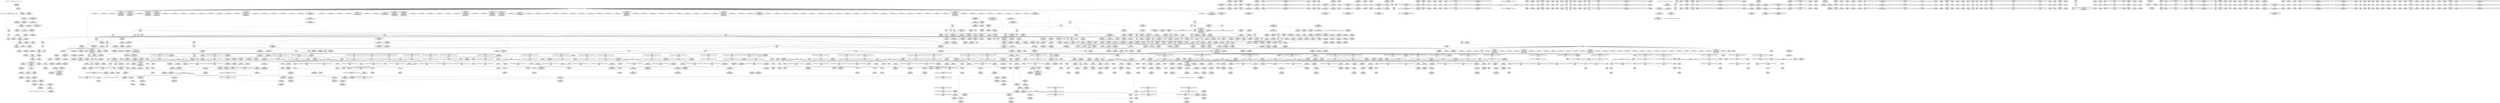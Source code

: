 digraph {
	CE0x5030460 [shape=record,shape=Mrecord,label="{CE0x5030460|i32_22|*Constant*|*SummSource*}"]
	CE0x5063f20 [shape=record,shape=Mrecord,label="{CE0x5063f20|i64_2|*Constant*}"]
	CE0x50dfef0 [shape=record,shape=Mrecord,label="{CE0x50dfef0|_call_void___rcu_read_lock()_#10,_!dbg_!27710|include/linux/rcupdate.h,879|*SummSource*}"]
	CE0x502e9a0 [shape=record,shape=Mrecord,label="{CE0x502e9a0|SOCK_INODE:socket|Function::SOCK_INODE&Arg::socket::|*SummSink*}"]
	CE0x505c7b0 [shape=record,shape=Mrecord,label="{CE0x505c7b0|i64*_getelementptr_inbounds_(_2_x_i64_,_2_x_i64_*___llvm_gcov_ctr98,_i64_0,_i64_0)|*Constant*}"]
	CE0x50eeff0 [shape=record,shape=Mrecord,label="{CE0x50eeff0|task_sid:tmp23|security/selinux/hooks.c,208}"]
	CE0x50f4bd0 [shape=record,shape=Mrecord,label="{CE0x50f4bd0|_ret_i32_%tmp6,_!dbg_!27716|security/selinux/hooks.c,197|*SummSink*}"]
	CE0x50a5fb0 [shape=record,shape=Mrecord,label="{CE0x50a5fb0|__preempt_count_sub:tmp3|*SummSource*}"]
	CE0x50e2490 [shape=record,shape=Mrecord,label="{CE0x50e2490|task_sid:tmp6|security/selinux/hooks.c,208}"]
	CE0x5029560 [shape=record,shape=Mrecord,label="{CE0x5029560|rcu_read_lock:tmp1|*SummSink*}"]
	CE0x5141060 [shape=record,shape=Mrecord,label="{CE0x5141060|rcu_lock_release:__here|*SummSink*}"]
	CE0x50ca960 [shape=record,shape=Mrecord,label="{CE0x50ca960|rcu_read_unlock:tmp14|include/linux/rcupdate.h,933|*SummSink*}"]
	CE0x5019260 [shape=record,shape=Mrecord,label="{CE0x5019260|i32_5|*Constant*}"]
	CE0x50d5a70 [shape=record,shape=Mrecord,label="{CE0x50d5a70|GLOBAL:__llvm_gcov_ctr127|Global_var:__llvm_gcov_ctr127}"]
	CE0x503a160 [shape=record,shape=Mrecord,label="{CE0x503a160|GLOBAL:lock_acquire|*Constant*}"]
	CE0x50739d0 [shape=record,shape=Mrecord,label="{CE0x50739d0|_ret_void,_!dbg_!27717|include/linux/rcupdate.h,245|*SummSource*}"]
	CE0x502daa0 [shape=record,shape=Mrecord,label="{CE0x502daa0|SOCK_INODE:tmp4|include/net/sock.h,1412|*SummSink*}"]
	CE0x503d5a0 [shape=record,shape=Mrecord,label="{CE0x503d5a0|get_current:tmp2|*SummSource*}"]
	CE0x50ed500 [shape=record,shape=Mrecord,label="{CE0x50ed500|i64*_getelementptr_inbounds_(_4_x_i64_,_4_x_i64_*___llvm_gcov_ctr133,_i64_0,_i64_0)|*Constant*|*SummSink*}"]
	CE0x50ac080 [shape=record,shape=Mrecord,label="{CE0x50ac080|i32_2|*Constant*}"]
	CE0x50db580 [shape=record,shape=Mrecord,label="{CE0x50db580|rcu_read_lock:tmp}"]
	CE0x50e3230 [shape=record,shape=Mrecord,label="{CE0x50e3230|rcu_read_lock:tmp7|include/linux/rcupdate.h,882|*SummSource*}"]
	CE0x503b7a0 [shape=record,shape=Mrecord,label="{CE0x503b7a0|rcu_read_lock:land.lhs.true}"]
	CE0x50fd8d0 [shape=record,shape=Mrecord,label="{CE0x50fd8d0|rcu_read_unlock:tmp2}"]
	CE0x515ef70 [shape=record,shape=Mrecord,label="{CE0x515ef70|rcu_lock_release:tmp6|*SummSink*}"]
	CE0x5161ce0 [shape=record,shape=Mrecord,label="{CE0x5161ce0|i64*_getelementptr_inbounds_(_4_x_i64_,_4_x_i64_*___llvm_gcov_ctr133,_i64_0,_i64_2)|*Constant*|*SummSource*}"]
	CE0x50c7260 [shape=record,shape=Mrecord,label="{CE0x50c7260|rcu_lock_acquire:tmp2}"]
	CE0x51600e0 [shape=record,shape=Mrecord,label="{CE0x51600e0|__preempt_count_sub:tmp5|./arch/x86/include/asm/preempt.h,77|*SummSource*}"]
	CE0x5141f40 [shape=record,shape=Mrecord,label="{CE0x5141f40|_call_void_lock_acquire(%struct.lockdep_map*_%map,_i32_0,_i32_0,_i32_2,_i32_0,_%struct.lockdep_map*_null,_i64_ptrtoint_(i8*_blockaddress(_rcu_lock_acquire,_%__here)_to_i64))_#10,_!dbg_!27716|include/linux/rcupdate.h,418|*SummSource*}"]
	CE0x50307b0 [shape=record,shape=Mrecord,label="{CE0x50307b0|cred_sid:security|security/selinux/hooks.c,196}"]
	CE0x50e1200 [shape=record,shape=Mrecord,label="{CE0x50e1200|rcu_read_lock:tmp2}"]
	CE0x5019a60 [shape=record,shape=Mrecord,label="{CE0x5019a60|28:_i32,_32:_i16,_34:_i8,_:_CMRE_111,112_}"]
	CE0x5028350 [shape=record,shape=Mrecord,label="{CE0x5028350|32:_%struct.sock*,_104:_i8*,_:_CRE_24,32_|*MultipleSource*|Function::selinux_socket_accept&Arg::sock::|security/selinux/hooks.c,4198}"]
	CE0x51612b0 [shape=record,shape=Mrecord,label="{CE0x51612b0|__rcu_read_unlock:tmp5|include/linux/rcupdate.h,244}"]
	CE0x5077890 [shape=record,shape=Mrecord,label="{CE0x5077890|__rcu_read_unlock:do.body|*SummSource*}"]
	CE0x502c240 [shape=record,shape=Mrecord,label="{CE0x502c240|selinux_socket_accept:tmp12|security/selinux/hooks.c,4202|*SummSource*}"]
	CE0x50e0790 [shape=record,shape=Mrecord,label="{CE0x50e0790|rcu_read_unlock:call|include/linux/rcupdate.h,933}"]
	CE0x50b2cf0 [shape=record,shape=Mrecord,label="{CE0x50b2cf0|i64*_getelementptr_inbounds_(_6_x_i64_,_6_x_i64_*___llvm_gcov_ctr327,_i64_0,_i64_3)|*Constant*}"]
	CE0x50ef120 [shape=record,shape=Mrecord,label="{CE0x50ef120|task_sid:tmp25|security/selinux/hooks.c,208}"]
	CE0x50296e0 [shape=record,shape=Mrecord,label="{CE0x50296e0|i64*_getelementptr_inbounds_(_11_x_i64_,_11_x_i64_*___llvm_gcov_ctr127,_i64_0,_i64_1)|*Constant*|*SummSource*}"]
	CE0x50f3c00 [shape=record,shape=Mrecord,label="{CE0x50f3c00|task_sid:call7|security/selinux/hooks.c,208|*SummSink*}"]
	CE0x50db380 [shape=record,shape=Mrecord,label="{CE0x50db380|task_sid:tmp11|security/selinux/hooks.c,208}"]
	CE0x5b15ba0 [shape=record,shape=Mrecord,label="{CE0x5b15ba0|_ret_%struct.inode*_%vfs_inode,_!dbg_!27717|include/net/sock.h,1412|*SummSink*}"]
	CE0x5030150 [shape=record,shape=Mrecord,label="{CE0x5030150|sock_has_perm:cleanup}"]
	CE0x50d7580 [shape=record,shape=Mrecord,label="{CE0x50d7580|i64_3|*Constant*}"]
	CE0x50a9ee0 [shape=record,shape=Mrecord,label="{CE0x50a9ee0|task_sid:entry}"]
	CE0x50aa750 [shape=record,shape=Mrecord,label="{CE0x50aa750|_ret_i32_%call7,_!dbg_!27749|security/selinux/hooks.c,210|*SummSink*}"]
	CE0x50d7180 [shape=record,shape=Mrecord,label="{CE0x50d7180|_ret_void,_!dbg_!27735|include/linux/rcupdate.h,884|*SummSink*}"]
	CE0x5025cf0 [shape=record,shape=Mrecord,label="{CE0x5025cf0|_call_void_mcount()_#3}"]
	CE0x50db5f0 [shape=record,shape=Mrecord,label="{CE0x50db5f0|COLLAPSED:_GCMRE___llvm_gcov_ctr127_internal_global_11_x_i64_zeroinitializer:_elem_0:default:}"]
	CE0x503aba0 [shape=record,shape=Mrecord,label="{CE0x503aba0|28:_i32,_32:_i16,_34:_i8,_:_CMRE_74,75_}"]
	CE0x50fe920 [shape=record,shape=Mrecord,label="{CE0x50fe920|_ret_void,_!dbg_!27719|./arch/x86/include/asm/preempt.h,73}"]
	CE0x50266b0 [shape=record,shape=Mrecord,label="{CE0x50266b0|sock_has_perm:tmp3|security/selinux/hooks.c,3964|*SummSink*}"]
	CE0x51407e0 [shape=record,shape=Mrecord,label="{CE0x51407e0|rcu_lock_release:tmp2|*SummSink*}"]
	CE0x50f6970 [shape=record,shape=Mrecord,label="{CE0x50f6970|__preempt_count_add:entry|*SummSource*}"]
	CE0x50f2f90 [shape=record,shape=Mrecord,label="{CE0x50f2f90|task_sid:tmp26|security/selinux/hooks.c,208|*SummSource*}"]
	CE0x50cd680 [shape=record,shape=Mrecord,label="{CE0x50cd680|_ret_void,_!dbg_!27719|./arch/x86/include/asm/preempt.h,73|*SummSink*}"]
	CE0x506f9f0 [shape=record,shape=Mrecord,label="{CE0x506f9f0|sock_has_perm:cleanup|*SummSource*}"]
	CE0x512dda0 [shape=record,shape=Mrecord,label="{CE0x512dda0|i64*_getelementptr_inbounds_(_11_x_i64_,_11_x_i64_*___llvm_gcov_ctr132,_i64_0,_i64_9)|*Constant*|*SummSource*}"]
	CE0x50fd9b0 [shape=record,shape=Mrecord,label="{CE0x50fd9b0|rcu_read_unlock:tmp2|*SummSink*}"]
	CE0x5032c20 [shape=record,shape=Mrecord,label="{CE0x5032c20|28:_i32,_32:_i16,_34:_i8,_:_CMRE_97,98_}"]
	CE0x515f170 [shape=record,shape=Mrecord,label="{CE0x515f170|rcu_lock_release:tmp7}"]
	CE0x51759c0 [shape=record,shape=Mrecord,label="{CE0x51759c0|__rcu_read_unlock:tmp6|include/linux/rcupdate.h,245}"]
	CE0x50bf690 [shape=record,shape=Mrecord,label="{CE0x50bf690|i64*_getelementptr_inbounds_(_6_x_i64_,_6_x_i64_*___llvm_gcov_ctr327,_i64_0,_i64_5)|*Constant*}"]
	CE0x500ce00 [shape=record,shape=Mrecord,label="{CE0x500ce00|i64*_getelementptr_inbounds_(_6_x_i64_,_6_x_i64_*___llvm_gcov_ctr360,_i64_0,_i64_0)|*Constant*|*SummSource*}"]
	CE0x5037010 [shape=record,shape=Mrecord,label="{CE0x5037010|_call_void_mcount()_#3}"]
	CE0x512eb50 [shape=record,shape=Mrecord,label="{CE0x512eb50|rcu_read_unlock:tmp20|include/linux/rcupdate.h,933|*SummSink*}"]
	CE0x50f5080 [shape=record,shape=Mrecord,label="{CE0x50f5080|_call_void_rcu_read_unlock()_#10,_!dbg_!27748|security/selinux/hooks.c,209|*SummSource*}"]
	CE0x51436b0 [shape=record,shape=Mrecord,label="{CE0x51436b0|i8*_undef|*Constant*|*SummSource*}"]
	CE0x50aa030 [shape=record,shape=Mrecord,label="{CE0x50aa030|task_sid:entry|*SummSink*}"]
	CE0x50f6570 [shape=record,shape=Mrecord,label="{CE0x50f6570|GLOBAL:__llvm_gcov_ctr127|Global_var:__llvm_gcov_ctr127|*SummSink*}"]
	CE0x506b160 [shape=record,shape=Mrecord,label="{CE0x506b160|sock_has_perm:tmp2|*LoadInst*|security/selinux/hooks.c,3964}"]
	CE0x50a8020 [shape=record,shape=Mrecord,label="{CE0x50a8020|8:_%struct.sock*,_:_SCME_34,35_}"]
	CE0x50dc6e0 [shape=record,shape=Mrecord,label="{CE0x50dc6e0|_call_void_rcu_lock_acquire(%struct.lockdep_map*_rcu_lock_map)_#10,_!dbg_!27711|include/linux/rcupdate.h,881|*SummSource*}"]
	CE0x50dc010 [shape=record,shape=Mrecord,label="{CE0x50dc010|task_sid:tmp12|security/selinux/hooks.c,208}"]
	CE0x50a8f90 [shape=record,shape=Mrecord,label="{CE0x50a8f90|8:_%struct.sock*,_:_SCME_47,48_}"]
	CE0x5003d20 [shape=record,shape=Mrecord,label="{CE0x5003d20|selinux_socket_accept:tmp1}"]
	CE0x5063750 [shape=record,shape=Mrecord,label="{CE0x5063750|sock_has_perm:tmp6|security/selinux/hooks.c,3969|*SummSink*}"]
	CE0x50dfdc0 [shape=record,shape=Mrecord,label="{CE0x50dfdc0|task_sid:tmp|*SummSource*}"]
	CE0x5013e20 [shape=record,shape=Mrecord,label="{CE0x5013e20|28:_i32,_32:_i16,_34:_i8,_:_CMRE_54,55_}"]
	CE0x50a9e00 [shape=record,shape=Mrecord,label="{CE0x50a9e00|GLOBAL:task_sid|*Constant*|*SummSink*}"]
	CE0x50d1370 [shape=record,shape=Mrecord,label="{CE0x50d1370|rcu_read_unlock:land.lhs.true2|*SummSink*}"]
	"CONST[source:1(input),value:2(dynamic)][purpose:{object}][SrcIdx:1]"
	"CONST[source:2(external),value:2(dynamic)][purpose:{subject}][SrcIdx:3]"
	CE0x50741c0 [shape=record,shape=Mrecord,label="{CE0x50741c0|__rcu_read_lock:do.end}"]
	CE0x50a96b0 [shape=record,shape=Mrecord,label="{CE0x50a96b0|8:_%struct.sock*,_:_SCME_53,54_}"]
	CE0x501de70 [shape=record,shape=Mrecord,label="{CE0x501de70|28:_i32,_32:_i16,_34:_i8,_:_CMRE_40,44_|*MultipleSource*|security/selinux/hooks.c,4202|security/selinux/hooks.c,4202|security/selinux/hooks.c,4204|security/selinux/hooks.c,4204|security/selinux/hooks.c,4205}"]
	CE0x50c8070 [shape=record,shape=Mrecord,label="{CE0x50c8070|_call_void_mcount()_#3}"]
	CE0x5061fe0 [shape=record,shape=Mrecord,label="{CE0x5061fe0|selinux_socket_accept:initialized|security/selinux/hooks.c,4207|*SummSource*}"]
	CE0x5168d80 [shape=record,shape=Mrecord,label="{CE0x5168d80|i64*_getelementptr_inbounds_(_4_x_i64_,_4_x_i64_*___llvm_gcov_ctr134,_i64_0,_i64_0)|*Constant*}"]
	CE0x50c7ef0 [shape=record,shape=Mrecord,label="{CE0x50c7ef0|rcu_lock_acquire:tmp3|*SummSource*}"]
	CE0x50f8700 [shape=record,shape=Mrecord,label="{CE0x50f8700|_call_void_mcount()_#3}"]
	CE0x505e550 [shape=record,shape=Mrecord,label="{CE0x505e550|selinux_socket_accept:tmp18|security/selinux/hooks.c,4210|*SummSource*}"]
	CE0x50e5f10 [shape=record,shape=Mrecord,label="{CE0x50e5f10|i8*_getelementptr_inbounds_(_25_x_i8_,_25_x_i8_*_.str3,_i32_0,_i32_0)|*Constant*|*SummSource*}"]
	CE0x5162a90 [shape=record,shape=Mrecord,label="{CE0x5162a90|_call_void_lock_release(%struct.lockdep_map*_%map,_i32_1,_i64_ptrtoint_(i8*_blockaddress(_rcu_lock_release,_%__here)_to_i64))_#10,_!dbg_!27716|include/linux/rcupdate.h,423}"]
	CE0x5037e40 [shape=record,shape=Mrecord,label="{CE0x5037e40|GLOBAL:__llvm_gcov_ctr327|Global_var:__llvm_gcov_ctr327}"]
	CE0x501d060 [shape=record,shape=Mrecord,label="{CE0x501d060|28:_i32,_32:_i16,_34:_i8,_:_CMRE_120,128_|*MultipleSource*|security/selinux/hooks.c,4202|security/selinux/hooks.c,4202|security/selinux/hooks.c,4204|security/selinux/hooks.c,4204|security/selinux/hooks.c,4205}"]
	CE0x50f80c0 [shape=record,shape=Mrecord,label="{CE0x50f80c0|GLOBAL:rcu_read_lock.__warned|Global_var:rcu_read_lock.__warned|*SummSink*}"]
	CE0x503a7a0 [shape=record,shape=Mrecord,label="{CE0x503a7a0|GLOBAL:lock_acquire|*Constant*|*SummSink*}"]
	CE0x5010ca0 [shape=record,shape=Mrecord,label="{CE0x5010ca0|selinux_socket_accept:tmp8|security/selinux/hooks.c,4200|*SummSink*}"]
	CE0x5063550 [shape=record,shape=Mrecord,label="{CE0x5063550|sock_has_perm:tmp6|security/selinux/hooks.c,3969|*SummSource*}"]
	CE0x50f89c0 [shape=record,shape=Mrecord,label="{CE0x50f89c0|_call_void_mcount()_#3|*SummSource*}"]
	CE0x5142eb0 [shape=record,shape=Mrecord,label="{CE0x5142eb0|rcu_lock_acquire:tmp6|*SummSink*}"]
	CE0x50183d0 [shape=record,shape=Mrecord,label="{CE0x50183d0|i32_4|*Constant*|*SummSink*}"]
	CE0x50eef80 [shape=record,shape=Mrecord,label="{CE0x50eef80|i64*_getelementptr_inbounds_(_13_x_i64_,_13_x_i64_*___llvm_gcov_ctr126,_i64_0,_i64_10)|*Constant*}"]
	CE0x5144af0 [shape=record,shape=Mrecord,label="{CE0x5144af0|void_(i32*,_i32,_i32*)*_asm_addl_$1,_%gs:$0_,_*m,ri,*m,_dirflag_,_fpsr_,_flags_}"]
	CE0x50b13f0 [shape=record,shape=Mrecord,label="{CE0x50b13f0|task_sid:tmp23|security/selinux/hooks.c,208|*SummSink*}"]
	CE0x50ba220 [shape=record,shape=Mrecord,label="{CE0x50ba220|sock_has_perm:u2|security/selinux/hooks.c,3974}"]
	CE0x50f66a0 [shape=record,shape=Mrecord,label="{CE0x50f66a0|GLOBAL:__llvm_gcov_ctr127|Global_var:__llvm_gcov_ctr127|*SummSource*}"]
	CE0x50df740 [shape=record,shape=Mrecord,label="{CE0x50df740|cred_sid:tmp1|*SummSink*}"]
	CE0x501a500 [shape=record,shape=Mrecord,label="{CE0x501a500|selinux_socket_accept:tmp5|security/selinux/hooks.c,4199|*SummSink*}"]
	CE0x502dfe0 [shape=record,shape=Mrecord,label="{CE0x502dfe0|28:_i32,_32:_i16,_34:_i8,_:_CMRE_85,86_}"]
	CE0x50dfc00 [shape=record,shape=Mrecord,label="{CE0x50dfc00|i64*_getelementptr_inbounds_(_13_x_i64_,_13_x_i64_*___llvm_gcov_ctr126,_i64_0,_i64_0)|*Constant*|*SummSink*}"]
	CE0x50d8450 [shape=record,shape=Mrecord,label="{CE0x50d8450|rcu_read_lock:tmp2|*SummSource*}"]
	CE0x506bb20 [shape=record,shape=Mrecord,label="{CE0x506bb20|task_sid:tmp18|security/selinux/hooks.c,208}"]
	CE0x50640e0 [shape=record,shape=Mrecord,label="{CE0x50640e0|sock_has_perm:tmp7|security/selinux/hooks.c,3969}"]
	CE0x5026540 [shape=record,shape=Mrecord,label="{CE0x5026540|sock_has_perm:tmp3|security/selinux/hooks.c,3964|*SummSource*}"]
	CE0x50ca830 [shape=record,shape=Mrecord,label="{CE0x50ca830|rcu_read_unlock:tmp14|include/linux/rcupdate.h,933|*SummSource*}"]
	CE0x50bdb30 [shape=record,shape=Mrecord,label="{CE0x50bdb30|avc_has_perm:entry|*SummSource*}"]
	CE0x50fcd40 [shape=record,shape=Mrecord,label="{CE0x50fcd40|rcu_read_unlock:land.lhs.true|*SummSource*}"]
	CE0x5105ab0 [shape=record,shape=Mrecord,label="{CE0x5105ab0|__rcu_read_lock:tmp4|include/linux/rcupdate.h,239|*SummSource*}"]
	CE0x50f6e20 [shape=record,shape=Mrecord,label="{CE0x50f6e20|rcu_read_lock:bb|*SummSource*}"]
	CE0x6d875d0 [shape=record,shape=Mrecord,label="{CE0x6d875d0|sock_has_perm:task|Function::sock_has_perm&Arg::task::|*SummSink*}"]
	CE0x507da80 [shape=record,shape=Mrecord,label="{CE0x507da80|SOCK_INODE:vfs_inode|include/net/sock.h,1412}"]
	CE0x50c5830 [shape=record,shape=Mrecord,label="{CE0x50c5830|i64*_getelementptr_inbounds_(_4_x_i64_,_4_x_i64_*___llvm_gcov_ctr130,_i64_0,_i64_0)|*Constant*|*SummSink*}"]
	CE0x5003a60 [shape=record,shape=Mrecord,label="{CE0x5003a60|GLOBAL:get_current|*Constant*|*SummSource*}"]
	CE0x5043080 [shape=record,shape=Mrecord,label="{CE0x5043080|28:_i32,_32:_i16,_34:_i8,_:_CMRE_144,152_|*MultipleSource*|security/selinux/hooks.c,4202|security/selinux/hooks.c,4202|security/selinux/hooks.c,4204|security/selinux/hooks.c,4204|security/selinux/hooks.c,4205}"]
	CE0x5072000 [shape=record,shape=Mrecord,label="{CE0x5072000|rcu_lock_release:entry|*SummSource*}"]
	CE0x5167dd0 [shape=record,shape=Mrecord,label="{CE0x5167dd0|__rcu_read_unlock:bb|*SummSource*}"]
	CE0x5180980 [shape=record,shape=Mrecord,label="{CE0x5180980|i32_0|*Constant*}"]
	CE0x50ed330 [shape=record,shape=Mrecord,label="{CE0x50ed330|i64*_getelementptr_inbounds_(_4_x_i64_,_4_x_i64_*___llvm_gcov_ctr133,_i64_0,_i64_0)|*Constant*|*SummSource*}"]
	CE0x5185b90 [shape=record,shape=Mrecord,label="{CE0x5185b90|i64*_getelementptr_inbounds_(_4_x_i64_,_4_x_i64_*___llvm_gcov_ctr135,_i64_0,_i64_3)|*Constant*|*SummSource*}"]
	CE0x506e4c0 [shape=record,shape=Mrecord,label="{CE0x506e4c0|i32_1|*Constant*}"]
	CE0x50f41a0 [shape=record,shape=Mrecord,label="{CE0x50f41a0|cred_sid:entry}"]
	CE0x5141ed0 [shape=record,shape=Mrecord,label="{CE0x5141ed0|_call_void_lock_acquire(%struct.lockdep_map*_%map,_i32_0,_i32_0,_i32_2,_i32_0,_%struct.lockdep_map*_null,_i64_ptrtoint_(i8*_blockaddress(_rcu_lock_acquire,_%__here)_to_i64))_#10,_!dbg_!27716|include/linux/rcupdate.h,418}"]
	CE0x50fc080 [shape=record,shape=Mrecord,label="{CE0x50fc080|rcu_read_lock:tmp4|include/linux/rcupdate.h,882|*SummSource*}"]
	CE0x5101670 [shape=record,shape=Mrecord,label="{CE0x5101670|rcu_read_unlock:tmp16|include/linux/rcupdate.h,933}"]
	CE0x5070910 [shape=record,shape=Mrecord,label="{CE0x5070910|rcu_read_unlock:tmp21|include/linux/rcupdate.h,935|*SummSink*}"]
	CE0x503d840 [shape=record,shape=Mrecord,label="{CE0x503d840|SOCK_INODE:tmp}"]
	CE0x50d3fe0 [shape=record,shape=Mrecord,label="{CE0x50d3fe0|task_sid:call|security/selinux/hooks.c,208|*SummSink*}"]
	CE0x503d410 [shape=record,shape=Mrecord,label="{CE0x503d410|_call_void_mcount()_#3|*SummSource*}"]
	CE0x50de3b0 [shape=record,shape=Mrecord,label="{CE0x50de3b0|cred_sid:tmp3|*SummSource*}"]
	CE0x5073450 [shape=record,shape=Mrecord,label="{CE0x5073450|__rcu_read_unlock:entry|*SummSink*}"]
	CE0x50ed8e0 [shape=record,shape=Mrecord,label="{CE0x50ed8e0|i32_208|*Constant*|*SummSource*}"]
	CE0x51072c0 [shape=record,shape=Mrecord,label="{CE0x51072c0|rcu_read_lock:tmp21|include/linux/rcupdate.h,884}"]
	CE0x50c6430 [shape=record,shape=Mrecord,label="{CE0x50c6430|rcu_read_unlock:tmp13|include/linux/rcupdate.h,933}"]
	CE0x504b020 [shape=record,shape=Mrecord,label="{CE0x504b020|i64_0|*Constant*|*SummSource*}"]
	CE0x512d3f0 [shape=record,shape=Mrecord,label="{CE0x512d3f0|i32_934|*Constant*|*SummSink*}"]
	CE0x5075ea0 [shape=record,shape=Mrecord,label="{CE0x5075ea0|i64*_getelementptr_inbounds_(_4_x_i64_,_4_x_i64_*___llvm_gcov_ctr128,_i64_0,_i64_0)|*Constant*|*SummSource*}"]
	CE0x5026f20 [shape=record,shape=Mrecord,label="{CE0x5026f20|task_sid:tmp16|security/selinux/hooks.c,208}"]
	CE0x50d7000 [shape=record,shape=Mrecord,label="{CE0x50d7000|_ret_void,_!dbg_!27735|include/linux/rcupdate.h,884}"]
	CE0x50d5cd0 [shape=record,shape=Mrecord,label="{CE0x50d5cd0|rcu_read_lock:entry}"]
	CE0x50de520 [shape=record,shape=Mrecord,label="{CE0x50de520|_call_void_mcount()_#3}"]
	CE0x5062af0 [shape=record,shape=Mrecord,label="{CE0x5062af0|16:_i32,_24:_i16,_:_CRE_16,20_|*MultipleSource*|*LoadInst*|security/selinux/hooks.c,3964|security/selinux/hooks.c,3964|security/selinux/hooks.c,3969}"]
	CE0x50c4d30 [shape=record,shape=Mrecord,label="{CE0x50c4d30|rcu_read_unlock:tobool|include/linux/rcupdate.h,933|*SummSource*}"]
	CE0x50a90c0 [shape=record,shape=Mrecord,label="{CE0x50a90c0|8:_%struct.sock*,_:_SCME_48,49_}"]
	CE0x5011d10 [shape=record,shape=Mrecord,label="{CE0x5011d10|SOCK_INODE:add.ptr|include/net/sock.h,1412|*SummSink*}"]
	CE0x50db9e0 [shape=record,shape=Mrecord,label="{CE0x50db9e0|__rcu_read_lock:tmp2}"]
	CE0x5143c00 [shape=record,shape=Mrecord,label="{CE0x5143c00|COLLAPSED:_GCMRE___llvm_gcov_ctr128_internal_global_4_x_i64_zeroinitializer:_elem_0:default:}"]
	CE0x50e3350 [shape=record,shape=Mrecord,label="{CE0x50e3350|GLOBAL:__llvm_gcov_ctr126|Global_var:__llvm_gcov_ctr126|*SummSink*}"]
	CE0x50fad80 [shape=record,shape=Mrecord,label="{CE0x50fad80|rcu_read_lock:land.lhs.true|*SummSink*}"]
	CE0x50fbee0 [shape=record,shape=Mrecord,label="{CE0x50fbee0|i64_0|*Constant*}"]
	CE0x5063840 [shape=record,shape=Mrecord,label="{CE0x5063840|sock_has_perm:tmp7|security/selinux/hooks.c,3969|*SummSource*}"]
	CE0x50c3040 [shape=record,shape=Mrecord,label="{CE0x50c3040|rcu_lock_acquire:bb|*SummSource*}"]
	CE0x50a8150 [shape=record,shape=Mrecord,label="{CE0x50a8150|8:_%struct.sock*,_:_SCME_35,36_}"]
	CE0x50186a0 [shape=record,shape=Mrecord,label="{CE0x50186a0|28:_i32,_32:_i16,_34:_i8,_:_CMRE_0,8_|*MultipleSource*|security/selinux/hooks.c,4202|security/selinux/hooks.c,4202|security/selinux/hooks.c,4204|security/selinux/hooks.c,4204|security/selinux/hooks.c,4205}"]
	CE0x50d2230 [shape=record,shape=Mrecord,label="{CE0x50d2230|_call_void_rcu_read_lock()_#10,_!dbg_!27712|security/selinux/hooks.c,207|*SummSink*}"]
	CE0x50aba30 [shape=record,shape=Mrecord,label="{CE0x50aba30|i32_8|*Constant*|*SummSource*}"]
	CE0x51065c0 [shape=record,shape=Mrecord,label="{CE0x51065c0|i8*_getelementptr_inbounds_(_42_x_i8_,_42_x_i8_*_.str46,_i32_0,_i32_0)|*Constant*}"]
	CE0x50b3740 [shape=record,shape=Mrecord,label="{CE0x50b3740|sock_has_perm:type|security/selinux/hooks.c,3972}"]
	CE0x514d950 [shape=record,shape=Mrecord,label="{CE0x514d950|__preempt_count_sub:val|Function::__preempt_count_sub&Arg::val::|*SummSource*}"]
	CE0x51040f0 [shape=record,shape=Mrecord,label="{CE0x51040f0|_call_void_lockdep_rcu_suspicious(i8*_getelementptr_inbounds_(_25_x_i8_,_25_x_i8_*_.str45,_i32_0,_i32_0),_i32_883,_i8*_getelementptr_inbounds_(_42_x_i8_,_42_x_i8_*_.str46,_i32_0,_i32_0))_#10,_!dbg_!27728|include/linux/rcupdate.h,882|*SummSource*}"]
	CE0x502eff0 [shape=record,shape=Mrecord,label="{CE0x502eff0|28:_i32,_32:_i16,_34:_i8,_:_CMRE_23,24_}"]
	CE0x5148520 [shape=record,shape=Mrecord,label="{CE0x5148520|rcu_lock_release:tmp3}"]
	CE0x5085210 [shape=record,shape=Mrecord,label="{CE0x5085210|8:_%struct.sock*,_:_SCME_16,18_|*MultipleSource*|security/selinux/hooks.c, 3966|security/selinux/hooks.c,3966|security/selinux/hooks.c,3966}"]
	CE0x500f880 [shape=record,shape=Mrecord,label="{CE0x500f880|selinux_socket_accept:if.then|*SummSource*}"]
	CE0x50bec00 [shape=record,shape=Mrecord,label="{CE0x50bec00|avc_has_perm:requested|Function::avc_has_perm&Arg::requested::|*SummSource*}"]
	CE0x50f4fa0 [shape=record,shape=Mrecord,label="{CE0x50f4fa0|_call_void_rcu_read_unlock()_#10,_!dbg_!27748|security/selinux/hooks.c,209}"]
	CE0x51437d0 [shape=record,shape=Mrecord,label="{CE0x51437d0|rcu_lock_release:bb}"]
	CE0x50d4510 [shape=record,shape=Mrecord,label="{CE0x50d4510|task_sid:tmp8|security/selinux/hooks.c,208|*SummSource*}"]
	CE0x5069700 [shape=record,shape=Mrecord,label="{CE0x5069700|__rcu_read_lock:tmp1|*SummSource*}"]
	CE0x50f3320 [shape=record,shape=Mrecord,label="{CE0x50f3320|task_sid:tmp27|security/selinux/hooks.c,208|*SummSource*}"]
	CE0x50bb1f0 [shape=record,shape=Mrecord,label="{CE0x50bb1f0|sock_has_perm:sk4|security/selinux/hooks.c,3974|*SummSink*}"]
	CE0x50d5d40 [shape=record,shape=Mrecord,label="{CE0x50d5d40|rcu_read_lock:entry|*SummSource*}"]
	CE0x50c97d0 [shape=record,shape=Mrecord,label="{CE0x50c97d0|GLOBAL:__preempt_count_add|*Constant*}"]
	CE0x515dc40 [shape=record,shape=Mrecord,label="{CE0x515dc40|GLOBAL:lock_release|*Constant*|*SummSource*}"]
	CE0x5023150 [shape=record,shape=Mrecord,label="{CE0x5023150|i64*_getelementptr_inbounds_(_6_x_i64_,_6_x_i64_*___llvm_gcov_ctr360,_i64_0,_i64_5)|*Constant*|*SummSource*}"]
	CE0x5023fc0 [shape=record,shape=Mrecord,label="{CE0x5023fc0|selinux_socket_accept:tmp15|security/selinux/hooks.c,4205|*SummSink*}"]
	CE0x506ba50 [shape=record,shape=Mrecord,label="{CE0x506ba50|i64*_getelementptr_inbounds_(_13_x_i64_,_13_x_i64_*___llvm_gcov_ctr126,_i64_0,_i64_8)|*Constant*|*SummSink*}"]
	CE0x5029820 [shape=record,shape=Mrecord,label="{CE0x5029820|selinux_socket_accept:tmp14|security/selinux/hooks.c,4204}"]
	CE0x507ebb0 [shape=record,shape=Mrecord,label="{CE0x507ebb0|task_sid:do.body5|*SummSource*}"]
	CE0x51423e0 [shape=record,shape=Mrecord,label="{CE0x51423e0|__rcu_read_lock:tmp1|*SummSink*}"]
	CE0x501c660 [shape=record,shape=Mrecord,label="{CE0x501c660|28:_i32,_32:_i16,_34:_i8,_:_CMRE_105,106_}"]
	CE0x50e2820 [shape=record,shape=Mrecord,label="{CE0x50e2820|COLLAPSED:_GCMRE___llvm_gcov_ctr131_internal_global_2_x_i64_zeroinitializer:_elem_0:default:}"]
	CE0x512cba0 [shape=record,shape=Mrecord,label="{CE0x512cba0|_call_void_lockdep_rcu_suspicious(i8*_getelementptr_inbounds_(_25_x_i8_,_25_x_i8_*_.str45,_i32_0,_i32_0),_i32_934,_i8*_getelementptr_inbounds_(_44_x_i8_,_44_x_i8_*_.str47,_i32_0,_i32_0))_#10,_!dbg_!27726|include/linux/rcupdate.h,933|*SummSource*}"]
	CE0x5162720 [shape=record,shape=Mrecord,label="{CE0x5162720|rcu_lock_release:tmp5|include/linux/rcupdate.h,423|*SummSink*}"]
	CE0x5140ed0 [shape=record,shape=Mrecord,label="{CE0x5140ed0|rcu_lock_release:indirectgoto|*SummSource*}"]
	CE0x5072140 [shape=record,shape=Mrecord,label="{CE0x5072140|rcu_lock_release:map|Function::rcu_lock_release&Arg::map::}"]
	CE0x5017a20 [shape=record,shape=Mrecord,label="{CE0x5017a20|GLOBAL:get_current|*Constant*|*SummSink*}"]
	CE0x50c03c0 [shape=record,shape=Mrecord,label="{CE0x50c03c0|sock_has_perm:tmp18|security/selinux/hooks.c,3977|*SummSink*}"]
	CE0x50a7a60 [shape=record,shape=Mrecord,label="{CE0x50a7a60|8:_%struct.sock*,_:_SCME_29,30_}"]
	CE0x50df6d0 [shape=record,shape=Mrecord,label="{CE0x50df6d0|cred_sid:tmp1|*SummSource*}"]
	CE0x50263b0 [shape=record,shape=Mrecord,label="{CE0x50263b0|i64*_getelementptr_inbounds_(_2_x_i64_,_2_x_i64_*___llvm_gcov_ctr98,_i64_0,_i64_0)|*Constant*|*SummSink*}"]
	CE0x50d67a0 [shape=record,shape=Mrecord,label="{CE0x50d67a0|i64_6|*Constant*}"]
	CE0x50728a0 [shape=record,shape=Mrecord,label="{CE0x50728a0|_ret_void,_!dbg_!27717|include/linux/rcupdate.h,424|*SummSource*}"]
	CE0x503ad20 [shape=record,shape=Mrecord,label="{CE0x503ad20|28:_i32,_32:_i16,_34:_i8,_:_CMRE_76,77_}"]
	CE0x514f4b0 [shape=record,shape=Mrecord,label="{CE0x514f4b0|i64_ptrtoint_(i8*_blockaddress(_rcu_lock_acquire,_%__here)_to_i64)|*Constant*|*SummSink*}"]
	CE0x50e3b00 [shape=record,shape=Mrecord,label="{CE0x50e3b00|cred_sid:tmp}"]
	CE0x5025d60 [shape=record,shape=Mrecord,label="{CE0x5025d60|i32_59|*Constant*|*SummSource*}"]
	CE0x5071130 [shape=record,shape=Mrecord,label="{CE0x5071130|rcu_read_unlock:tmp22|include/linux/rcupdate.h,935|*SummSink*}"]
	CE0x5003210 [shape=record,shape=Mrecord,label="{CE0x5003210|selinux_socket_accept:bb}"]
	CE0x50b70c0 [shape=record,shape=Mrecord,label="{CE0x50b70c0|sock_has_perm:tmp14|security/selinux/hooks.c,3972|*SummSource*}"]
	CE0x5014bc0 [shape=record,shape=Mrecord,label="{CE0x5014bc0|SOCK_INODE:socket|Function::SOCK_INODE&Arg::socket::}"]
	CE0x5050a90 [shape=record,shape=Mrecord,label="{CE0x5050a90|i64_1|*Constant*}"]
	CE0x50d9ee0 [shape=record,shape=Mrecord,label="{CE0x50d9ee0|rcu_read_lock:bb}"]
	CE0x50c38d0 [shape=record,shape=Mrecord,label="{CE0x50c38d0|rcu_read_unlock:do.body|*SummSource*}"]
	CE0x50a1a50 [shape=record,shape=Mrecord,label="{CE0x50a1a50|GLOBAL:__preempt_count|Global_var:__preempt_count|*SummSink*}"]
	CE0x50cf900 [shape=record,shape=Mrecord,label="{CE0x50cf900|__rcu_read_unlock:tmp}"]
	CE0x5063e40 [shape=record,shape=Mrecord,label="{CE0x5063e40|sock_has_perm:cmp|security/selinux/hooks.c,3969|*SummSink*}"]
	CE0x5140c40 [shape=record,shape=Mrecord,label="{CE0x5140c40|__preempt_count_add:tmp5|./arch/x86/include/asm/preempt.h,72|*SummSource*}"]
	CE0x50d69c0 [shape=record,shape=Mrecord,label="{CE0x50d69c0|task_sid:tmp14|security/selinux/hooks.c,208}"]
	CE0x5199b90 [shape=record,shape=Mrecord,label="{CE0x5199b90|i64*_getelementptr_inbounds_(_4_x_i64_,_4_x_i64_*___llvm_gcov_ctr135,_i64_0,_i64_0)|*Constant*}"]
	CE0x502c350 [shape=record,shape=Mrecord,label="{CE0x502c350|selinux_socket_accept:tmp12|security/selinux/hooks.c,4202|*SummSink*}"]
	CE0x501c520 [shape=record,shape=Mrecord,label="{CE0x501c520|28:_i32,_32:_i16,_34:_i8,_:_CMRE_104,105_}"]
	CE0x50cf2c0 [shape=record,shape=Mrecord,label="{CE0x50cf2c0|rcu_read_unlock:tmp10|include/linux/rcupdate.h,933}"]
	CE0x501fb80 [shape=record,shape=Mrecord,label="{CE0x501fb80|28:_i32,_32:_i16,_34:_i8,_:_CMRE_63,64_}"]
	CE0x50ef780 [shape=record,shape=Mrecord,label="{CE0x50ef780|task_sid:tmp26|security/selinux/hooks.c,208}"]
	CE0x5030c80 [shape=record,shape=Mrecord,label="{CE0x5030c80|SOCK_INODE:tmp1|*SummSource*}"]
	CE0x5143440 [shape=record,shape=Mrecord,label="{CE0x5143440|i8*_undef|*Constant*}"]
	CE0x5176ff0 [shape=record,shape=Mrecord,label="{CE0x5176ff0|i64*_getelementptr_inbounds_(_4_x_i64_,_4_x_i64_*___llvm_gcov_ctr135,_i64_0,_i64_2)|*Constant*|*SummSink*}"]
	CE0x503dbd0 [shape=record,shape=Mrecord,label="{CE0x503dbd0|i64_2|*Constant*|*SummSource*}"]
	CE0x50fccb0 [shape=record,shape=Mrecord,label="{CE0x50fccb0|rcu_read_unlock:land.lhs.true}"]
	CE0x5018520 [shape=record,shape=Mrecord,label="{CE0x5018520|selinux_socket_accept:sclass|security/selinux/hooks.c,4205}"]
	CE0x506c270 [shape=record,shape=Mrecord,label="{CE0x506c270|task_sid:tmp18|security/selinux/hooks.c,208|*SummSink*}"]
	CE0x50ceba0 [shape=record,shape=Mrecord,label="{CE0x50ceba0|__rcu_read_lock:tmp3|*SummSink*}"]
	CE0x5002c90 [shape=record,shape=Mrecord,label="{CE0x5002c90|28:_i32,_32:_i16,_34:_i8,_:_CMRE_93,94_}"]
	CE0x50f4e60 [shape=record,shape=Mrecord,label="{CE0x50f4e60|GLOBAL:rcu_read_unlock|*Constant*}"]
	CE0x50f5ad0 [shape=record,shape=Mrecord,label="{CE0x50f5ad0|_ret_void,_!dbg_!27735|include/linux/rcupdate.h,938}"]
	CE0x50a3630 [shape=record,shape=Mrecord,label="{CE0x50a3630|__preempt_count_add:bb|*SummSource*}"]
	CE0x502a130 [shape=record,shape=Mrecord,label="{CE0x502a130|i32_8192|*Constant*|*SummSource*}"]
	CE0x501aba0 [shape=record,shape=Mrecord,label="{CE0x501aba0|selinux_socket_accept:i_security4|security/selinux/hooks.c,4204|*SummSource*}"]
	CE0x50c16a0 [shape=record,shape=Mrecord,label="{CE0x50c16a0|i64*_getelementptr_inbounds_(_2_x_i64_,_2_x_i64_*___llvm_gcov_ctr349,_i64_0,_i64_0)|*Constant*}"]
	CE0x50c02e0 [shape=record,shape=Mrecord,label="{CE0x50c02e0|sock_has_perm:tmp18|security/selinux/hooks.c,3977}"]
	CE0x5129f90 [shape=record,shape=Mrecord,label="{CE0x5129f90|rcu_read_unlock:tmp9|include/linux/rcupdate.h,933|*SummSink*}"]
	CE0x50c7f60 [shape=record,shape=Mrecord,label="{CE0x50c7f60|rcu_lock_acquire:tmp3|*SummSink*}"]
	CE0x5142a70 [shape=record,shape=Mrecord,label="{CE0x5142a70|i64*_getelementptr_inbounds_(_4_x_i64_,_4_x_i64_*___llvm_gcov_ctr130,_i64_0,_i64_3)|*Constant*|*SummSource*}"]
	CE0x5019ba0 [shape=record,shape=Mrecord,label="{CE0x5019ba0|28:_i32,_32:_i16,_34:_i8,_:_CMRE_112,113_}"]
	CE0x503b020 [shape=record,shape=Mrecord,label="{CE0x503b020|28:_i32,_32:_i16,_34:_i8,_:_CMRE_80,81_}"]
	CE0x501ff10 [shape=record,shape=Mrecord,label="{CE0x501ff10|_call_void_mcount()_#3}"]
	CE0x514d840 [shape=record,shape=Mrecord,label="{CE0x514d840|__preempt_count_sub:val|Function::__preempt_count_sub&Arg::val::}"]
	CE0x502e2a0 [shape=record,shape=Mrecord,label="{CE0x502e2a0|28:_i32,_32:_i16,_34:_i8,_:_CMRE_88,89_}"]
	CE0x515fc70 [shape=record,shape=Mrecord,label="{CE0x515fc70|__rcu_read_unlock:tmp2|*SummSource*}"]
	CE0x5028160 [shape=record,shape=Mrecord,label="{CE0x5028160|selinux_socket_accept:tmp11|security/selinux/hooks.c,4202}"]
	CE0x50e2e30 [shape=record,shape=Mrecord,label="{CE0x50e2e30|0:_i8,_:_GCMR_task_sid.__warned_internal_global_i8_0,_section_.data.unlikely_,_align_1:_elem_0:default:}"]
	CE0x500e750 [shape=record,shape=Mrecord,label="{CE0x500e750|i64*_getelementptr_inbounds_(_6_x_i64_,_6_x_i64_*___llvm_gcov_ctr360,_i64_0,_i64_0)|*Constant*|*SummSink*}"]
	CE0x50a83b0 [shape=record,shape=Mrecord,label="{CE0x50a83b0|8:_%struct.sock*,_:_SCME_37,38_}"]
	CE0x5144540 [shape=record,shape=Mrecord,label="{CE0x5144540|i64*_getelementptr_inbounds_(_4_x_i64_,_4_x_i64_*___llvm_gcov_ctr128,_i64_0,_i64_1)|*Constant*|*SummSource*}"]
	CE0x5175490 [shape=record,shape=Mrecord,label="{CE0x5175490|i64*_getelementptr_inbounds_(_4_x_i64_,_4_x_i64_*___llvm_gcov_ctr129,_i64_0,_i64_2)|*Constant*|*SummSink*}"]
	CE0x51845e0 [shape=record,shape=Mrecord,label="{CE0x51845e0|i64*_getelementptr_inbounds_(_4_x_i64_,_4_x_i64_*___llvm_gcov_ctr134,_i64_0,_i64_0)|*Constant*|*SummSource*}"]
	CE0x504d3d0 [shape=record,shape=Mrecord,label="{CE0x504d3d0|sock_has_perm:perms|Function::sock_has_perm&Arg::perms::|*SummSink*}"]
	CE0x50f79a0 [shape=record,shape=Mrecord,label="{CE0x50f79a0|i64*_getelementptr_inbounds_(_11_x_i64_,_11_x_i64_*___llvm_gcov_ctr132,_i64_0,_i64_8)|*Constant*|*SummSource*}"]
	CE0x50ad350 [shape=record,shape=Mrecord,label="{CE0x50ad350|task_sid:tmp2|*SummSource*}"]
	CE0x50caad0 [shape=record,shape=Mrecord,label="{CE0x50caad0|rcu_read_unlock:tmp15|include/linux/rcupdate.h,933}"]
	CE0x512fa40 [shape=record,shape=Mrecord,label="{CE0x512fa40|i64*_getelementptr_inbounds_(_4_x_i64_,_4_x_i64_*___llvm_gcov_ctr130,_i64_0,_i64_1)|*Constant*|*SummSource*}"]
	CE0x506fa60 [shape=record,shape=Mrecord,label="{CE0x506fa60|sock_has_perm:cleanup|*SummSink*}"]
	CE0x50d7ed0 [shape=record,shape=Mrecord,label="{CE0x50d7ed0|rcu_read_lock:call|include/linux/rcupdate.h,882|*SummSink*}"]
	CE0x515d030 [shape=record,shape=Mrecord,label="{CE0x515d030|i64*_getelementptr_inbounds_(_4_x_i64_,_4_x_i64_*___llvm_gcov_ctr133,_i64_0,_i64_0)|*Constant*}"]
	CE0x5043df0 [shape=record,shape=Mrecord,label="{CE0x5043df0|i32_77|*Constant*|*SummSink*}"]
	CE0x50b9e20 [shape=record,shape=Mrecord,label="{CE0x50b9e20|sock_has_perm:net1|security/selinux/hooks.c,3973|*SummSource*}"]
	CE0x5161a90 [shape=record,shape=Mrecord,label="{CE0x5161a90|i64*_getelementptr_inbounds_(_4_x_i64_,_4_x_i64_*___llvm_gcov_ctr133,_i64_0,_i64_2)|*Constant*|*SummSink*}"]
	CE0x501f3a0 [shape=record,shape=Mrecord,label="{CE0x501f3a0|i64*_getelementptr_inbounds_(_6_x_i64_,_6_x_i64_*___llvm_gcov_ctr327,_i64_0,_i64_0)|*Constant*}"]
	CE0x50e0ab0 [shape=record,shape=Mrecord,label="{CE0x50e0ab0|i64_3|*Constant*|*SummSink*}"]
	CE0x5023840 [shape=record,shape=Mrecord,label="{CE0x5023840|28:_i32,_32:_i16,_34:_i8,_:_CMRE_200,208_|*MultipleSource*|security/selinux/hooks.c,4202|security/selinux/hooks.c,4202|security/selinux/hooks.c,4204|security/selinux/hooks.c,4204|security/selinux/hooks.c,4205}"]
	CE0x50a3320 [shape=record,shape=Mrecord,label="{CE0x50a3320|__preempt_count_add:do.body|*SummSource*}"]
	CE0x50f6370 [shape=record,shape=Mrecord,label="{CE0x50f6370|rcu_read_lock:land.lhs.true2}"]
	CE0x5033260 [shape=record,shape=Mrecord,label="{CE0x5033260|28:_i32,_32:_i16,_34:_i8,_:_CMRE_102,103_}"]
	CE0x51683a0 [shape=record,shape=Mrecord,label="{CE0x51683a0|__preempt_count_add:tmp3|*SummSink*}"]
	CE0x5024ff0 [shape=record,shape=Mrecord,label="{CE0x5024ff0|get_current:bb}"]
	CE0x50a65c0 [shape=record,shape=Mrecord,label="{CE0x50a65c0|__preempt_count_sub:tmp5|./arch/x86/include/asm/preempt.h,77}"]
	CE0x519c750 [shape=record,shape=Mrecord,label="{CE0x519c750|_call_void_asm_addl_$1,_%gs:$0_,_*m,ri,*m,_dirflag_,_fpsr_,_flags_(i32*___preempt_count,_i32_%sub,_i32*___preempt_count)_#3,_!dbg_!27717,_!srcloc_!27718|./arch/x86/include/asm/preempt.h,77|*SummSource*}"]
	CE0x50f7630 [shape=record,shape=Mrecord,label="{CE0x50f7630|i64*_getelementptr_inbounds_(_11_x_i64_,_11_x_i64_*___llvm_gcov_ctr132,_i64_0,_i64_8)|*Constant*}"]
	CE0x500cf20 [shape=record,shape=Mrecord,label="{CE0x500cf20|i64*_getelementptr_inbounds_(_6_x_i64_,_6_x_i64_*___llvm_gcov_ctr360,_i64_0,_i64_0)|*Constant*}"]
	CE0x50c5ee0 [shape=record,shape=Mrecord,label="{CE0x50c5ee0|i64*_getelementptr_inbounds_(_4_x_i64_,_4_x_i64_*___llvm_gcov_ctr128,_i64_0,_i64_2)|*Constant*|*SummSource*}"]
	CE0x501ad40 [shape=record,shape=Mrecord,label="{CE0x501ad40|selinux_socket_accept:i_security4|security/selinux/hooks.c,4204|*SummSink*}"]
	CE0x5032fe0 [shape=record,shape=Mrecord,label="{CE0x5032fe0|28:_i32,_32:_i16,_34:_i8,_:_CMRE_100,101_}"]
	CE0x50c8b80 [shape=record,shape=Mrecord,label="{CE0x50c8b80|rcu_read_unlock:tmp5|include/linux/rcupdate.h,933}"]
	CE0x5032ea0 [shape=record,shape=Mrecord,label="{CE0x5032ea0|28:_i32,_32:_i16,_34:_i8,_:_CMRE_99,100_}"]
	CE0x515e5f0 [shape=record,shape=Mrecord,label="{CE0x515e5f0|i64_ptrtoint_(i8*_blockaddress(_rcu_lock_release,_%__here)_to_i64)|*Constant*|*SummSink*}"]
	CE0x5014ee0 [shape=record,shape=Mrecord,label="{CE0x5014ee0|sock_has_perm:net|security/selinux/hooks.c, 3966|*SummSink*}"]
	CE0x501cca0 [shape=record,shape=Mrecord,label="{CE0x501cca0|28:_i32,_32:_i16,_34:_i8,_:_CMRE_117,118_}"]
	CE0x50a1890 [shape=record,shape=Mrecord,label="{CE0x50a1890|void_(i32*,_i32,_i32*)*_asm_addl_$1,_%gs:$0_,_*m,ri,*m,_dirflag_,_fpsr_,_flags_}"]
	CE0x50faa80 [shape=record,shape=Mrecord,label="{CE0x50faa80|rcu_read_unlock:tmp6|include/linux/rcupdate.h,933}"]
	"CONST[source:0(mediator),value:0(static)][purpose:{operation}][SrcIdx:2]"
	CE0x501bba0 [shape=record,shape=Mrecord,label="{CE0x501bba0|%struct.task_struct*_(%struct.task_struct**)*_asm_movq_%gs:$_1:P_,$0_,_r,im,_dirflag_,_fpsr_,_flags_}"]
	CE0x514e5a0 [shape=record,shape=Mrecord,label="{CE0x514e5a0|rcu_lock_acquire:tmp5|include/linux/rcupdate.h,418|*SummSink*}"]
	CE0x500cfe0 [shape=record,shape=Mrecord,label="{CE0x500cfe0|selinux_socket_accept:sock|Function::selinux_socket_accept&Arg::sock::}"]
	CE0x50d9f80 [shape=record,shape=Mrecord,label="{CE0x50d9f80|rcu_read_lock:bb|*SummSink*}"]
	CE0x500d6c0 [shape=record,shape=Mrecord,label="{CE0x500d6c0|selinux_socket_accept:if.end|*SummSource*}"]
	CE0x50abc40 [shape=record,shape=Mrecord,label="{CE0x50abc40|sock_has_perm:call|security/selinux/hooks.c,3967|*SummSource*}"]
	CE0x5012ab0 [shape=record,shape=Mrecord,label="{CE0x5012ab0|i64_1|*Constant*}"]
	CE0x50f6db0 [shape=record,shape=Mrecord,label="{CE0x50f6db0|rcu_read_lock:do.body|*SummSink*}"]
	CE0x5147ef0 [shape=record,shape=Mrecord,label="{CE0x5147ef0|rcu_lock_release:tmp4|include/linux/rcupdate.h,423}"]
	CE0x501d350 [shape=record,shape=Mrecord,label="{CE0x501d350|28:_i32,_32:_i16,_34:_i8,_:_CMRE_51,52_}"]
	CE0x50d2080 [shape=record,shape=Mrecord,label="{CE0x50d2080|_call_void_rcu_read_lock()_#10,_!dbg_!27712|security/selinux/hooks.c,207}"]
	CE0x5162c30 [shape=record,shape=Mrecord,label="{CE0x5162c30|_call_void_lock_release(%struct.lockdep_map*_%map,_i32_1,_i64_ptrtoint_(i8*_blockaddress(_rcu_lock_release,_%__here)_to_i64))_#10,_!dbg_!27716|include/linux/rcupdate.h,423|*SummSink*}"]
	CE0x5101500 [shape=record,shape=Mrecord,label="{CE0x5101500|rcu_read_unlock:tmp15|include/linux/rcupdate.h,933|*SummSink*}"]
	CE0x50ee5e0 [shape=record,shape=Mrecord,label="{CE0x50ee5e0|task_sid:tmp21|security/selinux/hooks.c,208}"]
	CE0x5140dc0 [shape=record,shape=Mrecord,label="{CE0x5140dc0|__preempt_count_add:tmp5|./arch/x86/include/asm/preempt.h,72|*SummSink*}"]
	CE0x5129b10 [shape=record,shape=Mrecord,label="{CE0x5129b10|__rcu_read_lock:tmp6|include/linux/rcupdate.h,240}"]
	CE0x5013ae0 [shape=record,shape=Mrecord,label="{CE0x5013ae0|28:_i32,_32:_i16,_34:_i8,_:_CMRE_50,51_}"]
	CE0x50c8970 [shape=record,shape=Mrecord,label="{CE0x50c8970|rcu_read_unlock:tobool|include/linux/rcupdate.h,933|*SummSink*}"]
	CE0x50b38e0 [shape=record,shape=Mrecord,label="{CE0x50b38e0|sock_has_perm:type|security/selinux/hooks.c,3972|*SummSink*}"]
	CE0x514eed0 [shape=record,shape=Mrecord,label="{CE0x514eed0|%struct.lockdep_map*_null|*Constant*|*SummSource*}"]
	CE0x50c1400 [shape=record,shape=Mrecord,label="{CE0x50c1400|SOCK_INODE:bb|*SummSource*}"]
	CE0x5178a00 [shape=record,shape=Mrecord,label="{CE0x5178a00|__preempt_count_sub:do.body}"]
	CE0x503dc40 [shape=record,shape=Mrecord,label="{CE0x503dc40|i64_2|*Constant*|*SummSink*}"]
	CE0x500e190 [shape=record,shape=Mrecord,label="{CE0x500e190|selinux_socket_accept:sk|security/selinux/hooks.c,4198|*SummSource*}"]
	CE0x5015c10 [shape=record,shape=Mrecord,label="{CE0x5015c10|selinux_socket_accept:tmp}"]
	CE0x514f880 [shape=record,shape=Mrecord,label="{CE0x514f880|i64*_getelementptr_inbounds_(_4_x_i64_,_4_x_i64_*___llvm_gcov_ctr134,_i64_0,_i64_2)|*Constant*}"]
	CE0x51625b0 [shape=record,shape=Mrecord,label="{CE0x51625b0|rcu_lock_release:tmp5|include/linux/rcupdate.h,423|*SummSource*}"]
	CE0x5199df0 [shape=record,shape=Mrecord,label="{CE0x5199df0|i64*_getelementptr_inbounds_(_4_x_i64_,_4_x_i64_*___llvm_gcov_ctr135,_i64_0,_i64_0)|*Constant*|*SummSource*}"]
	CE0x50be300 [shape=record,shape=Mrecord,label="{CE0x50be300|avc_has_perm:tsid|Function::avc_has_perm&Arg::tsid::|*SummSink*}"]
	CE0x50fb390 [shape=record,shape=Mrecord,label="{CE0x50fb390|rcu_read_lock:tobool1|include/linux/rcupdate.h,882}"]
	CE0x50300e0 [shape=record,shape=Mrecord,label="{CE0x50300e0|sock_has_perm:bb|*SummSource*}"]
	CE0x5104590 [shape=record,shape=Mrecord,label="{CE0x5104590|_call_void_lockdep_rcu_suspicious(i8*_getelementptr_inbounds_(_25_x_i8_,_25_x_i8_*_.str45,_i32_0,_i32_0),_i32_883,_i8*_getelementptr_inbounds_(_42_x_i8_,_42_x_i8_*_.str46,_i32_0,_i32_0))_#10,_!dbg_!27728|include/linux/rcupdate.h,882|*SummSink*}"]
	CE0x5144060 [shape=record,shape=Mrecord,label="{CE0x5144060|rcu_lock_acquire:__here}"]
	CE0x515fc00 [shape=record,shape=Mrecord,label="{CE0x515fc00|__rcu_read_unlock:tmp2}"]
	CE0x50dcd80 [shape=record,shape=Mrecord,label="{CE0x50dcd80|task_sid:tobool1|security/selinux/hooks.c,208|*SummSource*}"]
	CE0x505ed90 [shape=record,shape=Mrecord,label="{CE0x505ed90|i8_1|*Constant*|*SummSource*}"]
	CE0x501be80 [shape=record,shape=Mrecord,label="{CE0x501be80|selinux_socket_accept:sock|Function::selinux_socket_accept&Arg::sock::|*SummSource*}"]
	CE0x50a9580 [shape=record,shape=Mrecord,label="{CE0x50a9580|8:_%struct.sock*,_:_SCME_52,53_}"]
	CE0x519b6d0 [shape=record,shape=Mrecord,label="{CE0x519b6d0|__preempt_count_sub:tmp4|./arch/x86/include/asm/preempt.h,77|*SummSink*}"]
	CE0x50bbcb0 [shape=record,shape=Mrecord,label="{CE0x50bbcb0|avc_has_perm:ssid|Function::avc_has_perm&Arg::ssid::|*SummSource*}"]
	CE0x5105590 [shape=record,shape=Mrecord,label="{CE0x5105590|i32_883|*Constant*|*SummSource*}"]
	CE0x5019d70 [shape=record,shape=Mrecord,label="{CE0x5019d70|get_current:entry}"]
	CE0x5019e40 [shape=record,shape=Mrecord,label="{CE0x5019e40|selinux_socket_accept:tmp7|security/selinux/hooks.c,4200|*SummSink*}"]
	CE0x50e1460 [shape=record,shape=Mrecord,label="{CE0x50e1460|task_sid:do.end6}"]
	CE0x5b15d30 [shape=record,shape=Mrecord,label="{CE0x5b15d30|_ret_%struct.inode*_%vfs_inode,_!dbg_!27717|include/net/sock.h,1412|*SummSource*}"]
	CE0x500ded0 [shape=record,shape=Mrecord,label="{CE0x500ded0|_call_void_mcount()_#3|*SummSource*}"]
	CE0x50b8b80 [shape=record,shape=Mrecord,label="{CE0x50b8b80|sock_has_perm:u|security/selinux/hooks.c,3973|*SummSink*}"]
	CE0x5028d80 [shape=record,shape=Mrecord,label="{CE0x5028d80|GLOBAL:rcu_read_lock|*Constant*|*SummSource*}"]
	CE0x50bfe90 [shape=record,shape=Mrecord,label="{CE0x50bfe90|i64*_getelementptr_inbounds_(_6_x_i64_,_6_x_i64_*___llvm_gcov_ctr327,_i64_0,_i64_5)|*Constant*|*SummSource*}"]
	CE0x50f8640 [shape=record,shape=Mrecord,label="{CE0x50f8640|rcu_read_unlock:tmp3|*SummSink*}"]
	CE0x5105520 [shape=record,shape=Mrecord,label="{CE0x5105520|i32_883|*Constant*}"]
	CE0x50c9f50 [shape=record,shape=Mrecord,label="{CE0x50c9f50|__rcu_read_lock:tmp7|include/linux/rcupdate.h,240}"]
	CE0x50358d0 [shape=record,shape=Mrecord,label="{CE0x50358d0|28:_i32,_32:_i16,_34:_i8,_:_CMRE_16,17_}"]
	CE0x5143380 [shape=record,shape=Mrecord,label="{CE0x5143380|rcu_lock_acquire:tmp7|*SummSink*}"]
	CE0x500df80 [shape=record,shape=Mrecord,label="{CE0x500df80|selinux_socket_accept:if.end|*SummSink*}"]
	CE0x50cafb0 [shape=record,shape=Mrecord,label="{CE0x50cafb0|_call_void___preempt_count_add(i32_1)_#10,_!dbg_!27711|include/linux/rcupdate.h,239|*SummSource*}"]
	"CONST[source:0(mediator),value:2(dynamic)][purpose:{object}][SnkIdx:1]"
	CE0x50d2720 [shape=record,shape=Mrecord,label="{CE0x50d2720|rcu_read_lock:tobool|include/linux/rcupdate.h,882|*SummSource*}"]
	CE0x500e800 [shape=record,shape=Mrecord,label="{CE0x500e800|i32_0|*Constant*|*SummSource*}"]
	CE0x50c24f0 [shape=record,shape=Mrecord,label="{CE0x50c24f0|rcu_read_unlock:tmp1|*SummSink*}"]
	CE0x50bd6b0 [shape=record,shape=Mrecord,label="{CE0x50bd6b0|i32_(i32,_i32,_i16,_i32,_%struct.common_audit_data*)*_bitcast_(i32_(i32,_i32,_i16,_i32,_%struct.common_audit_data.495*)*_avc_has_perm_to_i32_(i32,_i32,_i16,_i32,_%struct.common_audit_data*)*)|*Constant*|*SummSource*}"]
	CE0x512a700 [shape=record,shape=Mrecord,label="{CE0x512a700|rcu_read_unlock:tmp7|include/linux/rcupdate.h,933|*SummSink*}"]
	CE0x5104260 [shape=record,shape=Mrecord,label="{CE0x5104260|i8*_getelementptr_inbounds_(_25_x_i8_,_25_x_i8_*_.str45,_i32_0,_i32_0)|*Constant*|*SummSink*}"]
	CE0x514f350 [shape=record,shape=Mrecord,label="{CE0x514f350|i64_ptrtoint_(i8*_blockaddress(_rcu_lock_acquire,_%__here)_to_i64)|*Constant*|*SummSource*}"]
	CE0x5037d10 [shape=record,shape=Mrecord,label="{CE0x5037d10|sock_has_perm:tmp8|security/selinux/hooks.c,3969}"]
	CE0x5073ef0 [shape=record,shape=Mrecord,label="{CE0x5073ef0|__rcu_read_lock:bb}"]
	CE0x506bfe0 [shape=record,shape=Mrecord,label="{CE0x506bfe0|task_sid:tmp18|security/selinux/hooks.c,208|*SummSource*}"]
	CE0x50f6f00 [shape=record,shape=Mrecord,label="{CE0x50f6f00|rcu_read_lock:land.lhs.true2|*SummSource*}"]
	CE0x50a71a0 [shape=record,shape=Mrecord,label="{CE0x50a71a0|i64_7|*Constant*}"]
	CE0x5081530 [shape=record,shape=Mrecord,label="{CE0x5081530|get_current:tmp}"]
	CE0x50f57f0 [shape=record,shape=Mrecord,label="{CE0x50f57f0|rcu_read_unlock:entry|*SummSink*}"]
	CE0x57c8630 [shape=record,shape=Mrecord,label="{CE0x57c8630|GLOBAL:sock_has_perm|*Constant*}"]
	CE0x514da60 [shape=record,shape=Mrecord,label="{CE0x514da60|__preempt_count_sub:val|Function::__preempt_count_sub&Arg::val::|*SummSink*}"]
	CE0x5015710 [shape=record,shape=Mrecord,label="{CE0x5015710|COLLAPSED:_GCMRE_current_task_external_global_%struct.task_struct*:_elem_0:default:}"]
	CE0x518f700 [shape=record,shape=Mrecord,label="{CE0x518f700|__preempt_count_add:tmp6|./arch/x86/include/asm/preempt.h,73}"]
	CE0x50ee4c0 [shape=record,shape=Mrecord,label="{CE0x50ee4c0|task_sid:tmp20|security/selinux/hooks.c,208}"]
	CE0x50bf2f0 [shape=record,shape=Mrecord,label="{CE0x50bf2f0|_ret_i32_%retval.0,_!dbg_!27728|security/selinux/avc.c,775|*SummSource*}"]
	CE0x50c6e80 [shape=record,shape=Mrecord,label="{CE0x50c6e80|rcu_read_unlock:tmp1}"]
	CE0x51720d0 [shape=record,shape=Mrecord,label="{CE0x51720d0|__preempt_count_sub:bb}"]
	CE0x5148320 [shape=record,shape=Mrecord,label="{CE0x5148320|i64*_getelementptr_inbounds_(_4_x_i64_,_4_x_i64_*___llvm_gcov_ctr130,_i64_0,_i64_0)|*Constant*}"]
	CE0x50312a0 [shape=record,shape=Mrecord,label="{CE0x50312a0|selinux_socket_accept:tmp10|security/selinux/hooks.c,4202}"]
	CE0x506aa30 [shape=record,shape=Mrecord,label="{CE0x506aa30|sock_has_perm:tmp}"]
	CE0x5002370 [shape=record,shape=Mrecord,label="{CE0x5002370|selinux_socket_accept:tmp11|security/selinux/hooks.c,4202|*SummSink*}"]
	CE0x50646d0 [shape=record,shape=Mrecord,label="{CE0x50646d0|get_current:tmp4|./arch/x86/include/asm/current.h,14}"]
	CE0x50cf970 [shape=record,shape=Mrecord,label="{CE0x50cf970|COLLAPSED:_GCMRE___llvm_gcov_ctr134_internal_global_4_x_i64_zeroinitializer:_elem_0:default:}"]
	CE0x50256d0 [shape=record,shape=Mrecord,label="{CE0x50256d0|get_current:tmp3|*SummSink*}"]
	CE0x50fd3f0 [shape=record,shape=Mrecord,label="{CE0x50fd3f0|i64*_getelementptr_inbounds_(_11_x_i64_,_11_x_i64_*___llvm_gcov_ctr127,_i64_0,_i64_0)|*Constant*}"]
	CE0x50b3fc0 [shape=record,shape=Mrecord,label="{CE0x50b3fc0|i8_2|*Constant*}"]
	CE0x50fc560 [shape=record,shape=Mrecord,label="{CE0x50fc560|0:_i32,_4:_i32,_8:_i32,_12:_i32,_:_CMRE_4,8_|*MultipleSource*|security/selinux/hooks.c,196|security/selinux/hooks.c,197|*LoadInst*|security/selinux/hooks.c,196}"]
	CE0x50db280 [shape=record,shape=Mrecord,label="{CE0x50db280|task_sid:tmp10|security/selinux/hooks.c,208}"]
	CE0x5011900 [shape=record,shape=Mrecord,label="{CE0x5011900|i32_1|*Constant*|*SummSource*}"]
	CE0x506aaa0 [shape=record,shape=Mrecord,label="{CE0x506aaa0|COLLAPSED:_GCMRE___llvm_gcov_ctr327_internal_global_6_x_i64_zeroinitializer:_elem_0:default:}"]
	CE0x508d9d0 [shape=record,shape=Mrecord,label="{CE0x508d9d0|SOCK_INODE:tmp3}"]
	CE0x50dfd50 [shape=record,shape=Mrecord,label="{CE0x50dfd50|COLLAPSED:_GCMRE___llvm_gcov_ctr126_internal_global_13_x_i64_zeroinitializer:_elem_0:default:}"]
	CE0x50ff1b0 [shape=record,shape=Mrecord,label="{CE0x50ff1b0|i64_4|*Constant*}"]
	CE0x50c90f0 [shape=record,shape=Mrecord,label="{CE0x50c90f0|i64*_getelementptr_inbounds_(_4_x_i64_,_4_x_i64_*___llvm_gcov_ctr133,_i64_0,_i64_1)|*Constant*}"]
	CE0x503b1a0 [shape=record,shape=Mrecord,label="{CE0x503b1a0|28:_i32,_32:_i16,_34:_i8,_:_CMRE_82,83_}"]
	CE0x50df4e0 [shape=record,shape=Mrecord,label="{CE0x50df4e0|i64_0|*Constant*}"]
	CE0x50fe540 [shape=record,shape=Mrecord,label="{CE0x50fe540|rcu_lock_release:__here}"]
	CE0x5017f40 [shape=record,shape=Mrecord,label="{CE0x5017f40|selinux_socket_accept:tmp13|security/selinux/hooks.c,4204}"]
	CE0x501f510 [shape=record,shape=Mrecord,label="{CE0x501f510|sock_has_perm:if.then}"]
	CE0x50d5940 [shape=record,shape=Mrecord,label="{CE0x50d5940|rcu_read_lock:tmp5|include/linux/rcupdate.h,882}"]
	CE0x50d3c10 [shape=record,shape=Mrecord,label="{CE0x50d3c10|GLOBAL:rcu_lock_map|Global_var:rcu_lock_map|*SummSink*}"]
	CE0x5013090 [shape=record,shape=Mrecord,label="{CE0x5013090|selinux_socket_accept:tmp8|security/selinux/hooks.c,4200}"]
	CE0x50dfce0 [shape=record,shape=Mrecord,label="{CE0x50dfce0|task_sid:tmp}"]
	CE0x5141950 [shape=record,shape=Mrecord,label="{CE0x5141950|__rcu_read_unlock:tmp4|include/linux/rcupdate.h,244|*SummSource*}"]
	CE0x5077960 [shape=record,shape=Mrecord,label="{CE0x5077960|_call_void_mcount()_#3}"]
	CE0x515ef00 [shape=record,shape=Mrecord,label="{CE0x515ef00|rcu_lock_release:tmp6|*SummSource*}"]
	CE0x50a2ea0 [shape=record,shape=Mrecord,label="{CE0x50a2ea0|__rcu_read_unlock:tmp7|include/linux/rcupdate.h,245|*SummSource*}"]
	CE0x5026bb0 [shape=record,shape=Mrecord,label="{CE0x5026bb0|task_sid:tmp14|security/selinux/hooks.c,208|*SummSource*}"]
	CE0x5015180 [shape=record,shape=Mrecord,label="{CE0x5015180|task_sid:tmp3}"]
	CE0x50b5f30 [shape=record,shape=Mrecord,label="{CE0x50b5f30|sock_has_perm:tmp12|security/selinux/hooks.c,3970|*SummSink*}"]
	CE0x50e12d0 [shape=record,shape=Mrecord,label="{CE0x50e12d0|task_sid:do.body|*SummSource*}"]
	CE0x50edff0 [shape=record,shape=Mrecord,label="{CE0x50edff0|i8*_getelementptr_inbounds_(_41_x_i8_,_41_x_i8_*_.str44,_i32_0,_i32_0)|*Constant*}"]
	CE0x50fb1b0 [shape=record,shape=Mrecord,label="{CE0x50fb1b0|rcu_read_lock:tmp8|include/linux/rcupdate.h,882|*SummSource*}"]
	CE0x502e3e0 [shape=record,shape=Mrecord,label="{CE0x502e3e0|28:_i32,_32:_i16,_34:_i8,_:_CMRE_89,90_}"]
	CE0x50a7530 [shape=record,shape=Mrecord,label="{CE0x50a7530|8:_%struct.sock*,_:_SCME_25,26_}"]
	CE0x515cd60 [shape=record,shape=Mrecord,label="{CE0x515cd60|void_(i32*,_i32,_i32*)*_asm_addl_$1,_%gs:$0_,_*m,ri,*m,_dirflag_,_fpsr_,_flags_|*SummSource*}"]
	CE0x508a460 [shape=record,shape=Mrecord,label="{CE0x508a460|task_sid:do.end|*SummSource*}"]
	CE0x503dd40 [shape=record,shape=Mrecord,label="{CE0x503dd40|selinux_socket_accept:tmp3|security/selinux/hooks.c,4199}"]
	CE0x506c880 [shape=record,shape=Mrecord,label="{CE0x506c880|i8_0|*Constant*|*SummSink*}"]
	CE0x50cac80 [shape=record,shape=Mrecord,label="{CE0x50cac80|__rcu_read_lock:tmp5|include/linux/rcupdate.h,239|*SummSink*}"]
	CE0x50d0290 [shape=record,shape=Mrecord,label="{CE0x50d0290|rcu_read_unlock:tmp12|include/linux/rcupdate.h,933}"]
	CE0x50d5410 [shape=record,shape=Mrecord,label="{CE0x50d5410|GLOBAL:__rcu_read_lock|*Constant*|*SummSink*}"]
	CE0x5171ff0 [shape=record,shape=Mrecord,label="{CE0x5171ff0|__preempt_count_sub:do.end}"]
	CE0x5100160 [shape=record,shape=Mrecord,label="{CE0x5100160|rcu_read_lock:tmp11|include/linux/rcupdate.h,882|*SummSink*}"]
	CE0x508db60 [shape=record,shape=Mrecord,label="{CE0x508db60|SOCK_INODE:tmp3|*SummSource*}"]
	CE0x501cb60 [shape=record,shape=Mrecord,label="{CE0x501cb60|28:_i32,_32:_i16,_34:_i8,_:_CMRE_116,117_}"]
	CE0x5168c70 [shape=record,shape=Mrecord,label="{CE0x5168c70|__preempt_count_add:tmp1|*SummSink*}"]
	CE0x50299f0 [shape=record,shape=Mrecord,label="{CE0x50299f0|selinux_socket_accept:tmp14|security/selinux/hooks.c,4204|*SummSource*}"]
	CE0x5027530 [shape=record,shape=Mrecord,label="{CE0x5027530|task_sid:tmp16|security/selinux/hooks.c,208|*SummSource*}"]
	CE0x5036e60 [shape=record,shape=Mrecord,label="{CE0x5036e60|rcu_read_lock:tmp3|*SummSource*}"]
	CE0x5103cc0 [shape=record,shape=Mrecord,label="{CE0x5103cc0|i8_1|*Constant*}"]
	CE0x518f770 [shape=record,shape=Mrecord,label="{CE0x518f770|__preempt_count_add:tmp6|./arch/x86/include/asm/preempt.h,73|*SummSource*}"]
	CE0x50145e0 [shape=record,shape=Mrecord,label="{CE0x50145e0|i32_4|*Constant*}"]
	CE0x5185460 [shape=record,shape=Mrecord,label="{CE0x5185460|i64*_getelementptr_inbounds_(_4_x_i64_,_4_x_i64_*___llvm_gcov_ctr135,_i64_0,_i64_1)|*Constant*|*SummSink*}"]
	CE0x50f4840 [shape=record,shape=Mrecord,label="{CE0x50f4840|_ret_i32_%tmp6,_!dbg_!27716|security/selinux/hooks.c,197}"]
	CE0x50d61a0 [shape=record,shape=Mrecord,label="{CE0x50d61a0|_call_void_mcount()_#3|*SummSink*}"]
	CE0x5016630 [shape=record,shape=Mrecord,label="{CE0x5016630|32:_%struct.sock*,_104:_i8*,_:_CRE_8,16_|*MultipleSource*|Function::selinux_socket_accept&Arg::sock::|security/selinux/hooks.c,4198}"]
	CE0x50d5680 [shape=record,shape=Mrecord,label="{CE0x50d5680|task_sid:land.lhs.true|*SummSink*}"]
	CE0x501b270 [shape=record,shape=Mrecord,label="{CE0x501b270|i64*_getelementptr_inbounds_(_2_x_i64_,_2_x_i64_*___llvm_gcov_ctr98,_i64_0,_i64_1)|*Constant*}"]
	CE0x5162430 [shape=record,shape=Mrecord,label="{CE0x5162430|rcu_lock_release:tmp5|include/linux/rcupdate.h,423}"]
	CE0x5032330 [shape=record,shape=Mrecord,label="{CE0x5032330|28:_i32,_32:_i16,_34:_i8,_:_CMRE_70,71_}"]
	CE0x5141680 [shape=record,shape=Mrecord,label="{CE0x5141680|rcu_lock_release:indirectgoto}"]
	CE0x50021e0 [shape=record,shape=Mrecord,label="{CE0x50021e0|selinux_socket_accept:i_security|security/selinux/hooks.c,4202|*SummSource*}"]
	CE0x50e3a60 [shape=record,shape=Mrecord,label="{CE0x50e3a60|i64*_getelementptr_inbounds_(_2_x_i64_,_2_x_i64_*___llvm_gcov_ctr131,_i64_0,_i64_0)|*Constant*|*SummSink*}"]
	CE0x5171b10 [shape=record,shape=Mrecord,label="{CE0x5171b10|__preempt_count_add:tmp7|./arch/x86/include/asm/preempt.h,73|*SummSource*}"]
	CE0x501c7a0 [shape=record,shape=Mrecord,label="{CE0x501c7a0|28:_i32,_32:_i16,_34:_i8,_:_CMRE_106,107_}"]
	CE0x500dae0 [shape=record,shape=Mrecord,label="{CE0x500dae0|32:_%struct.sock*,_104:_i8*,_:_CRE_4,6_|*MultipleSource*|Function::selinux_socket_accept&Arg::sock::|security/selinux/hooks.c,4198}"]
	CE0x50f9c20 [shape=record,shape=Mrecord,label="{CE0x50f9c20|GLOBAL:__preempt_count_add|*Constant*|*SummSource*}"]
	CE0x5081de0 [shape=record,shape=Mrecord,label="{CE0x5081de0|i64_1|*Constant*}"]
	CE0x5160500 [shape=record,shape=Mrecord,label="{CE0x5160500|__rcu_read_unlock:tmp1|*SummSource*}"]
	CE0x5042f20 [shape=record,shape=Mrecord,label="{CE0x5042f20|28:_i32,_32:_i16,_34:_i8,_:_CMRE_136,144_|*MultipleSource*|security/selinux/hooks.c,4202|security/selinux/hooks.c,4202|security/selinux/hooks.c,4204|security/selinux/hooks.c,4204|security/selinux/hooks.c,4205}"]
	CE0x50ac1e0 [shape=record,shape=Mrecord,label="{CE0x50ac1e0|i32_2|*Constant*|*SummSource*}"]
	CE0x50ae370 [shape=record,shape=Mrecord,label="{CE0x50ae370|rcu_read_unlock:tmp3}"]
	CE0x50cd410 [shape=record,shape=Mrecord,label="{CE0x50cd410|__preempt_count_add:val|Function::__preempt_count_add&Arg::val::|*SummSource*}"]
	CE0x51692a0 [shape=record,shape=Mrecord,label="{CE0x51692a0|i64*_getelementptr_inbounds_(_4_x_i64_,_4_x_i64_*___llvm_gcov_ctr134,_i64_0,_i64_2)|*Constant*|*SummSink*}"]
	CE0x50ba790 [shape=record,shape=Mrecord,label="{CE0x50ba790|sock_has_perm:net3|security/selinux/hooks.c,3974}"]
	CE0x50e5d90 [shape=record,shape=Mrecord,label="{CE0x50e5d90|GLOBAL:lockdep_rcu_suspicious|*Constant*|*SummSink*}"]
	CE0x50435d0 [shape=record,shape=Mrecord,label="{CE0x50435d0|28:_i32,_32:_i16,_34:_i8,_:_CMRE_160,168_|*MultipleSource*|security/selinux/hooks.c,4202|security/selinux/hooks.c,4202|security/selinux/hooks.c,4204|security/selinux/hooks.c,4204|security/selinux/hooks.c,4205}"]
	CE0x5019fb0 [shape=record,shape=Mrecord,label="{CE0x5019fb0|selinux_socket_accept:tmp7|security/selinux/hooks.c,4200|*SummSource*}"]
	CE0x50f3740 [shape=record,shape=Mrecord,label="{CE0x50f3740|GLOBAL:cred_sid|*Constant*}"]
	CE0x5107150 [shape=record,shape=Mrecord,label="{CE0x5107150|rcu_read_lock:tmp20|include/linux/rcupdate.h,882|*SummSink*}"]
	CE0x50650a0 [shape=record,shape=Mrecord,label="{CE0x50650a0|i64*_getelementptr_inbounds_(_4_x_i64_,_4_x_i64_*___llvm_gcov_ctr128,_i64_0,_i64_2)|*Constant*}"]
	CE0x50784f0 [shape=record,shape=Mrecord,label="{CE0x50784f0|i64*_getelementptr_inbounds_(_4_x_i64_,_4_x_i64_*___llvm_gcov_ctr130,_i64_0,_i64_0)|*Constant*|*SummSource*}"]
	CE0x502e0a0 [shape=record,shape=Mrecord,label="{CE0x502e0a0|28:_i32,_32:_i16,_34:_i8,_:_CMRE_86,87_}"]
	CE0x5061330 [shape=record,shape=Mrecord,label="{CE0x5061330|cred_sid:tmp4|*LoadInst*|security/selinux/hooks.c,196|*SummSink*}"]
	CE0x5035990 [shape=record,shape=Mrecord,label="{CE0x5035990|28:_i32,_32:_i16,_34:_i8,_:_CMRE_17,18_}"]
	CE0x5143890 [shape=record,shape=Mrecord,label="{CE0x5143890|rcu_lock_release:bb|*SummSource*}"]
	CE0x500d4b0 [shape=record,shape=Mrecord,label="{CE0x500d4b0|sock_has_perm:task|Function::sock_has_perm&Arg::task::|*SummSource*}"]
	CE0x5030ef0 [shape=record,shape=Mrecord,label="{CE0x5030ef0|i64*_getelementptr_inbounds_(_2_x_i64_,_2_x_i64_*___llvm_gcov_ctr349,_i64_0,_i64_1)|*Constant*}"]
	CE0x5025f00 [shape=record,shape=Mrecord,label="{CE0x5025f00|sock_has_perm:sk_security|security/selinux/hooks.c,3964}"]
	CE0x50da670 [shape=record,shape=Mrecord,label="{CE0x50da670|rcu_read_lock:do.end|*SummSource*}"]
	CE0x514f6b0 [shape=record,shape=Mrecord,label="{CE0x514f6b0|_call_void_mcount()_#3|*SummSource*}"]
	CE0x501fa00 [shape=record,shape=Mrecord,label="{CE0x501fa00|28:_i32,_32:_i16,_34:_i8,_:_CMRE_61,62_}"]
	CE0x5147f60 [shape=record,shape=Mrecord,label="{CE0x5147f60|rcu_lock_release:tmp4|include/linux/rcupdate.h,423|*SummSource*}"]
	CE0x50de420 [shape=record,shape=Mrecord,label="{CE0x50de420|cred_sid:tmp3|*SummSink*}"]
	CE0x506bf70 [shape=record,shape=Mrecord,label="{CE0x506bf70|task_sid:tmp19|security/selinux/hooks.c,208}"]
	CE0x50df3b0 [shape=record,shape=Mrecord,label="{CE0x50df3b0|i64_3|*Constant*|*SummSource*}"]
	CE0x5029000 [shape=record,shape=Mrecord,label="{CE0x5029000|selinux_socket_accept:call2|security/selinux/hooks.c,4202|*SummSource*}"]
	CE0x50be8b0 [shape=record,shape=Mrecord,label="{CE0x50be8b0|_ret_i32_%retval.0,_!dbg_!27728|security/selinux/avc.c,775}"]
	CE0x50b21a0 [shape=record,shape=Mrecord,label="{CE0x50b21a0|sock_has_perm:tmp9|security/selinux/hooks.c,3969}"]
	CE0x50ffac0 [shape=record,shape=Mrecord,label="{CE0x50ffac0|rcu_read_lock:tmp10|include/linux/rcupdate.h,882|*SummSource*}"]
	CE0x512d950 [shape=record,shape=Mrecord,label="{CE0x512d950|i8*_getelementptr_inbounds_(_44_x_i8_,_44_x_i8_*_.str47,_i32_0,_i32_0)|*Constant*|*SummSink*}"]
	CE0x5061ed0 [shape=record,shape=Mrecord,label="{CE0x5061ed0|selinux_socket_accept:initialized|security/selinux/hooks.c,4207}"]
	CE0x514b0f0 [shape=record,shape=Mrecord,label="{CE0x514b0f0|__preempt_count_sub:tmp1|*SummSink*}"]
	CE0x501d750 [shape=record,shape=Mrecord,label="{CE0x501d750|28:_i32,_32:_i16,_34:_i8,_:_CMRE_11,12_}"]
	CE0x5060140 [shape=record,shape=Mrecord,label="{CE0x5060140|get_current:bb|*SummSource*}"]
	CE0x5143950 [shape=record,shape=Mrecord,label="{CE0x5143950|rcu_lock_release:bb|*SummSink*}"]
	CE0x50d2120 [shape=record,shape=Mrecord,label="{CE0x50d2120|_call_void_rcu_read_lock()_#10,_!dbg_!27712|security/selinux/hooks.c,207|*SummSource*}"]
	CE0x5089600 [shape=record,shape=Mrecord,label="{CE0x5089600|_call_void_mcount()_#3}"]
	CE0x50b5c90 [shape=record,shape=Mrecord,label="{CE0x50b5c90|sock_has_perm:tmp12|security/selinux/hooks.c,3970}"]
	CE0x50e1f00 [shape=record,shape=Mrecord,label="{CE0x50e1f00|GLOBAL:rcu_lock_acquire|*Constant*}"]
	CE0x50c0f70 [shape=record,shape=Mrecord,label="{CE0x50c0f70|sock_has_perm:tmp20|security/selinux/hooks.c,3977|*SummSink*}"]
	CE0x50fbdc0 [shape=record,shape=Mrecord,label="{CE0x50fbdc0|rcu_read_unlock:tmp5|include/linux/rcupdate.h,933|*SummSource*}"]
	CE0x501ffe0 [shape=record,shape=Mrecord,label="{CE0x501ffe0|_call_void_mcount()_#3|*SummSource*}"]
	CE0x50c54b0 [shape=record,shape=Mrecord,label="{CE0x50c54b0|_call_void_asm_sideeffect_,_memory_,_dirflag_,_fpsr_,_flags_()_#3,_!dbg_!27711,_!srcloc_!27714|include/linux/rcupdate.h,244|*SummSource*}"]
	CE0x50b2b80 [shape=record,shape=Mrecord,label="{CE0x50b2b80|sock_has_perm:tmp10|security/selinux/hooks.c,3969|*SummSink*}"]
	CE0x5177d10 [shape=record,shape=Mrecord,label="{CE0x5177d10|__preempt_count_sub:tmp7|./arch/x86/include/asm/preempt.h,78|*SummSource*}"]
	CE0x50f4d00 [shape=record,shape=Mrecord,label="{CE0x50f4d00|_call_void_rcu_read_unlock()_#10,_!dbg_!27748|security/selinux/hooks.c,209|*SummSink*}"]
	CE0x500dc00 [shape=record,shape=Mrecord,label="{CE0x500dc00|_ret_%struct.task_struct*_%tmp4,_!dbg_!27714|./arch/x86/include/asm/current.h,14|*SummSource*}"]
	CE0x50a9b70 [shape=record,shape=Mrecord,label="{CE0x50a9b70|i64_56|*Constant*|*SummSource*}"]
	CE0x50708a0 [shape=record,shape=Mrecord,label="{CE0x50708a0|i64*_getelementptr_inbounds_(_11_x_i64_,_11_x_i64_*___llvm_gcov_ctr132,_i64_0,_i64_10)|*Constant*|*SummSink*}"]
	CE0x501e610 [shape=record,shape=Mrecord,label="{CE0x501e610|GLOBAL:SOCK_INODE|*Constant*|*SummSource*}"]
	CE0x50ba4c0 [shape=record,shape=Mrecord,label="{CE0x50ba4c0|sock_has_perm:u2|security/selinux/hooks.c,3974|*SummSink*}"]
	CE0x50e02b0 [shape=record,shape=Mrecord,label="{CE0x50e02b0|i64*_getelementptr_inbounds_(_4_x_i64_,_4_x_i64_*___llvm_gcov_ctr128,_i64_0,_i64_3)|*Constant*|*SummSource*}"]
	CE0x5031bc0 [shape=record,shape=Mrecord,label="{CE0x5031bc0|i64*_getelementptr_inbounds_(_6_x_i64_,_6_x_i64_*___llvm_gcov_ctr360,_i64_0,_i64_3)|*Constant*}"]
	CE0x5103f70 [shape=record,shape=Mrecord,label="{CE0x5103f70|_call_void_lockdep_rcu_suspicious(i8*_getelementptr_inbounds_(_25_x_i8_,_25_x_i8_*_.str45,_i32_0,_i32_0),_i32_883,_i8*_getelementptr_inbounds_(_42_x_i8_,_42_x_i8_*_.str46,_i32_0,_i32_0))_#10,_!dbg_!27728|include/linux/rcupdate.h,882}"]
	CE0x50d7e60 [shape=record,shape=Mrecord,label="{CE0x50d7e60|rcu_read_lock:call|include/linux/rcupdate.h,882|*SummSource*}"]
	CE0x50c1ca0 [shape=record,shape=Mrecord,label="{CE0x50c1ca0|rcu_read_unlock:call|include/linux/rcupdate.h,933|*SummSource*}"]
	CE0x50b9160 [shape=record,shape=Mrecord,label="{CE0x50b9160|avc_has_perm:entry|*SummSink*}"]
	CE0x5072b50 [shape=record,shape=Mrecord,label="{CE0x5072b50|_call_void___rcu_read_unlock()_#10,_!dbg_!27734|include/linux/rcupdate.h,937}"]
	CE0x519b5f0 [shape=record,shape=Mrecord,label="{CE0x519b5f0|__preempt_count_sub:tmp4|./arch/x86/include/asm/preempt.h,77}"]
	CE0x5072460 [shape=record,shape=Mrecord,label="{CE0x5072460|rcu_lock_release:map|Function::rcu_lock_release&Arg::map::|*SummSink*}"]
	CE0x502edb0 [shape=record,shape=Mrecord,label="{CE0x502edb0|28:_i32,_32:_i16,_34:_i8,_:_CMRE_20,21_}"]
	CE0x50d38e0 [shape=record,shape=Mrecord,label="{CE0x50d38e0|rcu_lock_acquire:entry|*SummSink*}"]
	CE0x50727b0 [shape=record,shape=Mrecord,label="{CE0x50727b0|_ret_void,_!dbg_!27717|include/linux/rcupdate.h,424}"]
	CE0x5183ba0 [shape=record,shape=Mrecord,label="{CE0x5183ba0|i64*_getelementptr_inbounds_(_4_x_i64_,_4_x_i64_*___llvm_gcov_ctr129,_i64_0,_i64_2)|*Constant*}"]
	CE0x5012050 [shape=record,shape=Mrecord,label="{CE0x5012050|SOCK_INODE:tmp5|include/net/sock.h,1412|*SummSource*}"]
	CE0x5108790 [shape=record,shape=Mrecord,label="{CE0x5108790|cred_sid:bb}"]
	CE0x50ed740 [shape=record,shape=Mrecord,label="{CE0x50ed740|i32_208|*Constant*}"]
	CE0x515d5d0 [shape=record,shape=Mrecord,label="{CE0x515d5d0|rcu_lock_release:tmp}"]
	CE0x50380e0 [shape=record,shape=Mrecord,label="{CE0x50380e0|GLOBAL:__llvm_gcov_ctr327|Global_var:__llvm_gcov_ctr327|*SummSource*}"]
	CE0x5175df0 [shape=record,shape=Mrecord,label="{CE0x5175df0|__preempt_count_add:do.body}"]
	CE0x505ee90 [shape=record,shape=Mrecord,label="{CE0x505ee90|selinux_socket_accept:sid|security/selinux/hooks.c,4206}"]
	CE0x5161530 [shape=record,shape=Mrecord,label="{CE0x5161530|__rcu_read_unlock:tmp5|include/linux/rcupdate.h,244|*SummSink*}"]
	CE0x5129760 [shape=record,shape=Mrecord,label="{CE0x5129760|rcu_read_unlock:tmp7|include/linux/rcupdate.h,933}"]
	CE0x50bf020 [shape=record,shape=Mrecord,label="{CE0x50bf020|avc_has_perm:auditdata|Function::avc_has_perm&Arg::auditdata::|*SummSource*}"]
	CE0x50c88b0 [shape=record,shape=Mrecord,label="{CE0x50c88b0|__rcu_read_unlock:tmp4|include/linux/rcupdate.h,244}"]
	CE0x5013d60 [shape=record,shape=Mrecord,label="{CE0x5013d60|28:_i32,_32:_i16,_34:_i8,_:_CMRE_53,54_}"]
	CE0x51486a0 [shape=record,shape=Mrecord,label="{CE0x51486a0|rcu_lock_release:tmp3|*SummSource*}"]
	CE0x5167580 [shape=record,shape=Mrecord,label="{CE0x5167580|rcu_lock_release:tmp7|*SummSink*}"]
	CE0x50e41b0 [shape=record,shape=Mrecord,label="{CE0x50e41b0|cred_sid:tmp6|security/selinux/hooks.c,197}"]
	CE0x5029150 [shape=record,shape=Mrecord,label="{CE0x5029150|GLOBAL:SOCK_INODE|*Constant*}"]
	CE0x515fd20 [shape=record,shape=Mrecord,label="{CE0x515fd20|__rcu_read_lock:do.body}"]
	CE0x514e860 [shape=record,shape=Mrecord,label="{CE0x514e860|rcu_lock_release:tmp1|*SummSink*}"]
	CE0x5082140 [shape=record,shape=Mrecord,label="{CE0x5082140|get_current:tmp|*SummSink*}"]
	CE0x501f270 [shape=record,shape=Mrecord,label="{CE0x501f270|sock_has_perm:if.end|*SummSource*}"]
	CE0x5023460 [shape=record,shape=Mrecord,label="{CE0x5023460|selinux_socket_accept:tmp18|security/selinux/hooks.c,4210}"]
	CE0x50c5c50 [shape=record,shape=Mrecord,label="{CE0x50c5c50|i64*_getelementptr_inbounds_(_4_x_i64_,_4_x_i64_*___llvm_gcov_ctr128,_i64_0,_i64_2)|*Constant*|*SummSink*}"]
	CE0x507d960 [shape=record,shape=Mrecord,label="{CE0x507d960|SOCK_INODE:tmp5|include/net/sock.h,1412|*SummSink*}"]
	CE0x502e930 [shape=record,shape=Mrecord,label="{CE0x502e930|SOCK_INODE:socket|Function::SOCK_INODE&Arg::socket::|*SummSource*}"]
	CE0x5081bd0 [shape=record,shape=Mrecord,label="{CE0x5081bd0|i32_59|*Constant*}"]
	CE0x50ce240 [shape=record,shape=Mrecord,label="{CE0x50ce240|COLLAPSED:_GCMRE___llvm_gcov_ctr132_internal_global_11_x_i64_zeroinitializer:_elem_0:default:}"]
	CE0x5176e40 [shape=record,shape=Mrecord,label="{CE0x5176e40|i64*_getelementptr_inbounds_(_4_x_i64_,_4_x_i64_*___llvm_gcov_ctr135,_i64_0,_i64_2)|*Constant*|*SummSource*}"]
	CE0x5043ad0 [shape=record,shape=Mrecord,label="{CE0x5043ad0|28:_i32,_32:_i16,_34:_i8,_:_CMRE_184,192_|*MultipleSource*|security/selinux/hooks.c,4202|security/selinux/hooks.c,4202|security/selinux/hooks.c,4204|security/selinux/hooks.c,4204|security/selinux/hooks.c,4205}"]
	CE0x50f67d0 [shape=record,shape=Mrecord,label="{CE0x50f67d0|rcu_read_lock:tmp5|include/linux/rcupdate.h,882|*SummSource*}"]
	CE0x50ffd60 [shape=record,shape=Mrecord,label="{CE0x50ffd60|rcu_read_lock:tmp11|include/linux/rcupdate.h,882}"]
	CE0x50e5d00 [shape=record,shape=Mrecord,label="{CE0x50e5d00|GLOBAL:lockdep_rcu_suspicious|*Constant*|*SummSource*}"]
	CE0x5027aa0 [shape=record,shape=Mrecord,label="{CE0x5027aa0|i64*_getelementptr_inbounds_(_13_x_i64_,_13_x_i64_*___llvm_gcov_ctr126,_i64_0,_i64_8)|*Constant*|*SummSource*}"]
	CE0x5013ca0 [shape=record,shape=Mrecord,label="{CE0x5013ca0|28:_i32,_32:_i16,_34:_i8,_:_CMRE_52,53_}"]
	CE0x5010590 [shape=record,shape=Mrecord,label="{CE0x5010590|selinux_socket_accept:call|security/selinux/hooks.c,4198|*SummSource*}"]
	CE0x50117b0 [shape=record,shape=Mrecord,label="{CE0x50117b0|SOCK_INODE:add.ptr|include/net/sock.h,1412|*SummSource*}"]
	CE0x5025a70 [shape=record,shape=Mrecord,label="{CE0x5025a70|%struct.task_struct*_(%struct.task_struct**)*_asm_movq_%gs:$_1:P_,$0_,_r,im,_dirflag_,_fpsr_,_flags_|*SummSource*}"]
	CE0x50ccd20 [shape=record,shape=Mrecord,label="{CE0x50ccd20|rcu_lock_acquire:tmp4|include/linux/rcupdate.h,418}"]
	CE0x50f7ad0 [shape=record,shape=Mrecord,label="{CE0x50f7ad0|i64*_getelementptr_inbounds_(_11_x_i64_,_11_x_i64_*___llvm_gcov_ctr132,_i64_0,_i64_8)|*Constant*|*SummSink*}"]
	CE0x5064740 [shape=record,shape=Mrecord,label="{CE0x5064740|get_current:tmp4|./arch/x86/include/asm/current.h,14|*SummSource*}"]
	CE0x50a84e0 [shape=record,shape=Mrecord,label="{CE0x50a84e0|8:_%struct.sock*,_:_SCME_38,39_}"]
	CE0x5035690 [shape=record,shape=Mrecord,label="{CE0x5035690|28:_i32,_32:_i16,_34:_i8,_:_CMRE_13,14_}"]
	CE0x504d4b0 [shape=record,shape=Mrecord,label="{CE0x504d4b0|_ret_i32_%retval.0,_!dbg_!27740|security/selinux/hooks.c,3977}"]
	CE0x5029ab0 [shape=record,shape=Mrecord,label="{CE0x5029ab0|selinux_socket_accept:tmp14|security/selinux/hooks.c,4204|*SummSink*}"]
	CE0x517a270 [shape=record,shape=Mrecord,label="{CE0x517a270|i64*_getelementptr_inbounds_(_4_x_i64_,_4_x_i64_*___llvm_gcov_ctr129,_i64_0,_i64_0)|*Constant*|*SummSource*}"]
	CE0x50b2850 [shape=record,shape=Mrecord,label="{CE0x50b2850|sock_has_perm:tmp10|security/selinux/hooks.c,3969}"]
	CE0x57c8780 [shape=record,shape=Mrecord,label="{CE0x57c8780|GLOBAL:sock_has_perm|*Constant*|*SummSource*}"]
	CE0x50f4700 [shape=record,shape=Mrecord,label="{CE0x50f4700|cred_sid:cred|Function::cred_sid&Arg::cred::|*SummSource*}"]
	CE0x5108f60 [shape=record,shape=Mrecord,label="{CE0x5108f60|cred_sid:bb|*SummSource*}"]
	CE0x50de7f0 [shape=record,shape=Mrecord,label="{CE0x50de7f0|i64*_getelementptr_inbounds_(_2_x_i64_,_2_x_i64_*___llvm_gcov_ctr131,_i64_0,_i64_1)|*Constant*}"]
	CE0x50d80d0 [shape=record,shape=Mrecord,label="{CE0x50d80d0|task_sid:tmp4|*LoadInst*|security/selinux/hooks.c,208}"]
	CE0x505f760 [shape=record,shape=Mrecord,label="{CE0x505f760|selinux_socket_accept:tmp16|security/selinux/hooks.c,4206|*SummSource*}"]
	CE0x5062c60 [shape=record,shape=Mrecord,label="{CE0x5062c60|sock_has_perm:cmp|security/selinux/hooks.c,3969}"]
	CE0x50aefe0 [shape=record,shape=Mrecord,label="{CE0x50aefe0|rcu_lock_acquire:map|Function::rcu_lock_acquire&Arg::map::}"]
	CE0x50d84c0 [shape=record,shape=Mrecord,label="{CE0x50d84c0|rcu_read_lock:tmp2|*SummSink*}"]
	CE0x50fcfe0 [shape=record,shape=Mrecord,label="{CE0x50fcfe0|GLOBAL:rcu_read_unlock.__warned|Global_var:rcu_read_unlock.__warned|*SummSink*}"]
	CE0x506e200 [shape=record,shape=Mrecord,label="{CE0x506e200|sock_has_perm:tmp1|*SummSink*}"]
	CE0x50d8770 [shape=record,shape=Mrecord,label="{CE0x50d8770|rcu_read_lock:tmp3}"]
	CE0x4705030 [shape=record,shape=Mrecord,label="{CE0x4705030|GLOBAL:sock_has_perm|*Constant*|*SummSink*}"]
	CE0x50d6130 [shape=record,shape=Mrecord,label="{CE0x50d6130|_call_void_mcount()_#3|*SummSource*}"]
	CE0x50e4860 [shape=record,shape=Mrecord,label="{CE0x50e4860|cred_sid:tmp6|security/selinux/hooks.c,197|*SummSink*}"]
	CE0x50c8ef0 [shape=record,shape=Mrecord,label="{CE0x50c8ef0|rcu_lock_release:tmp1|*SummSource*}"]
	CE0x512ecc0 [shape=record,shape=Mrecord,label="{CE0x512ecc0|rcu_read_unlock:tmp21|include/linux/rcupdate.h,935}"]
	CE0x50ab970 [shape=record,shape=Mrecord,label="{CE0x50ab970|i32_8|*Constant*}"]
	CE0x5073210 [shape=record,shape=Mrecord,label="{CE0x5073210|GLOBAL:__rcu_read_unlock|*Constant*|*SummSource*}"]
	CE0x505f350 [shape=record,shape=Mrecord,label="{CE0x505f350|selinux_socket_accept:tmp16|security/selinux/hooks.c,4206}"]
	CE0x508ae10 [shape=record,shape=Mrecord,label="{CE0x508ae10|GLOBAL:rcu_lock_acquire|*Constant*|*SummSink*}"]
	CE0x50d6690 [shape=record,shape=Mrecord,label="{CE0x50d6690|task_sid:tmp14|security/selinux/hooks.c,208|*SummSink*}"]
	CE0x501d1a0 [shape=record,shape=Mrecord,label="{CE0x501d1a0|28:_i32,_32:_i16,_34:_i8,_:_CMRE_128,136_|*MultipleSource*|security/selinux/hooks.c,4202|security/selinux/hooks.c,4202|security/selinux/hooks.c,4204|security/selinux/hooks.c,4204|security/selinux/hooks.c,4205}"]
	CE0x5107ab0 [shape=record,shape=Mrecord,label="{CE0x5107ab0|i64*_getelementptr_inbounds_(_11_x_i64_,_11_x_i64_*___llvm_gcov_ctr127,_i64_0,_i64_10)|*Constant*|*SummSource*}"]
	CE0x512c860 [shape=record,shape=Mrecord,label="{CE0x512c860|_call_void_lockdep_rcu_suspicious(i8*_getelementptr_inbounds_(_25_x_i8_,_25_x_i8_*_.str45,_i32_0,_i32_0),_i32_934,_i8*_getelementptr_inbounds_(_44_x_i8_,_44_x_i8_*_.str47,_i32_0,_i32_0))_#10,_!dbg_!27726|include/linux/rcupdate.h,933}"]
	CE0x50d2b70 [shape=record,shape=Mrecord,label="{CE0x50d2b70|_call_void_mcount()_#3|*SummSink*}"]
	CE0x50e4bb0 [shape=record,shape=Mrecord,label="{CE0x50e4bb0|task_sid:tmp19|security/selinux/hooks.c,208|*SummSink*}"]
	CE0x5015300 [shape=record,shape=Mrecord,label="{CE0x5015300|task_sid:tmp3|*SummSource*}"]
	CE0x50160a0 [shape=record,shape=Mrecord,label="{CE0x50160a0|selinux_socket_accept:call3|security/selinux/hooks.c,4204|*SummSource*}"]
	CE0x5043850 [shape=record,shape=Mrecord,label="{CE0x5043850|28:_i32,_32:_i16,_34:_i8,_:_CMRE_168,184_|*MultipleSource*|security/selinux/hooks.c,4202|security/selinux/hooks.c,4202|security/selinux/hooks.c,4204|security/selinux/hooks.c,4204|security/selinux/hooks.c,4205}"]
	CE0x50cfe40 [shape=record,shape=Mrecord,label="{CE0x50cfe40|__rcu_read_lock:do.end|*SummSink*}"]
	CE0x50b9420 [shape=record,shape=Mrecord,label="{CE0x50b9420|avc_has_perm:tsid|Function::avc_has_perm&Arg::tsid::|*SummSource*}"]
	CE0x519ca80 [shape=record,shape=Mrecord,label="{CE0x519ca80|__preempt_count_add:tmp2|*SummSource*}"]
	CE0x50128a0 [shape=record,shape=Mrecord,label="{CE0x50128a0|selinux_socket_accept:return}"]
	CE0x50320f0 [shape=record,shape=Mrecord,label="{CE0x50320f0|28:_i32,_32:_i16,_34:_i8,_:_CMRE_67,68_}"]
	CE0x50dacd0 [shape=record,shape=Mrecord,label="{CE0x50dacd0|_call_void_mcount()_#3|*SummSink*}"]
	CE0x502f170 [shape=record,shape=Mrecord,label="{CE0x502f170|28:_i32,_32:_i16,_34:_i8,_:_CMRE_28,32_|*MultipleSource*|security/selinux/hooks.c,4202|security/selinux/hooks.c,4202|security/selinux/hooks.c,4204|security/selinux/hooks.c,4204|security/selinux/hooks.c,4205}"]
	CE0x50aa440 [shape=record,shape=Mrecord,label="{CE0x50aa440|_ret_i32_%call7,_!dbg_!27749|security/selinux/hooks.c,210}"]
	CE0x5080540 [shape=record,shape=Mrecord,label="{CE0x5080540|task_sid:tmp8|security/selinux/hooks.c,208}"]
	CE0x5028270 [shape=record,shape=Mrecord,label="{CE0x5028270|32:_%struct.sock*,_104:_i8*,_:_CRE_16,24_|*MultipleSource*|Function::selinux_socket_accept&Arg::sock::|security/selinux/hooks.c,4198}"]
	CE0x50da090 [shape=record,shape=Mrecord,label="{CE0x50da090|rcu_read_lock:do.end}"]
	CE0x5147800 [shape=record,shape=Mrecord,label="{CE0x5147800|_ret_void,_!dbg_!27720|./arch/x86/include/asm/preempt.h,78|*SummSource*}"]
	CE0x5179fe0 [shape=record,shape=Mrecord,label="{CE0x5179fe0|__preempt_count_sub:tmp}"]
	CE0x50898e0 [shape=record,shape=Mrecord,label="{CE0x50898e0|_call_void_mcount()_#3|*SummSink*}"]
	CE0x50d3e80 [shape=record,shape=Mrecord,label="{CE0x50d3e80|task_sid:call|security/selinux/hooks.c,208|*SummSource*}"]
	CE0x50db050 [shape=record,shape=Mrecord,label="{CE0x50db050|i64_4|*Constant*|*SummSource*}"]
	CE0x505f280 [shape=record,shape=Mrecord,label="{CE0x505f280|selinux_socket_accept:tmp17|security/selinux/hooks.c,4210|*SummSink*}"]
	CE0x5180fa0 [shape=record,shape=Mrecord,label="{CE0x5180fa0|__preempt_count_sub:tmp3}"]
	CE0x508cf50 [shape=record,shape=Mrecord,label="{CE0x508cf50|8:_%struct.sock*,_:_SCME_18,20_|*MultipleSource*|security/selinux/hooks.c, 3966|security/selinux/hooks.c,3966|security/selinux/hooks.c,3966}"]
	CE0x50cbb90 [shape=record,shape=Mrecord,label="{CE0x50cbb90|_call_void_mcount()_#3|*SummSource*}"]
	CE0x50c8e80 [shape=record,shape=Mrecord,label="{CE0x50c8e80|rcu_lock_release:tmp1}"]
	CE0x5143310 [shape=record,shape=Mrecord,label="{CE0x5143310|rcu_lock_acquire:tmp7|*SummSource*}"]
	CE0x5032030 [shape=record,shape=Mrecord,label="{CE0x5032030|28:_i32,_32:_i16,_34:_i8,_:_CMRE_66,67_}"]
	CE0x50c72d0 [shape=record,shape=Mrecord,label="{CE0x50c72d0|rcu_lock_acquire:tmp2|*SummSource*}"]
	CE0x50189b0 [shape=record,shape=Mrecord,label="{CE0x50189b0|SOCK_INODE:entry|*SummSource*}"]
	CE0x5063d10 [shape=record,shape=Mrecord,label="{CE0x5063d10|sock_has_perm:cmp|security/selinux/hooks.c,3969|*SummSource*}"]
	CE0x50ae820 [shape=record,shape=Mrecord,label="{CE0x50ae820|i32_77|*Constant*}"]
	CE0x50f6840 [shape=record,shape=Mrecord,label="{CE0x50f6840|rcu_read_lock:tmp5|include/linux/rcupdate.h,882|*SummSink*}"]
	CE0x50a2350 [shape=record,shape=Mrecord,label="{CE0x50a2350|__preempt_count_sub:entry}"]
	CE0x5002820 [shape=record,shape=Mrecord,label="{CE0x5002820|task_sid:do.body}"]
	CE0x50fe3f0 [shape=record,shape=Mrecord,label="{CE0x50fe3f0|i8*_undef|*Constant*|*SummSink*}"]
	CE0x519cd70 [shape=record,shape=Mrecord,label="{CE0x519cd70|__preempt_count_add:tmp4|./arch/x86/include/asm/preempt.h,72|*SummSource*}"]
	CE0x50212a0 [shape=record,shape=Mrecord,label="{CE0x50212a0|selinux_socket_accept:tmp9|security/selinux/hooks.c,4202}"]
	CE0x50255d0 [shape=record,shape=Mrecord,label="{CE0x50255d0|get_current:tmp3|*SummSource*}"]
	CE0x512dd30 [shape=record,shape=Mrecord,label="{CE0x512dd30|i64*_getelementptr_inbounds_(_11_x_i64_,_11_x_i64_*___llvm_gcov_ctr132,_i64_0,_i64_9)|*Constant*}"]
	CE0x512c5c0 [shape=record,shape=Mrecord,label="{CE0x512c5c0|rcu_read_unlock:tmp18|include/linux/rcupdate.h,933|*SummSource*}"]
	CE0x5144c80 [shape=record,shape=Mrecord,label="{CE0x5144c80|__rcu_read_unlock:tmp3|*SummSource*}"]
	CE0x506f140 [shape=record,shape=Mrecord,label="{CE0x506f140|GLOBAL:task_sid.__warned|Global_var:task_sid.__warned|*SummSink*}"]
	CE0x50addf0 [shape=record,shape=Mrecord,label="{CE0x50addf0|task_sid:real_cred|security/selinux/hooks.c,208|*SummSource*}"]
	CE0x50df660 [shape=record,shape=Mrecord,label="{CE0x50df660|cred_sid:tmp1}"]
	CE0x50b9260 [shape=record,shape=Mrecord,label="{CE0x50b9260|avc_has_perm:ssid|Function::avc_has_perm&Arg::ssid::|*SummSink*}"]
	CE0x5199380 [shape=record,shape=Mrecord,label="{CE0x5199380|__preempt_count_sub:do.body|*SummSink*}"]
	CE0x5072bc0 [shape=record,shape=Mrecord,label="{CE0x5072bc0|_call_void___rcu_read_unlock()_#10,_!dbg_!27734|include/linux/rcupdate.h,937|*SummSource*}"]
	CE0x50fceb0 [shape=record,shape=Mrecord,label="{CE0x50fceb0|GLOBAL:rcu_read_unlock.__warned|Global_var:rcu_read_unlock.__warned|*SummSource*}"]
	CE0x50cbef0 [shape=record,shape=Mrecord,label="{CE0x50cbef0|GLOBAL:rcu_read_unlock.__warned|Global_var:rcu_read_unlock.__warned}"]
	CE0x515dfe0 [shape=record,shape=Mrecord,label="{CE0x515dfe0|i64_ptrtoint_(i8*_blockaddress(_rcu_lock_release,_%__here)_to_i64)|*Constant*}"]
	CE0x5061080 [shape=record,shape=Mrecord,label="{CE0x5061080|cred_sid:tmp4|*LoadInst*|security/selinux/hooks.c,196}"]
	CE0x5140770 [shape=record,shape=Mrecord,label="{CE0x5140770|rcu_lock_release:tmp2|*SummSource*}"]
	CE0x50dbcb0 [shape=record,shape=Mrecord,label="{CE0x50dbcb0|task_sid:tmp10|security/selinux/hooks.c,208|*SummSource*}"]
	CE0x50f44e0 [shape=record,shape=Mrecord,label="{CE0x50f44e0|cred_sid:cred|Function::cred_sid&Arg::cred::}"]
	CE0x50e1cb0 [shape=record,shape=Mrecord,label="{CE0x50e1cb0|task_sid:tmp7|security/selinux/hooks.c,208|*SummSource*}"]
	CE0x50a19e0 [shape=record,shape=Mrecord,label="{CE0x50a19e0|i64*_getelementptr_inbounds_(_4_x_i64_,_4_x_i64_*___llvm_gcov_ctr129,_i64_0,_i64_3)|*Constant*}"]
	CE0x50c5980 [shape=record,shape=Mrecord,label="{CE0x50c5980|COLLAPSED:_GCMRE___llvm_gcov_ctr130_internal_global_4_x_i64_zeroinitializer:_elem_0:default:}"]
	CE0x515ecc0 [shape=record,shape=Mrecord,label="{CE0x515ecc0|i64*_getelementptr_inbounds_(_4_x_i64_,_4_x_i64_*___llvm_gcov_ctr133,_i64_0,_i64_3)|*Constant*|*SummSink*}"]
	CE0x5168590 [shape=record,shape=Mrecord,label="{CE0x5168590|__rcu_read_unlock:do.end}"]
	CE0x503db60 [shape=record,shape=Mrecord,label="{CE0x503db60|i64_2|*Constant*}"]
	CE0x50bc8c0 [shape=record,shape=Mrecord,label="{CE0x50bc8c0|sock_has_perm:tmp17|security/selinux/hooks.c,3976}"]
	CE0x5142070 [shape=record,shape=Mrecord,label="{CE0x5142070|_call_void_lock_acquire(%struct.lockdep_map*_%map,_i32_0,_i32_0,_i32_2,_i32_0,_%struct.lockdep_map*_null,_i64_ptrtoint_(i8*_blockaddress(_rcu_lock_acquire,_%__here)_to_i64))_#10,_!dbg_!27716|include/linux/rcupdate.h,418|*SummSink*}"]
	CE0x50f6f90 [shape=record,shape=Mrecord,label="{CE0x50f6f90|rcu_read_lock:if.then}"]
	CE0x50d9230 [shape=record,shape=Mrecord,label="{CE0x50d9230|task_sid:tobool|security/selinux/hooks.c,208|*SummSink*}"]
	CE0x5023d40 [shape=record,shape=Mrecord,label="{CE0x5023d40|selinux_socket_accept:tmp15|security/selinux/hooks.c,4205|*SummSource*}"]
	CE0x51777c0 [shape=record,shape=Mrecord,label="{CE0x51777c0|i64_1|*Constant*}"]
	CE0x5162da0 [shape=record,shape=Mrecord,label="{CE0x5162da0|i32_1|*Constant*}"]
	CE0x50780a0 [shape=record,shape=Mrecord,label="{CE0x50780a0|_call_void___preempt_count_sub(i32_1)_#10,_!dbg_!27715|include/linux/rcupdate.h,244|*SummSource*}"]
	CE0x50bc5d0 [shape=record,shape=Mrecord,label="{CE0x50bc5d0|sock_has_perm:sclass|security/selinux/hooks.c,3976}"]
	CE0x50c2fd0 [shape=record,shape=Mrecord,label="{CE0x50c2fd0|rcu_lock_acquire:bb}"]
	CE0x5038210 [shape=record,shape=Mrecord,label="{CE0x5038210|sock_has_perm:tmp8|security/selinux/hooks.c,3969|*SummSource*}"]
	CE0x50ce890 [shape=record,shape=Mrecord,label="{CE0x50ce890|rcu_read_unlock:do.body}"]
	CE0x50cd610 [shape=record,shape=Mrecord,label="{CE0x50cd610|_ret_void,_!dbg_!27719|./arch/x86/include/asm/preempt.h,73|*SummSource*}"]
	CE0x508a340 [shape=record,shape=Mrecord,label="{CE0x508a340|task_sid:do.end}"]
	CE0x50a9ca0 [shape=record,shape=Mrecord,label="{CE0x50a9ca0|i64_56|*Constant*|*SummSink*}"]
	CE0x5140700 [shape=record,shape=Mrecord,label="{CE0x5140700|rcu_lock_release:tmp2}"]
	CE0x50c0dd0 [shape=record,shape=Mrecord,label="{CE0x50c0dd0|sock_has_perm:tmp20|security/selinux/hooks.c,3977}"]
	CE0x50cc720 [shape=record,shape=Mrecord,label="{CE0x50cc720|i64*_getelementptr_inbounds_(_4_x_i64_,_4_x_i64_*___llvm_gcov_ctr133,_i64_0,_i64_1)|*Constant*|*SummSource*}"]
	CE0x50cdf80 [shape=record,shape=Mrecord,label="{CE0x50cdf80|i64*_getelementptr_inbounds_(_11_x_i64_,_11_x_i64_*___llvm_gcov_ctr132,_i64_0,_i64_0)|*Constant*}"]
	CE0x5027170 [shape=record,shape=Mrecord,label="{CE0x5027170|task_sid:tmp17|security/selinux/hooks.c,208}"]
	CE0x502f570 [shape=record,shape=Mrecord,label="{CE0x502f570|sock_has_perm:task|Function::sock_has_perm&Arg::task::}"]
	CE0x50fe100 [shape=record,shape=Mrecord,label="{CE0x50fe100|cred_sid:sid|security/selinux/hooks.c,197}"]
	CE0x50cd950 [shape=record,shape=Mrecord,label="{CE0x50cd950|rcu_read_unlock:tobool1|include/linux/rcupdate.h,933}"]
	CE0x515fe20 [shape=record,shape=Mrecord,label="{CE0x515fe20|__rcu_read_unlock:tmp|*SummSource*}"]
	CE0x506c4a0 [shape=record,shape=Mrecord,label="{CE0x506c4a0|i8_1|*Constant*}"]
	CE0x5026780 [shape=record,shape=Mrecord,label="{CE0x5026780|sock_has_perm:tmp4|security/selinux/hooks.c,3966}"]
	CE0x50db660 [shape=record,shape=Mrecord,label="{CE0x50db660|rcu_read_lock:tmp|*SummSource*}"]
	CE0x50ccd90 [shape=record,shape=Mrecord,label="{CE0x50ccd90|rcu_lock_acquire:tmp4|include/linux/rcupdate.h,418|*SummSource*}"]
	CE0x5100770 [shape=record,shape=Mrecord,label="{CE0x5100770|rcu_read_lock:call3|include/linux/rcupdate.h,882}"]
	CE0x5148c70 [shape=record,shape=Mrecord,label="{CE0x5148c70|__rcu_read_lock:do.end|*SummSource*}"]
	CE0x50148c0 [shape=record,shape=Mrecord,label="{CE0x50148c0|selinux_socket_accept:newsock|Function::selinux_socket_accept&Arg::newsock::|*SummSink*}"]
	CE0x50a9450 [shape=record,shape=Mrecord,label="{CE0x50a9450|8:_%struct.sock*,_:_SCME_51,52_}"]
	CE0x50c2900 [shape=record,shape=Mrecord,label="{CE0x50c2900|i64*_getelementptr_inbounds_(_4_x_i64_,_4_x_i64_*___llvm_gcov_ctr128,_i64_0,_i64_0)|*Constant*|*SummSink*}"]
	CE0x51413b0 [shape=record,shape=Mrecord,label="{CE0x51413b0|_call_void_asm_addl_$1,_%gs:$0_,_*m,ri,*m,_dirflag_,_fpsr_,_flags_(i32*___preempt_count,_i32_%val,_i32*___preempt_count)_#3,_!dbg_!27714,_!srcloc_!27717|./arch/x86/include/asm/preempt.h,72}"]
	CE0x50e34a0 [shape=record,shape=Mrecord,label="{CE0x50e34a0|GLOBAL:__llvm_gcov_ctr126|Global_var:__llvm_gcov_ctr126|*SummSource*}"]
	CE0x500dcc0 [shape=record,shape=Mrecord,label="{CE0x500dcc0|_call_void_mcount()_#3|*SummSink*}"]
	CE0x504afb0 [shape=record,shape=Mrecord,label="{CE0x504afb0|selinux_socket_accept:tmp3|security/selinux/hooks.c,4199|*SummSink*}"]
	CE0x50ad8d0 [shape=record,shape=Mrecord,label="{CE0x50ad8d0|GLOBAL:__preempt_count|Global_var:__preempt_count}"]
	CE0x50a7c90 [shape=record,shape=Mrecord,label="{CE0x50a7c90|8:_%struct.sock*,_:_SCME_31,32_}"]
	CE0x50bc150 [shape=record,shape=Mrecord,label="{CE0x50bc150|sock_has_perm:tmp16|security/selinux/hooks.c,3976}"]
	CE0x512e620 [shape=record,shape=Mrecord,label="{CE0x512e620|rcu_read_unlock:tmp19|include/linux/rcupdate.h,933|*SummSink*}"]
	CE0x512f2a0 [shape=record,shape=Mrecord,label="{CE0x512f2a0|rcu_read_unlock:tmp21|include/linux/rcupdate.h,935|*SummSource*}"]
	CE0x50bb810 [shape=record,shape=Mrecord,label="{CE0x50bb810|sock_has_perm:sid5|security/selinux/hooks.c,3976|*SummSource*}"]
	CE0x50c1530 [shape=record,shape=Mrecord,label="{CE0x50c1530|SOCK_INODE:bb|*SummSink*}"]
	CE0x50d4740 [shape=record,shape=Mrecord,label="{CE0x50d4740|task_sid:tmp9|security/selinux/hooks.c,208}"]
	CE0x502f830 [shape=record,shape=Mrecord,label="{CE0x502f830|i32_0|*Constant*|*SummSink*}"]
	CE0x50a7730 [shape=record,shape=Mrecord,label="{CE0x50a7730|8:_%struct.sock*,_:_SCME_26,27_}"]
	CE0x519cde0 [shape=record,shape=Mrecord,label="{CE0x519cde0|__preempt_count_add:tmp4|./arch/x86/include/asm/preempt.h,72|*SummSink*}"]
	CE0x506cb10 [shape=record,shape=Mrecord,label="{CE0x506cb10|8:_%struct.sock*,_:_SCME_0,4_|*MultipleSource*|security/selinux/hooks.c, 3966|security/selinux/hooks.c,3966|security/selinux/hooks.c,3966}"]
	CE0x5061010 [shape=record,shape=Mrecord,label="{CE0x5061010|COLLAPSED:_CMRE:_elem_0::|security/selinux/hooks.c,196}"]
	CE0x50d12b0 [shape=record,shape=Mrecord,label="{CE0x50d12b0|rcu_read_unlock:land.lhs.true2}"]
	CE0x5167680 [shape=record,shape=Mrecord,label="{CE0x5167680|i8*_undef|*Constant*}"]
	CE0x50c4780 [shape=record,shape=Mrecord,label="{CE0x50c4780|_call_void_asm_sideeffect_,_memory_,_dirflag_,_fpsr_,_flags_()_#3,_!dbg_!27714,_!srcloc_!27715|include/linux/rcupdate.h,239|*SummSink*}"]
	CE0x50ae580 [shape=record,shape=Mrecord,label="{CE0x50ae580|rcu_read_unlock:tmp3|*SummSource*}"]
	CE0x5168730 [shape=record,shape=Mrecord,label="{CE0x5168730|__rcu_read_unlock:do.end|*SummSource*}"]
	CE0x518f0d0 [shape=record,shape=Mrecord,label="{CE0x518f0d0|_call_void_mcount()_#3|*SummSink*}"]
	CE0x50dd420 [shape=record,shape=Mrecord,label="{CE0x50dd420|task_sid:tmp13|security/selinux/hooks.c,208|*SummSink*}"]
	CE0x50705b0 [shape=record,shape=Mrecord,label="{CE0x50705b0|COLLAPSED:_GCMRE___llvm_gcov_ctr98_internal_global_2_x_i64_zeroinitializer:_elem_0:default:}"]
	CE0x50d3b50 [shape=record,shape=Mrecord,label="{CE0x50d3b50|GLOBAL:rcu_lock_map|Global_var:rcu_lock_map|*SummSource*}"]
	CE0x503ddb0 [shape=record,shape=Mrecord,label="{CE0x503ddb0|get_current:tmp1|*SummSource*}"]
	CE0x500e030 [shape=record,shape=Mrecord,label="{CE0x500e030|GLOBAL:__llvm_gcov_ctr360|Global_var:__llvm_gcov_ctr360|*SummSource*}"]
	CE0x503a4d0 [shape=record,shape=Mrecord,label="{CE0x503a4d0|GLOBAL:lock_acquire|*Constant*|*SummSource*}"]
	CE0x5064a10 [shape=record,shape=Mrecord,label="{CE0x5064a10|task_sid:tmp1}"]
	CE0x506f5e0 [shape=record,shape=Mrecord,label="{CE0x506f5e0|cred_sid:security|security/selinux/hooks.c,196|*SummSource*}"]
	CE0x512e5b0 [shape=record,shape=Mrecord,label="{CE0x512e5b0|rcu_read_unlock:tmp19|include/linux/rcupdate.h,933|*SummSource*}"]
	CE0x5147870 [shape=record,shape=Mrecord,label="{CE0x5147870|_ret_void,_!dbg_!27720|./arch/x86/include/asm/preempt.h,78|*SummSink*}"]
	CE0x50fae10 [shape=record,shape=Mrecord,label="{CE0x50fae10|rcu_read_lock:do.body}"]
	CE0x50caf40 [shape=record,shape=Mrecord,label="{CE0x50caf40|_call_void___preempt_count_add(i32_1)_#10,_!dbg_!27711|include/linux/rcupdate.h,239}"]
	CE0x512d8a0 [shape=record,shape=Mrecord,label="{CE0x512d8a0|i8*_getelementptr_inbounds_(_44_x_i8_,_44_x_i8_*_.str47,_i32_0,_i32_0)|*Constant*|*SummSource*}"]
	CE0x6d876d0 [shape=record,shape=Mrecord,label="{CE0x6d876d0|sock_has_perm:sk|Function::sock_has_perm&Arg::sk::}"]
	CE0x5185230 [shape=record,shape=Mrecord,label="{CE0x5185230|__preempt_count_add:tmp}"]
	CE0x505f8e0 [shape=record,shape=Mrecord,label="{CE0x505f8e0|selinux_socket_accept:sid6|security/selinux/hooks.c,4206}"]
	CE0x50a3c00 [shape=record,shape=Mrecord,label="{CE0x50a3c00|__rcu_read_unlock:do.body}"]
	CE0x50c69f0 [shape=record,shape=Mrecord,label="{CE0x50c69f0|rcu_read_unlock:tmp13|include/linux/rcupdate.h,933|*SummSink*}"]
	CE0x50ce9e0 [shape=record,shape=Mrecord,label="{CE0x50ce9e0|__rcu_read_lock:tmp3}"]
	CE0x50e35d0 [shape=record,shape=Mrecord,label="{CE0x50e35d0|task_sid:tmp6|security/selinux/hooks.c,208|*SummSource*}"]
	CE0x50fc640 [shape=record,shape=Mrecord,label="{CE0x50fc640|cred_sid:sid|security/selinux/hooks.c,197|*SummSink*}"]
	CE0x50f5d10 [shape=record,shape=Mrecord,label="{CE0x50f5d10|_ret_void,_!dbg_!27735|include/linux/rcupdate.h,938|*SummSource*}"]
	CE0x502df20 [shape=record,shape=Mrecord,label="{CE0x502df20|28:_i32,_32:_i16,_34:_i8,_:_CMRE_84,85_}"]
	CE0x507fc30 [shape=record,shape=Mrecord,label="{CE0x507fc30|rcu_read_lock:tmp1|*SummSource*}"]
	CE0x50edaa0 [shape=record,shape=Mrecord,label="{CE0x50edaa0|i32_208|*Constant*|*SummSink*}"]
	CE0x505f210 [shape=record,shape=Mrecord,label="{CE0x505f210|selinux_socket_accept:tmp17|security/selinux/hooks.c,4210|*SummSource*}"]
	CE0x50a7960 [shape=record,shape=Mrecord,label="{CE0x50a7960|8:_%struct.sock*,_:_SCME_28,29_}"]
	CE0x50c7750 [shape=record,shape=Mrecord,label="{CE0x50c7750|rcu_read_unlock:call3|include/linux/rcupdate.h,933}"]
	CE0x518f7e0 [shape=record,shape=Mrecord,label="{CE0x518f7e0|__preempt_count_add:tmp6|./arch/x86/include/asm/preempt.h,73|*SummSink*}"]
	CE0x51058c0 [shape=record,shape=Mrecord,label="{CE0x51058c0|rcu_read_lock:tmp17|include/linux/rcupdate.h,882|*SummSink*}"]
	CE0x5076060 [shape=record,shape=Mrecord,label="{CE0x5076060|__rcu_read_lock:tmp}"]
	CE0x50ddb10 [shape=record,shape=Mrecord,label="{CE0x50ddb10|task_sid:bb|*SummSink*}"]
	CE0x50287a0 [shape=record,shape=Mrecord,label="{CE0x50287a0|selinux_socket_accept:tmp13|security/selinux/hooks.c,4204|*SummSource*}"]
	CE0x5003fe0 [shape=record,shape=Mrecord,label="{CE0x5003fe0|selinux_socket_accept:tmp1|*SummSource*}"]
	CE0x500d1f0 [shape=record,shape=Mrecord,label="{CE0x500d1f0|GLOBAL:get_current|*Constant*}"]
	CE0x50db490 [shape=record,shape=Mrecord,label="{CE0x50db490|i64*_getelementptr_inbounds_(_11_x_i64_,_11_x_i64_*___llvm_gcov_ctr127,_i64_0,_i64_0)|*Constant*|*SummSink*}"]
	CE0x50fba80 [shape=record,shape=Mrecord,label="{CE0x50fba80|GLOBAL:__llvm_gcov_ctr132|Global_var:__llvm_gcov_ctr132|*SummSource*}"]
	CE0x51999c0 [shape=record,shape=Mrecord,label="{CE0x51999c0|__preempt_count_sub:bb|*SummSource*}"]
	CE0x512a9c0 [shape=record,shape=Mrecord,label="{CE0x512a9c0|__rcu_read_lock:tmp5|include/linux/rcupdate.h,239}"]
	CE0x50af2b0 [shape=record,shape=Mrecord,label="{CE0x50af2b0|rcu_lock_acquire:map|Function::rcu_lock_acquire&Arg::map::|*SummSink*}"]
	CE0x50beb20 [shape=record,shape=Mrecord,label="{CE0x50beb20|avc_has_perm:requested|Function::avc_has_perm&Arg::requested::}"]
	CE0x5070ca0 [shape=record,shape=Mrecord,label="{CE0x5070ca0|rcu_read_unlock:tmp22|include/linux/rcupdate.h,935|*SummSource*}"]
	CE0x506a4b0 [shape=record,shape=Mrecord,label="{CE0x506a4b0|SOCK_INODE:tmp1}"]
	CE0x5129b80 [shape=record,shape=Mrecord,label="{CE0x5129b80|__rcu_read_lock:tmp6|include/linux/rcupdate.h,240|*SummSource*}"]
	CE0x50b2310 [shape=record,shape=Mrecord,label="{CE0x50b2310|sock_has_perm:tmp9|security/selinux/hooks.c,3969|*SummSource*}"]
	CE0x51616c0 [shape=record,shape=Mrecord,label="{CE0x51616c0|rcu_lock_acquire:__here|*SummSink*}"]
	CE0x50cd070 [shape=record,shape=Mrecord,label="{CE0x50cd070|i64*_getelementptr_inbounds_(_11_x_i64_,_11_x_i64_*___llvm_gcov_ctr132,_i64_0,_i64_1)|*Constant*|*SummSource*}"]
	CE0x50d5c60 [shape=record,shape=Mrecord,label="{CE0x50d5c60|GLOBAL:rcu_read_lock|*Constant*|*SummSink*}"]
	CE0x5168880 [shape=record,shape=Mrecord,label="{CE0x5168880|i64*_getelementptr_inbounds_(_4_x_i64_,_4_x_i64_*___llvm_gcov_ctr129,_i64_0,_i64_1)|*Constant*|*SummSource*}"]
	CE0x5049ef0 [shape=record,shape=Mrecord,label="{CE0x5049ef0|GLOBAL:__llvm_gcov_ctr360|Global_var:__llvm_gcov_ctr360|*SummSink*}"]
	CE0x50f4270 [shape=record,shape=Mrecord,label="{CE0x50f4270|cred_sid:entry|*SummSource*}"]
	CE0x50dfe80 [shape=record,shape=Mrecord,label="{CE0x50dfe80|_call_void___rcu_read_lock()_#10,_!dbg_!27710|include/linux/rcupdate.h,879}"]
	CE0x50ce770 [shape=record,shape=Mrecord,label="{CE0x50ce770|rcu_read_unlock:bb|*SummSource*}"]
	CE0x5081e50 [shape=record,shape=Mrecord,label="{CE0x5081e50|get_current:tmp1}"]
	CE0x50ccb00 [shape=record,shape=Mrecord,label="{CE0x50ccb00|i64*_getelementptr_inbounds_(_4_x_i64_,_4_x_i64_*___llvm_gcov_ctr130,_i64_0,_i64_2)|*Constant*|*SummSink*}"]
	CE0x508d3a0 [shape=record,shape=Mrecord,label="{CE0x508d3a0|SOCK_INODE:tmp2|*SummSink*}"]
	CE0x505e890 [shape=record,shape=Mrecord,label="{CE0x505e890|selinux_socket_accept:retval.0|*SummSource*}"]
	CE0x5108b80 [shape=record,shape=Mrecord,label="{CE0x5108b80|i64*_getelementptr_inbounds_(_11_x_i64_,_11_x_i64_*___llvm_gcov_ctr127,_i64_0,_i64_9)|*Constant*|*SummSource*}"]
	CE0x518f1e0 [shape=record,shape=Mrecord,label="{CE0x518f1e0|i64*_getelementptr_inbounds_(_4_x_i64_,_4_x_i64_*___llvm_gcov_ctr135,_i64_0,_i64_2)|*Constant*}"]
	"CONST[source:0(mediator),value:0(static)][purpose:{operation}][SnkIdx:3]"
	CE0x5107b60 [shape=record,shape=Mrecord,label="{CE0x5107b60|i64*_getelementptr_inbounds_(_11_x_i64_,_11_x_i64_*___llvm_gcov_ctr127,_i64_0,_i64_10)|*Constant*|*SummSink*}"]
	CE0x5129c50 [shape=record,shape=Mrecord,label="{CE0x5129c50|rcu_read_unlock:tobool1|include/linux/rcupdate.h,933|*SummSink*}"]
	CE0x514f770 [shape=record,shape=Mrecord,label="{CE0x514f770|_call_void_mcount()_#3|*SummSink*}"]
	CE0x50b5dc0 [shape=record,shape=Mrecord,label="{CE0x50b5dc0|sock_has_perm:tmp12|security/selinux/hooks.c,3970|*SummSource*}"]
	CE0x5019560 [shape=record,shape=Mrecord,label="{CE0x5019560|selinux_socket_accept:sclass5|security/selinux/hooks.c,4205}"]
	CE0x50b6a60 [shape=record,shape=Mrecord,label="{CE0x50b6a60|sock_has_perm:tmp13|security/selinux/hooks.c,3972|*SummSink*}"]
	CE0x5129f20 [shape=record,shape=Mrecord,label="{CE0x5129f20|rcu_read_unlock:tmp9|include/linux/rcupdate.h,933|*SummSource*}"]
	CE0x50bd7e0 [shape=record,shape=Mrecord,label="{CE0x50bd7e0|i32_(i32,_i32,_i16,_i32,_%struct.common_audit_data*)*_bitcast_(i32_(i32,_i32,_i16,_i32,_%struct.common_audit_data.495*)*_avc_has_perm_to_i32_(i32,_i32,_i16,_i32,_%struct.common_audit_data*)*)|*Constant*|*SummSink*}"]
	CE0x50cf430 [shape=record,shape=Mrecord,label="{CE0x50cf430|rcu_read_unlock:tmp10|include/linux/rcupdate.h,933|*SummSource*}"]
	CE0x502d3b0 [shape=record,shape=Mrecord,label="{CE0x502d3b0|i64*_getelementptr_inbounds_(_13_x_i64_,_13_x_i64_*___llvm_gcov_ctr126,_i64_0,_i64_1)|*Constant*|*SummSink*}"]
	CE0x514d610 [shape=record,shape=Mrecord,label="{CE0x514d610|__preempt_count_sub:entry|*SummSink*}"]
	CE0x50de0a0 [shape=record,shape=Mrecord,label="{CE0x50de0a0|task_sid:tmp9|security/selinux/hooks.c,208|*SummSink*}"]
	CE0x500ecd0 [shape=record,shape=Mrecord,label="{CE0x500ecd0|COLLAPSED:_GCMRE___llvm_gcov_ctr360_internal_global_6_x_i64_zeroinitializer:_elem_0:default:}"]
	CE0x5089870 [shape=record,shape=Mrecord,label="{CE0x5089870|_call_void_mcount()_#3|*SummSource*}"]
	CE0x50b69f0 [shape=record,shape=Mrecord,label="{CE0x50b69f0|sock_has_perm:tmp13|security/selinux/hooks.c,3972|*SummSource*}"]
	CE0x50bcfb0 [shape=record,shape=Mrecord,label="{CE0x50bcfb0|sock_has_perm:call6|security/selinux/hooks.c,3976}"]
	CE0x507e260 [shape=record,shape=Mrecord,label="{CE0x507e260|SOCK_INODE:vfs_inode|include/net/sock.h,1412|*SummSink*}"]
	CE0x5022790 [shape=record,shape=Mrecord,label="{CE0x5022790|i8_1|*Constant*|*SummSink*}"]
	CE0x50bca80 [shape=record,shape=Mrecord,label="{CE0x50bca80|sock_has_perm:sclass|security/selinux/hooks.c,3976|*SummSink*}"]
	CE0x50c83e0 [shape=record,shape=Mrecord,label="{CE0x50c83e0|0:_i8,_:_GCMR_rcu_read_unlock.__warned_internal_global_i8_0,_section_.data.unlikely_,_align_1:_elem_0:default:}"]
	CE0x50b26e0 [shape=record,shape=Mrecord,label="{CE0x50b26e0|sock_has_perm:tmp9|security/selinux/hooks.c,3969|*SummSink*}"]
	CE0x50f55d0 [shape=record,shape=Mrecord,label="{CE0x50f55d0|GLOBAL:rcu_read_unlock|*Constant*|*SummSource*}"]
	CE0x50a34c0 [shape=record,shape=Mrecord,label="{CE0x50a34c0|__preempt_count_add:bb}"]
	CE0x50a4830 [shape=record,shape=Mrecord,label="{CE0x50a4830|i64*_getelementptr_inbounds_(_4_x_i64_,_4_x_i64_*___llvm_gcov_ctr129,_i64_0,_i64_3)|*Constant*|*SummSource*}"]
	CE0x502f230 [shape=record,shape=Mrecord,label="{CE0x502f230|28:_i32,_32:_i16,_34:_i8,_:_CMRE_32,34_|*MultipleSource*|security/selinux/hooks.c,4202|security/selinux/hooks.c,4202|security/selinux/hooks.c,4204|security/selinux/hooks.c,4204|security/selinux/hooks.c,4205}"]
	CE0x50bfa40 [shape=record,shape=Mrecord,label="{CE0x50bfa40|sock_has_perm:retval.0|*SummSource*}"]
	CE0x512c6f0 [shape=record,shape=Mrecord,label="{CE0x512c6f0|rcu_read_unlock:tmp18|include/linux/rcupdate.h,933|*SummSink*}"]
	CE0x50dede0 [shape=record,shape=Mrecord,label="{CE0x50dede0|i64_5|*Constant*|*SummSource*}"]
	CE0x512d830 [shape=record,shape=Mrecord,label="{CE0x512d830|i8*_getelementptr_inbounds_(_44_x_i8_,_44_x_i8_*_.str47,_i32_0,_i32_0)|*Constant*}"]
	CE0x5075760 [shape=record,shape=Mrecord,label="{CE0x5075760|i32_0|*Constant*}"]
	CE0x50b0ca0 [shape=record,shape=Mrecord,label="{CE0x50b0ca0|i64*_getelementptr_inbounds_(_13_x_i64_,_13_x_i64_*___llvm_gcov_ctr126,_i64_0,_i64_10)|*Constant*|*SummSink*}"]
	CE0x503aea0 [shape=record,shape=Mrecord,label="{CE0x503aea0|28:_i32,_32:_i16,_34:_i8,_:_CMRE_78,79_}"]
	CE0x5175e60 [shape=record,shape=Mrecord,label="{CE0x5175e60|__rcu_read_unlock:tmp7|include/linux/rcupdate.h,245}"]
	CE0x50f08e0 [shape=record,shape=Mrecord,label="{CE0x50f08e0|i64*_getelementptr_inbounds_(_13_x_i64_,_13_x_i64_*___llvm_gcov_ctr126,_i64_0,_i64_9)|*Constant*|*SummSink*}"]
	CE0x50d6ac0 [shape=record,shape=Mrecord,label="{CE0x50d6ac0|task_sid:tmp15|security/selinux/hooks.c,208}"]
	CE0x50dfa90 [shape=record,shape=Mrecord,label="{CE0x50dfa90|i64*_getelementptr_inbounds_(_13_x_i64_,_13_x_i64_*___llvm_gcov_ctr126,_i64_0,_i64_0)|*Constant*|*SummSource*}"]
	CE0x512f130 [shape=record,shape=Mrecord,label="{CE0x512f130|i64*_getelementptr_inbounds_(_11_x_i64_,_11_x_i64_*___llvm_gcov_ctr132,_i64_0,_i64_10)|*Constant*}"]
	CE0x50d6db0 [shape=record,shape=Mrecord,label="{CE0x50d6db0|_ret_void,_!dbg_!27717|include/linux/rcupdate.h,240|*SummSource*}"]
	CE0x5101b00 [shape=record,shape=Mrecord,label="{CE0x5101b00|rcu_read_lock:tmp13|include/linux/rcupdate.h,882}"]
	CE0x50bb980 [shape=record,shape=Mrecord,label="{CE0x50bb980|sock_has_perm:sid5|security/selinux/hooks.c,3976|*SummSink*}"]
	CE0x50c9bc0 [shape=record,shape=Mrecord,label="{CE0x50c9bc0|rcu_read_unlock:land.lhs.true|*SummSink*}"]
	CE0x50dd110 [shape=record,shape=Mrecord,label="{CE0x50dd110|task_sid:if.end|*SummSink*}"]
	CE0x50a89a0 [shape=record,shape=Mrecord,label="{CE0x50a89a0|8:_%struct.sock*,_:_SCME_42,43_}"]
	CE0x505d310 [shape=record,shape=Mrecord,label="{CE0x505d310|i64*_getelementptr_inbounds_(_2_x_i64_,_2_x_i64_*___llvm_gcov_ctr349,_i64_0,_i64_1)|*Constant*|*SummSource*}"]
	CE0x5070620 [shape=record,shape=Mrecord,label="{CE0x5070620|get_current:tmp|*SummSource*}"]
	CE0x503ade0 [shape=record,shape=Mrecord,label="{CE0x503ade0|28:_i32,_32:_i16,_34:_i8,_:_CMRE_77,78_}"]
	CE0x50e6010 [shape=record,shape=Mrecord,label="{CE0x50e6010|i8*_getelementptr_inbounds_(_25_x_i8_,_25_x_i8_*_.str3,_i32_0,_i32_0)|*Constant*|*SummSink*}"]
	CE0x50feb40 [shape=record,shape=Mrecord,label="{CE0x50feb40|__preempt_count_add:val|Function::__preempt_count_add&Arg::val::|*SummSink*}"]
	CE0x50313b0 [shape=record,shape=Mrecord,label="{CE0x50313b0|selinux_socket_accept:tmp10|security/selinux/hooks.c,4202|*SummSource*}"]
	CE0x5103450 [shape=record,shape=Mrecord,label="{CE0x5103450|i64*_getelementptr_inbounds_(_11_x_i64_,_11_x_i64_*___llvm_gcov_ctr127,_i64_0,_i64_8)|*Constant*|*SummSink*}"]
	CE0x5147b70 [shape=record,shape=Mrecord,label="{CE0x5147b70|i64*_getelementptr_inbounds_(_4_x_i64_,_4_x_i64_*___llvm_gcov_ctr134,_i64_0,_i64_3)|*Constant*|*SummSource*}"]
	CE0x50d9520 [shape=record,shape=Mrecord,label="{CE0x50d9520|i32_0|*Constant*}"]
	CE0x5172060 [shape=record,shape=Mrecord,label="{CE0x5172060|__preempt_count_sub:do.end|*SummSource*}"]
	CE0x501f580 [shape=record,shape=Mrecord,label="{CE0x501f580|28:_i32,_32:_i16,_34:_i8,_:_CMRE_55,56_}"]
	CE0x50fd150 [shape=record,shape=Mrecord,label="{CE0x50fd150|rcu_read_unlock:tmp8|include/linux/rcupdate.h,933}"]
	CE0x505e650 [shape=record,shape=Mrecord,label="{CE0x505e650|selinux_socket_accept:tmp18|security/selinux/hooks.c,4210|*SummSink*}"]
	CE0x50af960 [shape=record,shape=Mrecord,label="{CE0x50af960|_ret_void,_!dbg_!27717|include/linux/rcupdate.h,419}"]
	CE0x515e150 [shape=record,shape=Mrecord,label="{CE0x515e150|i64_ptrtoint_(i8*_blockaddress(_rcu_lock_release,_%__here)_to_i64)|*Constant*|*SummSource*}"]
	CE0x50324b0 [shape=record,shape=Mrecord,label="{CE0x50324b0|28:_i32,_32:_i16,_34:_i8,_:_CMRE_72,73_}"]
	CE0x50fc2a0 [shape=record,shape=Mrecord,label="{CE0x50fc2a0|cred_sid:sid|security/selinux/hooks.c,197|*SummSource*}"]
	CE0x50dda40 [shape=record,shape=Mrecord,label="{CE0x50dda40|task_sid:tobool4|security/selinux/hooks.c,208|*SummSource*}"]
	CE0x500db90 [shape=record,shape=Mrecord,label="{CE0x500db90|get_current:entry|*SummSink*}"]
	CE0x5002760 [shape=record,shape=Mrecord,label="{CE0x5002760|task_sid:if.then|*SummSink*}"]
	CE0x5024e10 [shape=record,shape=Mrecord,label="{CE0x5024e10|i32_3|*Constant*|*SummSink*}"]
	CE0x51806b0 [shape=record,shape=Mrecord,label="{CE0x51806b0|__preempt_count_sub:tmp2}"]
	CE0x50fef00 [shape=record,shape=Mrecord,label="{CE0x50fef00|i64_5|*Constant*}"]
	CE0x5168690 [shape=record,shape=Mrecord,label="{CE0x5168690|i64_1|*Constant*}"]
	CE0x50ae130 [shape=record,shape=Mrecord,label="{CE0x50ae130|task_sid:real_cred|security/selinux/hooks.c,208}"]
	CE0x50ceda0 [shape=record,shape=Mrecord,label="{CE0x50ceda0|i64*_getelementptr_inbounds_(_4_x_i64_,_4_x_i64_*___llvm_gcov_ctr134,_i64_0,_i64_1)|*Constant*|*SummSink*}"]
	CE0x50e3640 [shape=record,shape=Mrecord,label="{CE0x50e3640|task_sid:tmp6|security/selinux/hooks.c,208|*SummSink*}"]
	CE0x50c1960 [shape=record,shape=Mrecord,label="{CE0x50c1960|i64*_getelementptr_inbounds_(_2_x_i64_,_2_x_i64_*___llvm_gcov_ctr349,_i64_0,_i64_0)|*Constant*|*SummSource*}"]
	CE0x50efc70 [shape=record,shape=Mrecord,label="{CE0x50efc70|task_sid:tmp25|security/selinux/hooks.c,208|*SummSink*}"]
	CE0x500ec20 [shape=record,shape=Mrecord,label="{CE0x500ec20|selinux_socket_accept:bb|*SummSink*}"]
	CE0x507fec0 [shape=record,shape=Mrecord,label="{CE0x507fec0|i64*_getelementptr_inbounds_(_11_x_i64_,_11_x_i64_*___llvm_gcov_ctr127,_i64_0,_i64_1)|*Constant*}"]
	CE0x5107020 [shape=record,shape=Mrecord,label="{CE0x5107020|rcu_read_lock:tmp20|include/linux/rcupdate.h,882|*SummSource*}"]
	CE0x50d8140 [shape=record,shape=Mrecord,label="{CE0x50d8140|task_sid:real_cred|security/selinux/hooks.c,208|*SummSink*}"]
	CE0x501cf20 [shape=record,shape=Mrecord,label="{CE0x501cf20|28:_i32,_32:_i16,_34:_i8,_:_CMRE_119,120_}"]
	CE0x512ccd0 [shape=record,shape=Mrecord,label="{CE0x512ccd0|_call_void_lockdep_rcu_suspicious(i8*_getelementptr_inbounds_(_25_x_i8_,_25_x_i8_*_.str45,_i32_0,_i32_0),_i32_934,_i8*_getelementptr_inbounds_(_44_x_i8_,_44_x_i8_*_.str47,_i32_0,_i32_0))_#10,_!dbg_!27726|include/linux/rcupdate.h,933|*SummSink*}"]
	CE0x5101170 [shape=record,shape=Mrecord,label="{CE0x5101170|i64_6|*Constant*}"]
	CE0x50c6b40 [shape=record,shape=Mrecord,label="{CE0x50c6b40|rcu_read_unlock:if.end|*SummSource*}"]
	CE0x50da740 [shape=record,shape=Mrecord,label="{CE0x50da740|rcu_read_lock:do.end|*SummSink*}"]
	CE0x512e7f0 [shape=record,shape=Mrecord,label="{CE0x512e7f0|rcu_read_unlock:tmp20|include/linux/rcupdate.h,933}"]
	CE0x5037b10 [shape=record,shape=Mrecord,label="{CE0x5037b10|sock_has_perm:tmp7|security/selinux/hooks.c,3969|*SummSink*}"]
	CE0x505c640 [shape=record,shape=Mrecord,label="{CE0x505c640|_ret_i32_%retval.0,_!dbg_!27738|security/selinux/hooks.c,4210|*SummSink*}"]
	CE0x50131a0 [shape=record,shape=Mrecord,label="{CE0x50131a0|selinux_socket_accept:tmp8|security/selinux/hooks.c,4200|*SummSource*}"]
	CE0x509fcd0 [shape=record,shape=Mrecord,label="{CE0x509fcd0|1216:_i8*,_:_CRE_1216,1224_|*MultipleSource*|Function::sock_has_perm&Arg::sk::|security/selinux/hooks.c,3964|*LoadInst*|security/selinux/hooks.c,4198}"]
	CE0x5185c00 [shape=record,shape=Mrecord,label="{CE0x5185c00|i64*_getelementptr_inbounds_(_4_x_i64_,_4_x_i64_*___llvm_gcov_ctr135,_i64_0,_i64_3)|*Constant*|*SummSink*}"]
	CE0x502adf0 [shape=record,shape=Mrecord,label="{CE0x502adf0|8:_%struct.sock*,_:_SCME_24,25_}"]
	CE0x5144930 [shape=record,shape=Mrecord,label="{CE0x5144930|_call_void_asm_addl_$1,_%gs:$0_,_*m,ri,*m,_dirflag_,_fpsr_,_flags_(i32*___preempt_count,_i32_%val,_i32*___preempt_count)_#3,_!dbg_!27714,_!srcloc_!27717|./arch/x86/include/asm/preempt.h,72|*SummSink*}"]
	CE0x50cce00 [shape=record,shape=Mrecord,label="{CE0x50cce00|rcu_lock_acquire:tmp4|include/linux/rcupdate.h,418|*SummSink*}"]
	CE0x50c5520 [shape=record,shape=Mrecord,label="{CE0x50c5520|_call_void_asm_sideeffect_,_memory_,_dirflag_,_fpsr_,_flags_()_#3,_!dbg_!27711,_!srcloc_!27714|include/linux/rcupdate.h,244|*SummSink*}"]
	CE0x5021310 [shape=record,shape=Mrecord,label="{CE0x5021310|i64*_getelementptr_inbounds_(_6_x_i64_,_6_x_i64_*___llvm_gcov_ctr360,_i64_0,_i64_4)|*Constant*|*SummSource*}"]
	CE0x5018d20 [shape=record,shape=Mrecord,label="{CE0x5018d20|selinux_socket_accept:newsock|Function::selinux_socket_accept&Arg::newsock::|*SummSource*}"]
	CE0x50c3a90 [shape=record,shape=Mrecord,label="{CE0x50c3a90|rcu_read_unlock:if.then}"]
	CE0x50bce40 [shape=record,shape=Mrecord,label="{CE0x50bce40|sock_has_perm:tmp17|security/selinux/hooks.c,3976|*SummSink*}"]
	CE0x508a640 [shape=record,shape=Mrecord,label="{CE0x508a640|i64*_getelementptr_inbounds_(_13_x_i64_,_13_x_i64_*___llvm_gcov_ctr126,_i64_0,_i64_0)|*Constant*}"]
	CE0x5048b50 [shape=record,shape=Mrecord,label="{CE0x5048b50|selinux_socket_accept:tmp6|security/selinux/hooks.c,4199}"]
	CE0x50f74c0 [shape=record,shape=Mrecord,label="{CE0x50f74c0|rcu_read_unlock:tmp16|include/linux/rcupdate.h,933|*SummSink*}"]
	CE0x5106cd0 [shape=record,shape=Mrecord,label="{CE0x5106cd0|rcu_read_lock:tmp19|include/linux/rcupdate.h,882|*SummSink*}"]
	CE0x502c060 [shape=record,shape=Mrecord,label="{CE0x502c060|selinux_socket_accept:tmp12|security/selinux/hooks.c,4202}"]
	CE0x5075030 [shape=record,shape=Mrecord,label="{CE0x5075030|rcu_lock_acquire:tmp1|*SummSource*}"]
	CE0x50fa600 [shape=record,shape=Mrecord,label="{CE0x50fa600|rcu_read_lock:tmp7|include/linux/rcupdate.h,882|*SummSink*}"]
	CE0x500dd70 [shape=record,shape=Mrecord,label="{CE0x500dd70|selinux_socket_accept:tmp|*SummSource*}"]
	CE0x50b0d10 [shape=record,shape=Mrecord,label="{CE0x50b0d10|task_sid:tmp22|security/selinux/hooks.c,208|*SummSource*}"]
	CE0x50f5640 [shape=record,shape=Mrecord,label="{CE0x50f5640|GLOBAL:rcu_read_unlock|*Constant*|*SummSink*}"]
	CE0x50e2ea0 [shape=record,shape=Mrecord,label="{CE0x50e2ea0|task_sid:tmp9|security/selinux/hooks.c,208|*SummSource*}"]
	CE0x50a91f0 [shape=record,shape=Mrecord,label="{CE0x50a91f0|8:_%struct.sock*,_:_SCME_49,50_}"]
	CE0x5018100 [shape=record,shape=Mrecord,label="{CE0x5018100|selinux_socket_accept:tmp13|security/selinux/hooks.c,4204|*SummSink*}"]
	CE0x50f6d40 [shape=record,shape=Mrecord,label="{CE0x50f6d40|rcu_read_lock:do.body|*SummSource*}"]
	CE0x50a46b0 [shape=record,shape=Mrecord,label="{CE0x50a46b0|__preempt_count_sub:tmp6|./arch/x86/include/asm/preempt.h,78|*SummSink*}"]
	CE0x501f7c0 [shape=record,shape=Mrecord,label="{CE0x501f7c0|28:_i32,_32:_i16,_34:_i8,_:_CMRE_58,59_}"]
	CE0x512e490 [shape=record,shape=Mrecord,label="{CE0x512e490|rcu_read_unlock:tmp19|include/linux/rcupdate.h,933}"]
	CE0x50c4c50 [shape=record,shape=Mrecord,label="{CE0x50c4c50|rcu_read_unlock:tobool|include/linux/rcupdate.h,933}"]
	CE0x50c2c60 [shape=record,shape=Mrecord,label="{CE0x50c2c60|__rcu_read_lock:tmp7|include/linux/rcupdate.h,240|*SummSink*}"]
	CE0x501a350 [shape=record,shape=Mrecord,label="{CE0x501a350|selinux_socket_accept:call1|security/selinux/hooks.c,4198|*SummSource*}"]
	CE0x51029b0 [shape=record,shape=Mrecord,label="{CE0x51029b0|rcu_read_lock:tmp16|include/linux/rcupdate.h,882}"]
	CE0x50c1af0 [shape=record,shape=Mrecord,label="{CE0x50c1af0|i64*_getelementptr_inbounds_(_2_x_i64_,_2_x_i64_*___llvm_gcov_ctr349,_i64_0,_i64_0)|*Constant*|*SummSink*}"]
	CE0x50dd970 [shape=record,shape=Mrecord,label="{CE0x50dd970|task_sid:call3|security/selinux/hooks.c,208|*SummSink*}"]
	CE0x519e430 [shape=record,shape=Mrecord,label="{CE0x519e430|__preempt_count_sub:tmp1}"]
	CE0x5101e10 [shape=record,shape=Mrecord,label="{CE0x5101e10|rcu_read_lock:tmp13|include/linux/rcupdate.h,882|*SummSink*}"]
	CE0x5148460 [shape=record,shape=Mrecord,label="{CE0x5148460|rcu_lock_acquire:indirectgoto|*SummSink*}"]
	CE0x5b15da0 [shape=record,shape=Mrecord,label="{CE0x5b15da0|selinux_socket_accept:i_security|security/selinux/hooks.c,4202}"]
	CE0x5002f10 [shape=record,shape=Mrecord,label="{CE0x5002f10|28:_i32,_32:_i16,_34:_i8,_:_CMRE_95,96_}"]
	CE0x50dafe0 [shape=record,shape=Mrecord,label="{CE0x50dafe0|i64_4|*Constant*}"]
	CE0x5010f50 [shape=record,shape=Mrecord,label="{CE0x5010f50|i64*_getelementptr_inbounds_(_6_x_i64_,_6_x_i64_*___llvm_gcov_ctr360,_i64_0,_i64_4)|*Constant*}"]
	CE0x50b6980 [shape=record,shape=Mrecord,label="{CE0x50b6980|sock_has_perm:tmp13|security/selinux/hooks.c,3972}"]
	CE0x50a7ef0 [shape=record,shape=Mrecord,label="{CE0x50a7ef0|8:_%struct.sock*,_:_SCME_33,34_}"]
	CE0x50f3180 [shape=record,shape=Mrecord,label="{CE0x50f3180|task_sid:call7|security/selinux/hooks.c,208}"]
	CE0x50fe800 [shape=record,shape=Mrecord,label="{CE0x50fe800|i32_1|*Constant*}"]
	CE0x50bd450 [shape=record,shape=Mrecord,label="{CE0x50bd450|i32_(i32,_i32,_i16,_i32,_%struct.common_audit_data*)*_bitcast_(i32_(i32,_i32,_i16,_i32,_%struct.common_audit_data.495*)*_avc_has_perm_to_i32_(i32,_i32,_i16,_i32,_%struct.common_audit_data*)*)|*Constant*}"]
	CE0x5162b00 [shape=record,shape=Mrecord,label="{CE0x5162b00|_call_void_lock_release(%struct.lockdep_map*_%map,_i32_1,_i64_ptrtoint_(i8*_blockaddress(_rcu_lock_release,_%__here)_to_i64))_#10,_!dbg_!27716|include/linux/rcupdate.h,423|*SummSource*}"]
	CE0x515de10 [shape=record,shape=Mrecord,label="{CE0x515de10|GLOBAL:lock_release|*Constant*|*SummSink*}"]
	CE0x50f5780 [shape=record,shape=Mrecord,label="{CE0x50f5780|rcu_read_unlock:entry|*SummSource*}"]
	CE0x50c6100 [shape=record,shape=Mrecord,label="{CE0x50c6100|rcu_read_unlock:if.then|*SummSink*}"]
	CE0x5148860 [shape=record,shape=Mrecord,label="{CE0x5148860|_call_void_mcount()_#3}"]
	CE0x5071810 [shape=record,shape=Mrecord,label="{CE0x5071810|rcu_lock_release:entry}"]
	CE0x50f3670 [shape=record,shape=Mrecord,label="{CE0x50f3670|task_sid:tmp27|security/selinux/hooks.c,208|*SummSink*}"]
	CE0x514f210 [shape=record,shape=Mrecord,label="{CE0x514f210|i64_ptrtoint_(i8*_blockaddress(_rcu_lock_acquire,_%__here)_to_i64)|*Constant*}"]
	CE0x5036f00 [shape=record,shape=Mrecord,label="{CE0x5036f00|rcu_read_lock:tmp3|*SummSink*}"]
	CE0x512df90 [shape=record,shape=Mrecord,label="{CE0x512df90|i64*_getelementptr_inbounds_(_11_x_i64_,_11_x_i64_*___llvm_gcov_ctr132,_i64_0,_i64_9)|*Constant*|*SummSink*}"]
	CE0x51022d0 [shape=record,shape=Mrecord,label="{CE0x51022d0|rcu_read_lock:tmp14|include/linux/rcupdate.h,882|*SummSink*}"]
	CE0x50d0120 [shape=record,shape=Mrecord,label="{CE0x50d0120|rcu_read_unlock:tmp11|include/linux/rcupdate.h,933|*SummSink*}"]
	CE0x50da260 [shape=record,shape=Mrecord,label="{CE0x50da260|cred_sid:tmp5|security/selinux/hooks.c,196}"]
	CE0x50280f0 [shape=record,shape=Mrecord,label="{CE0x50280f0|selinux_socket_accept:i_security|security/selinux/hooks.c,4202|*SummSink*}"]
	CE0x50033c0 [shape=record,shape=Mrecord,label="{CE0x50033c0|_ret_%struct.task_struct*_%tmp4,_!dbg_!27714|./arch/x86/include/asm/current.h,14|*SummSink*}"]
	CE0x50c4910 [shape=record,shape=Mrecord,label="{CE0x50c4910|i64*_getelementptr_inbounds_(_4_x_i64_,_4_x_i64_*___llvm_gcov_ctr128,_i64_0,_i64_3)|*Constant*}"]
	CE0x50fc150 [shape=record,shape=Mrecord,label="{CE0x50fc150|rcu_read_lock:tmp4|include/linux/rcupdate.h,882|*SummSink*}"]
	CE0x5049e80 [shape=record,shape=Mrecord,label="{CE0x5049e80|selinux_socket_accept:tmp4|security/selinux/hooks.c,4199|*SummSink*}"]
	CE0x501f880 [shape=record,shape=Mrecord,label="{CE0x501f880|28:_i32,_32:_i16,_34:_i8,_:_CMRE_59,60_}"]
	CE0x50d55e0 [shape=record,shape=Mrecord,label="{CE0x50d55e0|task_sid:land.lhs.true|*SummSource*}"]
	CE0x50e3900 [shape=record,shape=Mrecord,label="{CE0x50e3900|i64*_getelementptr_inbounds_(_2_x_i64_,_2_x_i64_*___llvm_gcov_ctr131,_i64_0,_i64_0)|*Constant*|*SummSource*}"]
	CE0x50305d0 [shape=record,shape=Mrecord,label="{CE0x50305d0|cred_sid:security|security/selinux/hooks.c,196|*SummSink*}"]
	CE0x502eac0 [shape=record,shape=Mrecord,label="{CE0x502eac0|i32_10|*Constant*}"]
	CE0x5073280 [shape=record,shape=Mrecord,label="{CE0x5073280|__rcu_read_unlock:entry}"]
	CE0x501cde0 [shape=record,shape=Mrecord,label="{CE0x501cde0|28:_i32,_32:_i16,_34:_i8,_:_CMRE_118,119_}"]
	CE0x50bf4b0 [shape=record,shape=Mrecord,label="{CE0x50bf4b0|_ret_i32_%retval.0,_!dbg_!27728|security/selinux/avc.c,775|*SummSink*}"]
	CE0x50b65b0 [shape=record,shape=Mrecord,label="{CE0x50b65b0|i64*_getelementptr_inbounds_(_6_x_i64_,_6_x_i64_*___llvm_gcov_ctr327,_i64_0,_i64_4)|*Constant*|*SummSink*}"]
	CE0x501f2e0 [shape=record,shape=Mrecord,label="{CE0x501f2e0|sock_has_perm:if.end|*SummSink*}"]
	CE0x5064800 [shape=record,shape=Mrecord,label="{CE0x5064800|get_current:tmp4|./arch/x86/include/asm/current.h,14|*SummSink*}"]
	CE0x502c5c0 [shape=record,shape=Mrecord,label="{CE0x502c5c0|selinux_socket_accept:tmp10|security/selinux/hooks.c,4202|*SummSink*}"]
	CE0x50dc4a0 [shape=record,shape=Mrecord,label="{CE0x50dc4a0|rcu_lock_acquire:entry}"]
	CE0x50a13a0 [shape=record,shape=Mrecord,label="{CE0x50a13a0|void_(i32*,_i32,_i32*)*_asm_addl_$1,_%gs:$0_,_*m,ri,*m,_dirflag_,_fpsr_,_flags_|*SummSink*}"]
	CE0x50c39a0 [shape=record,shape=Mrecord,label="{CE0x50c39a0|rcu_read_unlock:do.body|*SummSink*}"]
	CE0x514e430 [shape=record,shape=Mrecord,label="{CE0x514e430|rcu_lock_acquire:tmp5|include/linux/rcupdate.h,418|*SummSource*}"]
	CE0x50a1740 [shape=record,shape=Mrecord,label="{CE0x50a1740|_call_void_asm_addl_$1,_%gs:$0_,_*m,ri,*m,_dirflag_,_fpsr_,_flags_(i32*___preempt_count,_i32_%sub,_i32*___preempt_count)_#3,_!dbg_!27717,_!srcloc_!27718|./arch/x86/include/asm/preempt.h,77|*SummSink*}"]
	CE0x50f8a50 [shape=record,shape=Mrecord,label="{CE0x50f8a50|rcu_read_lock:tmp8|include/linux/rcupdate.h,882}"]
	CE0x50bc2f0 [shape=record,shape=Mrecord,label="{CE0x50bc2f0|sock_has_perm:tmp16|security/selinux/hooks.c,3976|*SummSink*}"]
	CE0x50d31e0 [shape=record,shape=Mrecord,label="{CE0x50d31e0|task_sid:tmp4|*LoadInst*|security/selinux/hooks.c,208|*SummSource*}"]
	CE0x5026930 [shape=record,shape=Mrecord,label="{CE0x5026930|sock_has_perm:tmp4|security/selinux/hooks.c,3966|*SummSource*}"]
	CE0x50c8cf0 [shape=record,shape=Mrecord,label="{CE0x50c8cf0|GLOBAL:__llvm_gcov_ctr132|Global_var:__llvm_gcov_ctr132}"]
	CE0x5140f40 [shape=record,shape=Mrecord,label="{CE0x5140f40|rcu_lock_release:indirectgoto|*SummSink*}"]
	CE0x50be610 [shape=record,shape=Mrecord,label="{CE0x50be610|avc_has_perm:tclass|Function::avc_has_perm&Arg::tclass::|*SummSource*}"]
	CE0x50ae6c0 [shape=record,shape=Mrecord,label="{CE0x50ae6c0|rcu_read_lock:entry|*SummSink*}"]
	CE0x505f7d0 [shape=record,shape=Mrecord,label="{CE0x505f7d0|selinux_socket_accept:tmp16|security/selinux/hooks.c,4206|*SummSink*}"]
	CE0x50d34d0 [shape=record,shape=Mrecord,label="{CE0x50d34d0|cred_sid:tmp5|security/selinux/hooks.c,196|*SummSource*}"]
	CE0x500d140 [shape=record,shape=Mrecord,label="{CE0x500d140|selinux_socket_accept:sk|security/selinux/hooks.c,4198|*SummSink*}"]
	CE0x5106680 [shape=record,shape=Mrecord,label="{CE0x5106680|i8*_getelementptr_inbounds_(_42_x_i8_,_42_x_i8_*_.str46,_i32_0,_i32_0)|*Constant*|*SummSource*}"]
	CE0x5011c70 [shape=record,shape=Mrecord,label="{CE0x5011c70|sock_has_perm:ad|security/selinux/hooks.c, 3965}"]
	CE0x50bc460 [shape=record,shape=Mrecord,label="{CE0x50bc460|i32_4|*Constant*}"]
	CE0x50c0a60 [shape=record,shape=Mrecord,label="{CE0x50c0a60|sock_has_perm:tmp19|security/selinux/hooks.c,3977|*SummSink*}"]
	CE0x50ef920 [shape=record,shape=Mrecord,label="{CE0x50ef920|task_sid:tmp25|security/selinux/hooks.c,208|*SummSource*}"]
	CE0x50dbac0 [shape=record,shape=Mrecord,label="{CE0x50dbac0|__rcu_read_lock:tmp2|*SummSink*}"]
	CE0x5061490 [shape=record,shape=Mrecord,label="{CE0x5061490|sock_has_perm:tmp1}"]
	CE0x5015370 [shape=record,shape=Mrecord,label="{CE0x5015370|_call_void_mcount()_#3}"]
	CE0x50a1c10 [shape=record,shape=Mrecord,label="{CE0x50a1c10|i64*_getelementptr_inbounds_(_4_x_i64_,_4_x_i64_*___llvm_gcov_ctr129,_i64_0,_i64_3)|*Constant*|*SummSink*}"]
	CE0x50cef60 [shape=record,shape=Mrecord,label="{CE0x50cef60|i64*_getelementptr_inbounds_(_4_x_i64_,_4_x_i64_*___llvm_gcov_ctr128,_i64_0,_i64_1)|*Constant*|*SummSink*}"]
	CE0x50a7dc0 [shape=record,shape=Mrecord,label="{CE0x50a7dc0|8:_%struct.sock*,_:_SCME_32,33_}"]
	CE0x5027630 [shape=record,shape=Mrecord,label="{CE0x5027630|i64*_getelementptr_inbounds_(_13_x_i64_,_13_x_i64_*___llvm_gcov_ctr126,_i64_0,_i64_8)|*Constant*}"]
	CE0x515cb00 [shape=record,shape=Mrecord,label="{CE0x515cb00|__rcu_read_unlock:tmp3}"]
	CE0x50afab0 [shape=record,shape=Mrecord,label="{CE0x50afab0|_ret_void,_!dbg_!27717|include/linux/rcupdate.h,419|*SummSource*}"]
	CE0x50235c0 [shape=record,shape=Mrecord,label="{CE0x50235c0|28:_i32,_32:_i16,_34:_i8,_:_CMRE_192,196_|*MultipleSource*|security/selinux/hooks.c,4202|security/selinux/hooks.c,4202|security/selinux/hooks.c,4204|security/selinux/hooks.c,4204|security/selinux/hooks.c,4205}"]
	CE0x50723a0 [shape=record,shape=Mrecord,label="{CE0x50723a0|rcu_lock_release:map|Function::rcu_lock_release&Arg::map::|*SummSource*}"]
	CE0x512a130 [shape=record,shape=Mrecord,label="{CE0x512a130|i64*_getelementptr_inbounds_(_4_x_i64_,_4_x_i64_*___llvm_gcov_ctr130,_i64_0,_i64_1)|*Constant*}"]
	CE0x514e090 [shape=record,shape=Mrecord,label="{CE0x514e090|__preempt_count_add:tmp1}"]
	CE0x50ba800 [shape=record,shape=Mrecord,label="{CE0x50ba800|sock_has_perm:net3|security/selinux/hooks.c,3974|*SummSource*}"]
	CE0x50f06c0 [shape=record,shape=Mrecord,label="{CE0x50f06c0|i64*_getelementptr_inbounds_(_13_x_i64_,_13_x_i64_*___llvm_gcov_ctr126,_i64_0,_i64_9)|*Constant*|*SummSource*}"]
	CE0x50fb5b0 [shape=record,shape=Mrecord,label="{CE0x50fb5b0|rcu_read_lock:tmp8|include/linux/rcupdate.h,882|*SummSink*}"]
	CE0x507fbc0 [shape=record,shape=Mrecord,label="{CE0x507fbc0|rcu_read_lock:tmp1}"]
	CE0x50d3610 [shape=record,shape=Mrecord,label="{CE0x50d3610|i32_1|*Constant*}"]
	CE0x50d8be0 [shape=record,shape=Mrecord,label="{CE0x50d8be0|task_sid:call3|security/selinux/hooks.c,208}"]
	CE0x51076f0 [shape=record,shape=Mrecord,label="{CE0x51076f0|i64*_getelementptr_inbounds_(_11_x_i64_,_11_x_i64_*___llvm_gcov_ctr127,_i64_0,_i64_10)|*Constant*}"]
	CE0x50dd900 [shape=record,shape=Mrecord,label="{CE0x50dd900|task_sid:call3|security/selinux/hooks.c,208|*SummSource*}"]
	CE0x5022910 [shape=record,shape=Mrecord,label="{CE0x5022910|selinux_socket_accept:retval.0}"]
	CE0x50b8bf0 [shape=record,shape=Mrecord,label="{CE0x50b8bf0|i8_2|*Constant*|*SummSink*}"]
	CE0x5144760 [shape=record,shape=Mrecord,label="{CE0x5144760|i64*_getelementptr_inbounds_(_4_x_i64_,_4_x_i64_*___llvm_gcov_ctr134,_i64_0,_i64_1)|*Constant*}"]
	CE0x514e2b0 [shape=record,shape=Mrecord,label="{CE0x514e2b0|rcu_lock_acquire:tmp5|include/linux/rcupdate.h,418}"]
	CE0x50a6150 [shape=record,shape=Mrecord,label="{CE0x50a6150|_call_void_mcount()_#3}"]
	CE0x51002d0 [shape=record,shape=Mrecord,label="{CE0x51002d0|rcu_read_lock:tmp12|include/linux/rcupdate.h,882}"]
	CE0x514b1e0 [shape=record,shape=Mrecord,label="{CE0x514b1e0|i64*_getelementptr_inbounds_(_4_x_i64_,_4_x_i64_*___llvm_gcov_ctr135,_i64_0,_i64_1)|*Constant*|*SummSource*}"]
	CE0x50b7230 [shape=record,shape=Mrecord,label="{CE0x50b7230|sock_has_perm:tmp14|security/selinux/hooks.c,3972|*SummSink*}"]
	CE0x503d8b0 [shape=record,shape=Mrecord,label="{CE0x503d8b0|COLLAPSED:_GCMRE___llvm_gcov_ctr349_internal_global_2_x_i64_zeroinitializer:_elem_0:default:}"]
	CE0x50e2890 [shape=record,shape=Mrecord,label="{CE0x50e2890|cred_sid:tmp|*SummSource*}"]
	CE0x519cd00 [shape=record,shape=Mrecord,label="{CE0x519cd00|__preempt_count_add:tmp4|./arch/x86/include/asm/preempt.h,72}"]
	CE0x501fac0 [shape=record,shape=Mrecord,label="{CE0x501fac0|28:_i32,_32:_i16,_34:_i8,_:_CMRE_62,63_}"]
	CE0x5069c50 [shape=record,shape=Mrecord,label="{CE0x5069c50|__rcu_read_lock:entry|*SummSource*}"]
	CE0x50ef420 [shape=record,shape=Mrecord,label="{CE0x50ef420|i64*_getelementptr_inbounds_(_13_x_i64_,_13_x_i64_*___llvm_gcov_ctr126,_i64_0,_i64_11)|*Constant*|*SummSource*}"]
	CE0x50d53a0 [shape=record,shape=Mrecord,label="{CE0x50d53a0|GLOBAL:__rcu_read_lock|*Constant*|*SummSource*}"]
	CE0x50bc750 [shape=record,shape=Mrecord,label="{CE0x50bc750|sock_has_perm:sclass|security/selinux/hooks.c,3976|*SummSource*}"]
	CE0x50fa970 [shape=record,shape=Mrecord,label="{CE0x50fa970|rcu_read_unlock:tmp5|include/linux/rcupdate.h,933|*SummSink*}"]
	CE0x5102b60 [shape=record,shape=Mrecord,label="{CE0x5102b60|rcu_read_lock:tmp16|include/linux/rcupdate.h,882|*SummSource*}"]
	CE0x50aed20 [shape=record,shape=Mrecord,label="{CE0x50aed20|rcu_read_unlock:do.end|*SummSource*}"]
	CE0x5018590 [shape=record,shape=Mrecord,label="{CE0x5018590|selinux_socket_accept:sclass|security/selinux/hooks.c,4205|*SummSink*}"]
	CE0x5199240 [shape=record,shape=Mrecord,label="{CE0x5199240|__preempt_count_sub:do.body|*SummSource*}"]
	CE0x502c940 [shape=record,shape=Mrecord,label="{CE0x502c940|SOCK_INODE:tmp4|include/net/sock.h,1412}"]
	CE0x5023ac0 [shape=record,shape=Mrecord,label="{CE0x5023ac0|selinux_socket_accept:tmp15|security/selinux/hooks.c,4205}"]
	CE0x50be470 [shape=record,shape=Mrecord,label="{CE0x50be470|avc_has_perm:tclass|Function::avc_has_perm&Arg::tclass::}"]
	CE0x5071e60 [shape=record,shape=Mrecord,label="{CE0x5071e60|GLOBAL:rcu_lock_release|*Constant*|*SummSource*}"]
	CE0x50c8e10 [shape=record,shape=Mrecord,label="{CE0x50c8e10|i64_1|*Constant*}"]
	CE0x5142b90 [shape=record,shape=Mrecord,label="{CE0x5142b90|rcu_lock_acquire:tmp6}"]
	CE0x50f4400 [shape=record,shape=Mrecord,label="{CE0x50f4400|cred_sid:entry|*SummSink*}"]
	CE0x50ae080 [shape=record,shape=Mrecord,label="{CE0x50ae080|i32_0|*Constant*}"]
	CE0x50c2480 [shape=record,shape=Mrecord,label="{CE0x50c2480|rcu_read_unlock:tmp1|*SummSource*}"]
	CE0x517a160 [shape=record,shape=Mrecord,label="{CE0x517a160|COLLAPSED:_GCMRE___llvm_gcov_ctr135_internal_global_4_x_i64_zeroinitializer:_elem_0:default:}"]
	CE0x512f700 [shape=record,shape=Mrecord,label="{CE0x512f700|i32_934|*Constant*}"]
	CE0x501f640 [shape=record,shape=Mrecord,label="{CE0x501f640|28:_i32,_32:_i16,_34:_i8,_:_CMRE_56,57_}"]
	CE0x5141420 [shape=record,shape=Mrecord,label="{CE0x5141420|_call_void_asm_addl_$1,_%gs:$0_,_*m,ri,*m,_dirflag_,_fpsr_,_flags_(i32*___preempt_count,_i32_%val,_i32*___preempt_count)_#3,_!dbg_!27714,_!srcloc_!27717|./arch/x86/include/asm/preempt.h,72|*SummSource*}"]
	CE0x507e150 [shape=record,shape=Mrecord,label="{CE0x507e150|SOCK_INODE:vfs_inode|include/net/sock.h,1412|*SummSource*}"]
	CE0x5101d40 [shape=record,shape=Mrecord,label="{CE0x5101d40|rcu_read_lock:tmp13|include/linux/rcupdate.h,882|*SummSource*}"]
	CE0x5148d40 [shape=record,shape=Mrecord,label="{CE0x5148d40|__preempt_count_add:tmp|*SummSource*}"]
	CE0x500de20 [shape=record,shape=Mrecord,label="{CE0x500de20|sock_has_perm:perms|Function::sock_has_perm&Arg::perms::|*SummSource*}"]
	CE0x50b8d30 [shape=record,shape=Mrecord,label="{CE0x50b8d30|sock_has_perm:u|security/selinux/hooks.c,3973}"]
	CE0x50c68c0 [shape=record,shape=Mrecord,label="{CE0x50c68c0|rcu_read_unlock:tmp13|include/linux/rcupdate.h,933|*SummSource*}"]
	CE0x50cb510 [shape=record,shape=Mrecord,label="{CE0x50cb510|rcu_read_unlock:tmp17|include/linux/rcupdate.h,933|*SummSink*}"]
	CE0x50dc120 [shape=record,shape=Mrecord,label="{CE0x50dc120|task_sid:tmp11|security/selinux/hooks.c,208|*SummSource*}"]
	CE0x50ee0f0 [shape=record,shape=Mrecord,label="{CE0x50ee0f0|i8*_getelementptr_inbounds_(_41_x_i8_,_41_x_i8_*_.str44,_i32_0,_i32_0)|*Constant*|*SummSource*}"]
	CE0x5038390 [shape=record,shape=Mrecord,label="{CE0x5038390|28:_i32,_32:_i16,_34:_i8,_:_CMRE_9,10_}"]
	CE0x50fd560 [shape=record,shape=Mrecord,label="{CE0x50fd560|i64*_getelementptr_inbounds_(_11_x_i64_,_11_x_i64_*___llvm_gcov_ctr127,_i64_0,_i64_0)|*Constant*|*SummSource*}"]
	CE0x51479f0 [shape=record,shape=Mrecord,label="{CE0x51479f0|i64*_getelementptr_inbounds_(_4_x_i64_,_4_x_i64_*___llvm_gcov_ctr134,_i64_0,_i64_3)|*Constant*}"]
	CE0x50b9320 [shape=record,shape=Mrecord,label="{CE0x50b9320|avc_has_perm:tsid|Function::avc_has_perm&Arg::tsid::}"]
	CE0x503af60 [shape=record,shape=Mrecord,label="{CE0x503af60|28:_i32,_32:_i16,_34:_i8,_:_CMRE_79,80_}"]
	CE0x50aa5f0 [shape=record,shape=Mrecord,label="{CE0x50aa5f0|_ret_i32_%call7,_!dbg_!27749|security/selinux/hooks.c,210|*SummSource*}"]
	CE0x515ca10 [shape=record,shape=Mrecord,label="{CE0x515ca10|__rcu_read_unlock:tmp2|*SummSink*}"]
	CE0x5037fb0 [shape=record,shape=Mrecord,label="{CE0x5037fb0|GLOBAL:__llvm_gcov_ctr327|Global_var:__llvm_gcov_ctr327|*SummSink*}"]
	CE0x50c5fe0 [shape=record,shape=Mrecord,label="{CE0x50c5fe0|rcu_read_unlock:if.then|*SummSource*}"]
	CE0x5074fc0 [shape=record,shape=Mrecord,label="{CE0x5074fc0|rcu_lock_acquire:tmp1}"]
	CE0x5160260 [shape=record,shape=Mrecord,label="{CE0x5160260|__preempt_count_sub:tmp5|./arch/x86/include/asm/preempt.h,77|*SummSink*}"]
	CE0x50f0190 [shape=record,shape=Mrecord,label="{CE0x50f0190|i64*_getelementptr_inbounds_(_13_x_i64_,_13_x_i64_*___llvm_gcov_ctr126,_i64_0,_i64_12)|*Constant*}"]
	CE0x50cfa10 [shape=record,shape=Mrecord,label="{CE0x50cfa10|i64*_getelementptr_inbounds_(_4_x_i64_,_4_x_i64_*___llvm_gcov_ctr128,_i64_0,_i64_0)|*Constant*}"]
	CE0x5002570 [shape=record,shape=Mrecord,label="{CE0x5002570|task_sid:if.then}"]
	CE0x50fa8e0 [shape=record,shape=Mrecord,label="{CE0x50fa8e0|GLOBAL:rcu_read_lock.__warned|Global_var:rcu_read_lock.__warned}"]
	CE0x51809f0 [shape=record,shape=Mrecord,label="{CE0x51809f0|__preempt_count_sub:sub|./arch/x86/include/asm/preempt.h,77}"]
	CE0x5003dd0 [shape=record,shape=Mrecord,label="{CE0x5003dd0|selinux_socket_accept:entry|*SummSink*}"]
	CE0x5089f50 [shape=record,shape=Mrecord,label="{CE0x5089f50|rcu_read_lock:tmp6|include/linux/rcupdate.h,882}"]
	CE0x501a600 [shape=record,shape=Mrecord,label="{CE0x501a600|selinux_socket_accept:tmp2|*LoadInst*|security/selinux/hooks.c,4198|*SummSource*}"]
	CE0x5065700 [shape=record,shape=Mrecord,label="{CE0x5065700|_call_void_mcount()_#3|*SummSink*}"]
	CE0x50698f0 [shape=record,shape=Mrecord,label="{CE0x50698f0|_call_void_mcount()_#3|*SummSink*}"]
	CE0x508d330 [shape=record,shape=Mrecord,label="{CE0x508d330|SOCK_INODE:tmp2|*SummSource*}"]
	CE0x50eeb20 [shape=record,shape=Mrecord,label="{CE0x50eeb20|task_sid:tmp21|security/selinux/hooks.c,208|*SummSink*}"]
	CE0x50dc370 [shape=record,shape=Mrecord,label="{CE0x50dc370|_call_void_rcu_lock_acquire(%struct.lockdep_map*_rcu_lock_map)_#10,_!dbg_!27711|include/linux/rcupdate.h,881|*SummSink*}"]
	CE0x5062570 [shape=record,shape=Mrecord,label="{CE0x5062570|sock_has_perm:sid|security/selinux/hooks.c,3969}"]
	CE0x500f510 [shape=record,shape=Mrecord,label="{CE0x500f510|i32_5|*Constant*|*SummSink*}"]
	CE0x502cee0 [shape=record,shape=Mrecord,label="{CE0x502cee0|i32_0|*Constant*}"]
	CE0x501b8f0 [shape=record,shape=Mrecord,label="{CE0x501b8f0|get_current:tmp1|*SummSink*}"]
	CE0x50f69e0 [shape=record,shape=Mrecord,label="{CE0x50f69e0|__preempt_count_add:entry}"]
	CE0x50c8d80 [shape=record,shape=Mrecord,label="{CE0x50c8d80|rcu_lock_release:tmp|*SummSink*}"]
	CE0x50dd1a0 [shape=record,shape=Mrecord,label="{CE0x50dd1a0|task_sid:land.lhs.true}"]
	CE0x5018b00 [shape=record,shape=Mrecord,label="{CE0x5018b00|selinux_socket_accept:newsock|Function::selinux_socket_accept&Arg::newsock::}"]
	CE0x50d1c60 [shape=record,shape=Mrecord,label="{CE0x50d1c60|rcu_read_unlock:tmp10|include/linux/rcupdate.h,933|*SummSink*}"]
	CE0x500e570 [shape=record,shape=Mrecord,label="{CE0x500e570|_ret_%struct.task_struct*_%tmp4,_!dbg_!27714|./arch/x86/include/asm/current.h,14}"]
	CE0x50f0200 [shape=record,shape=Mrecord,label="{CE0x50f0200|task_sid:tmp27|security/selinux/hooks.c,208}"]
	CE0x5101c70 [shape=record,shape=Mrecord,label="{CE0x5101c70|rcu_read_lock:tmp14|include/linux/rcupdate.h,882}"]
	CE0x500fb40 [shape=record,shape=Mrecord,label="{CE0x500fb40|sock_has_perm:entry|*SummSource*}"]
	CE0x50de650 [shape=record,shape=Mrecord,label="{CE0x50de650|task_sid:land.lhs.true2|*SummSource*}"]
	CE0x50aa880 [shape=record,shape=Mrecord,label="{CE0x50aa880|sock_has_perm:sid|security/selinux/hooks.c,3969|*SummSink*}"]
	CE0x50e13a0 [shape=record,shape=Mrecord,label="{CE0x50e13a0|task_sid:do.body|*SummSink*}"]
	CE0x501a700 [shape=record,shape=Mrecord,label="{CE0x501a700|selinux_socket_accept:tmp2|*LoadInst*|security/selinux/hooks.c,4198|*SummSink*}"]
	CE0x50116b0 [shape=record,shape=Mrecord,label="{CE0x50116b0|SOCK_INODE:add.ptr|include/net/sock.h,1412}"]
	CE0x50f9560 [shape=record,shape=Mrecord,label="{CE0x50f9560|i64*_getelementptr_inbounds_(_4_x_i64_,_4_x_i64_*___llvm_gcov_ctr130,_i64_0,_i64_2)|*Constant*|*SummSource*}"]
	CE0x50c59f0 [shape=record,shape=Mrecord,label="{CE0x50c59f0|rcu_lock_acquire:tmp|*SummSource*}"]
	CE0x50af790 [shape=record,shape=Mrecord,label="{CE0x50af790|rcu_read_lock:call|include/linux/rcupdate.h,882}"]
	CE0x5148710 [shape=record,shape=Mrecord,label="{CE0x5148710|rcu_lock_release:tmp3|*SummSink*}"]
	CE0x501d7c0 [shape=record,shape=Mrecord,label="{CE0x501d7c0|28:_i32,_32:_i16,_34:_i8,_:_CMRE_12,13_}"]
	CE0x502eb30 [shape=record,shape=Mrecord,label="{CE0x502eb30|_ret_%struct.inode*_%vfs_inode,_!dbg_!27717|include/net/sock.h,1412}"]
	CE0x50c6210 [shape=record,shape=Mrecord,label="{CE0x50c6210|rcu_read_unlock:land.lhs.true2|*SummSource*}"]
	CE0x50d9110 [shape=record,shape=Mrecord,label="{CE0x50d9110|task_sid:tobool|security/selinux/hooks.c,208|*SummSource*}"]
	CE0x5102150 [shape=record,shape=Mrecord,label="{CE0x5102150|rcu_read_lock:tmp14|include/linux/rcupdate.h,882|*SummSource*}"]
	CE0x5184040 [shape=record,shape=Mrecord,label="{CE0x5184040|__preempt_count_add:tmp3}"]
	CE0x501bb00 [shape=record,shape=Mrecord,label="{CE0x501bb00|i64*_getelementptr_inbounds_(_2_x_i64_,_2_x_i64_*___llvm_gcov_ctr98,_i64_0,_i64_1)|*Constant*|*SummSource*}"]
	CE0x50023e0 [shape=record,shape=Mrecord,label="{CE0x50023e0|selinux_socket_accept:tmp11|security/selinux/hooks.c,4202|*SummSource*}"]
	CE0x512e9d0 [shape=record,shape=Mrecord,label="{CE0x512e9d0|rcu_read_unlock:tmp20|include/linux/rcupdate.h,933|*SummSource*}"]
	CE0x501aab0 [shape=record,shape=Mrecord,label="{CE0x501aab0|selinux_socket_accept:i_security4|security/selinux/hooks.c,4204}"]
	CE0x5011af0 [shape=record,shape=Mrecord,label="{CE0x5011af0|sock_has_perm:net|security/selinux/hooks.c, 3966}"]
	CE0x5025e60 [shape=record,shape=Mrecord,label="{CE0x5025e60|i32_59|*Constant*|*SummSink*}"]
	CE0x5100480 [shape=record,shape=Mrecord,label="{CE0x5100480|rcu_read_lock:tmp12|include/linux/rcupdate.h,882|*SummSource*}"]
	CE0x5003810 [shape=record,shape=Mrecord,label="{CE0x5003810|selinux_socket_accept:bb|*SummSource*}"]
	CE0x5107860 [shape=record,shape=Mrecord,label="{CE0x5107860|rcu_read_lock:tmp21|include/linux/rcupdate.h,884|*SummSource*}"]
	CE0x50a78b0 [shape=record,shape=Mrecord,label="{CE0x50a78b0|8:_%struct.sock*,_:_SCME_27,28_}"]
	CE0x50c2300 [shape=record,shape=Mrecord,label="{CE0x50c2300|_call_void_mcount()_#3|*SummSink*}"]
	CE0x50abd10 [shape=record,shape=Mrecord,label="{CE0x50abd10|sock_has_perm:call|security/selinux/hooks.c,3967|*SummSink*}"]
	CE0x50d68c0 [shape=record,shape=Mrecord,label="{CE0x50d68c0|i64_6|*Constant*|*SummSink*}"]
	CE0x506e8c0 [shape=record,shape=Mrecord,label="{CE0x506e8c0|task_sid:land.lhs.true2}"]
	CE0x506ca20 [shape=record,shape=Mrecord,label="{CE0x506ca20|GLOBAL:task_sid|*Constant*}"]
	CE0x519a250 [shape=record,shape=Mrecord,label="{CE0x519a250|i64*_getelementptr_inbounds_(_4_x_i64_,_4_x_i64_*___llvm_gcov_ctr135,_i64_0,_i64_0)|*Constant*|*SummSink*}"]
	CE0x50c89e0 [shape=record,shape=Mrecord,label="{CE0x50c89e0|rcu_read_unlock:tmp4|include/linux/rcupdate.h,933|*SummSource*}"]
	CE0x50e0b60 [shape=record,shape=Mrecord,label="{CE0x50e0b60|task_sid:tmp5|security/selinux/hooks.c,208}"]
	CE0x50f3cd0 [shape=record,shape=Mrecord,label="{CE0x50f3cd0|GLOBAL:cred_sid|*Constant*|*SummSource*}"]
	CE0x5003160 [shape=record,shape=Mrecord,label="{CE0x5003160|selinux_socket_accept:tmp3|security/selinux/hooks.c,4199|*SummSource*}"]
	CE0x50f4770 [shape=record,shape=Mrecord,label="{CE0x50f4770|cred_sid:cred|Function::cred_sid&Arg::cred::|*SummSink*}"]
	CE0x5074570 [shape=record,shape=Mrecord,label="{CE0x5074570|_call_void_mcount()_#3|*SummSource*}"]
	CE0x5049e10 [shape=record,shape=Mrecord,label="{CE0x5049e10|i64_0|*Constant*|*SummSink*}"]
	CE0x5104970 [shape=record,shape=Mrecord,label="{CE0x5104970|GLOBAL:lockdep_rcu_suspicious|*Constant*}"]
	CE0x5107f60 [shape=record,shape=Mrecord,label="{CE0x5107f60|rcu_read_lock:tmp22|include/linux/rcupdate.h,884|*SummSource*}"]
	CE0x515ff30 [shape=record,shape=Mrecord,label="{CE0x515ff30|__rcu_read_lock:do.body|*SummSource*}"]
	CE0x50c5910 [shape=record,shape=Mrecord,label="{CE0x50c5910|rcu_lock_acquire:tmp}"]
	CE0x5002670 [shape=record,shape=Mrecord,label="{CE0x5002670|task_sid:if.then|*SummSource*}"]
	CE0x50720d0 [shape=record,shape=Mrecord,label="{CE0x50720d0|rcu_lock_release:entry|*SummSink*}"]
	CE0x50f5400 [shape=record,shape=Mrecord,label="{CE0x50f5400|rcu_read_unlock:entry}"]
	CE0x5002b50 [shape=record,shape=Mrecord,label="{CE0x5002b50|28:_i32,_32:_i16,_34:_i8,_:_CMRE_92,93_}"]
	CE0x50dcef0 [shape=record,shape=Mrecord,label="{CE0x50dcef0|task_sid:tobool1|security/selinux/hooks.c,208|*SummSink*}"]
	CE0x50029c0 [shape=record,shape=Mrecord,label="{CE0x50029c0|28:_i32,_32:_i16,_34:_i8,_:_CMRE_91,92_}"]
	CE0x5064f10 [shape=record,shape=Mrecord,label="{CE0x5064f10|get_current:tmp3}"]
	CE0x5108b10 [shape=record,shape=Mrecord,label="{CE0x5108b10|i64*_getelementptr_inbounds_(_11_x_i64_,_11_x_i64_*___llvm_gcov_ctr127,_i64_0,_i64_9)|*Constant*}"]
	CE0x514d700 [shape=record,shape=Mrecord,label="{CE0x514d700|_ret_void,_!dbg_!27720|./arch/x86/include/asm/preempt.h,78}"]
	CE0x50b37b0 [shape=record,shape=Mrecord,label="{CE0x50b37b0|sock_has_perm:type|security/selinux/hooks.c,3972|*SummSource*}"]
	CE0x50159e0 [shape=record,shape=Mrecord,label="{CE0x50159e0|get_current:entry|*SummSource*}"]
	CE0x50a7270 [shape=record,shape=Mrecord,label="{CE0x50a7270|i64_7|*Constant*|*SummSource*}"]
	CE0x519ca10 [shape=record,shape=Mrecord,label="{CE0x519ca10|__preempt_count_add:tmp2}"]
	CE0x50602c0 [shape=record,shape=Mrecord,label="{CE0x50602c0|get_current:bb|*SummSink*}"]
	CE0x51723e0 [shape=record,shape=Mrecord,label="{CE0x51723e0|_call_void_mcount()_#3|*SummSource*}"]
	CE0x5179cb0 [shape=record,shape=Mrecord,label="{CE0x5179cb0|__preempt_count_add:do.end|*SummSink*}"]
	CE0x50d2dd0 [shape=record,shape=Mrecord,label="{CE0x50d2dd0|cred_sid:tmp2|*SummSink*}"]
	CE0x50ca4c0 [shape=record,shape=Mrecord,label="{CE0x50ca4c0|rcu_read_unlock:tmp14|include/linux/rcupdate.h,933}"]
	CE0x500feb0 [shape=record,shape=Mrecord,label="{CE0x500feb0|_call_void_mcount()_#3}"]
	CE0x5063150 [shape=record,shape=Mrecord,label="{CE0x5063150|16:_i32,_24:_i16,_:_CRE_24,26_|*MultipleSource*|*LoadInst*|security/selinux/hooks.c,3964|security/selinux/hooks.c,3964|security/selinux/hooks.c,3969}"]
	CE0x50fd940 [shape=record,shape=Mrecord,label="{CE0x50fd940|rcu_read_unlock:tmp2|*SummSource*}"]
	CE0x50f4a70 [shape=record,shape=Mrecord,label="{CE0x50f4a70|_ret_i32_%tmp6,_!dbg_!27716|security/selinux/hooks.c,197|*SummSource*}"]
	CE0x501aed0 [shape=record,shape=Mrecord,label="{CE0x501aed0|i64_1|*Constant*|*SummSink*}"]
	CE0x5168620 [shape=record,shape=Mrecord,label="{CE0x5168620|__preempt_count_add:tmp|*SummSink*}"]
	CE0x50e2600 [shape=record,shape=Mrecord,label="{CE0x50e2600|GLOBAL:__llvm_gcov_ctr126|Global_var:__llvm_gcov_ctr126}"]
	CE0x500fd50 [shape=record,shape=Mrecord,label="{CE0x500fd50|selinux_socket_accept:if.then|*SummSink*}"]
	CE0x50a3010 [shape=record,shape=Mrecord,label="{CE0x50a3010|__rcu_read_unlock:tmp7|include/linux/rcupdate.h,245|*SummSink*}"]
	CE0x50b5830 [shape=record,shape=Mrecord,label="{CE0x50b5830|sock_has_perm:tmp11|security/selinux/hooks.c,3970|*SummSink*}"]
	CE0x505c500 [shape=record,shape=Mrecord,label="{CE0x505c500|_ret_i32_%retval.0,_!dbg_!27738|security/selinux/hooks.c,4210|*SummSource*}"]
	CE0x50cbd10 [shape=record,shape=Mrecord,label="{CE0x50cbd10|i64*_getelementptr_inbounds_(_4_x_i64_,_4_x_i64_*___llvm_gcov_ctr130,_i64_0,_i64_2)|*Constant*}"]
	CE0x50c08f0 [shape=record,shape=Mrecord,label="{CE0x50c08f0|sock_has_perm:tmp19|security/selinux/hooks.c,3977|*SummSource*}"]
	CE0x500b010 [shape=record,shape=Mrecord,label="{CE0x500b010|selinux_socket_accept:entry|*SummSource*}"]
	CE0x5104e40 [shape=record,shape=Mrecord,label="{CE0x5104e40|i8*_getelementptr_inbounds_(_25_x_i8_,_25_x_i8_*_.str45,_i32_0,_i32_0)|*Constant*|*SummSource*}"]
	CE0x50da490 [shape=record,shape=Mrecord,label="{CE0x50da490|cred_sid:tmp5|security/selinux/hooks.c,196|*SummSink*}"]
	CE0x5047980 [shape=record,shape=Mrecord,label="{CE0x5047980|selinux_socket_accept:tobool|security/selinux/hooks.c,4199|*SummSink*}"]
	CE0x50cb430 [shape=record,shape=Mrecord,label="{CE0x50cb430|rcu_read_unlock:tmp17|include/linux/rcupdate.h,933}"]
	CE0x50ffbf0 [shape=record,shape=Mrecord,label="{CE0x50ffbf0|rcu_read_lock:tmp10|include/linux/rcupdate.h,882|*SummSink*}"]
	CE0x50fd2e0 [shape=record,shape=Mrecord,label="{CE0x50fd2e0|rcu_read_lock:if.end|*SummSink*}"]
	CE0x5177750 [shape=record,shape=Mrecord,label="{CE0x5177750|__preempt_count_sub:tmp|*SummSink*}"]
	CE0x51039d0 [shape=record,shape=Mrecord,label="{CE0x51039d0|rcu_read_lock:tmp18|include/linux/rcupdate.h,882|*SummSource*}"]
	CE0x50f7200 [shape=record,shape=Mrecord,label="{CE0x50f7200|_call_void_asm_sideeffect_,_memory_,_dirflag_,_fpsr_,_flags_()_#3,_!dbg_!27714,_!srcloc_!27715|include/linux/rcupdate.h,239}"]
	CE0x50622d0 [shape=record,shape=Mrecord,label="{CE0x50622d0|i32_2|*Constant*|*SummSink*}"]
	CE0x50c9660 [shape=record,shape=Mrecord,label="{CE0x50c9660|_call_void___preempt_count_add(i32_1)_#10,_!dbg_!27711|include/linux/rcupdate.h,239|*SummSink*}"]
	CE0x50479f0 [shape=record,shape=Mrecord,label="{CE0x50479f0|selinux_socket_accept:tobool|security/selinux/hooks.c,4199}"]
	CE0x50ff330 [shape=record,shape=Mrecord,label="{CE0x50ff330|rcu_read_lock:tmp9|include/linux/rcupdate.h,882}"]
	CE0x5030050 [shape=record,shape=Mrecord,label="{CE0x5030050|sock_has_perm:bb}"]
	CE0x50b2a00 [shape=record,shape=Mrecord,label="{CE0x50b2a00|sock_has_perm:tmp10|security/selinux/hooks.c,3969|*SummSource*}"]
	CE0x50ff4a0 [shape=record,shape=Mrecord,label="{CE0x50ff4a0|rcu_read_lock:tmp10|include/linux/rcupdate.h,882}"]
	CE0x50af130 [shape=record,shape=Mrecord,label="{CE0x50af130|rcu_lock_acquire:map|Function::rcu_lock_acquire&Arg::map::|*SummSource*}"]
	CE0x50a3390 [shape=record,shape=Mrecord,label="{CE0x50a3390|__preempt_count_add:do.body|*SummSink*}"]
	CE0x514b6a0 [shape=record,shape=Mrecord,label="{CE0x514b6a0|__preempt_count_sub:bb|*SummSink*}"]
	CE0x50aa370 [shape=record,shape=Mrecord,label="{CE0x50aa370|task_sid:task|Function::task_sid&Arg::task::|*SummSink*}"]
	CE0x50ee9a0 [shape=record,shape=Mrecord,label="{CE0x50ee9a0|task_sid:tmp22|security/selinux/hooks.c,208}"]
	CE0x50b0f00 [shape=record,shape=Mrecord,label="{CE0x50b0f00|task_sid:tmp24|security/selinux/hooks.c,208}"]
	CE0x5175bb0 [shape=record,shape=Mrecord,label="{CE0x5175bb0|__rcu_read_unlock:tmp6|include/linux/rcupdate.h,245|*SummSink*}"]
	CE0x50d28d0 [shape=record,shape=Mrecord,label="{CE0x50d28d0|task_sid:tmp3|*SummSink*}"]
	CE0x50adc10 [shape=record,shape=Mrecord,label="{CE0x50adc10|rcu_read_unlock:tmp9|include/linux/rcupdate.h,933}"]
	CE0x514ebc0 [shape=record,shape=Mrecord,label="{CE0x514ebc0|i64*_getelementptr_inbounds_(_4_x_i64_,_4_x_i64_*___llvm_gcov_ctr130,_i64_0,_i64_3)|*Constant*}"]
	CE0x5175a30 [shape=record,shape=Mrecord,label="{CE0x5175a30|__rcu_read_unlock:tmp6|include/linux/rcupdate.h,245|*SummSource*}"]
	CE0x50cecb0 [shape=record,shape=Mrecord,label="{CE0x50cecb0|_call_void_mcount()_#3}"]
	CE0x508a0c0 [shape=record,shape=Mrecord,label="{CE0x508a0c0|rcu_read_lock:tmp6|include/linux/rcupdate.h,882|*SummSink*}"]
	CE0x50b3a50 [shape=record,shape=Mrecord,label="{CE0x50b3a50|0:_i8,_8:_%struct.lsm_network_audit*,_24:_%struct.selinux_audit_data*,_:_SCMRE_0,1_|*MultipleSource*|security/selinux/hooks.c, 3965|security/selinux/hooks.c,3972}"]
	CE0x50de260 [shape=record,shape=Mrecord,label="{CE0x50de260|cred_sid:tmp3}"]
	CE0x501ca20 [shape=record,shape=Mrecord,label="{CE0x501ca20|28:_i32,_32:_i16,_34:_i8,_:_CMRE_115,116_}"]
	CE0x502d160 [shape=record,shape=Mrecord,label="{CE0x502d160|task_sid:tmp1|*SummSink*}"]
	CE0x5100600 [shape=record,shape=Mrecord,label="{CE0x5100600|rcu_read_lock:tmp12|include/linux/rcupdate.h,882|*SummSink*}"]
	CE0x50146f0 [shape=record,shape=Mrecord,label="{CE0x50146f0|i32_4|*Constant*|*SummSource*}"]
	CE0x50cbc00 [shape=record,shape=Mrecord,label="{CE0x50cbc00|_call_void_mcount()_#3|*SummSink*}"]
	CE0x51090e0 [shape=record,shape=Mrecord,label="{CE0x51090e0|cred_sid:bb|*SummSink*}"]
	CE0x50a9f70 [shape=record,shape=Mrecord,label="{CE0x50a9f70|task_sid:entry|*SummSource*}"]
	CE0x50badd0 [shape=record,shape=Mrecord,label="{CE0x50badd0|sock_has_perm:tmp15|security/selinux/hooks.c,3974|*SummSink*}"]
	CE0x515eb30 [shape=record,shape=Mrecord,label="{CE0x515eb30|i64*_getelementptr_inbounds_(_4_x_i64_,_4_x_i64_*___llvm_gcov_ctr133,_i64_0,_i64_3)|*Constant*|*SummSource*}"]
	CE0x517a1d0 [shape=record,shape=Mrecord,label="{CE0x517a1d0|__preempt_count_sub:tmp|*SummSource*}"]
	CE0x515d920 [shape=record,shape=Mrecord,label="{CE0x515d920|rcu_lock_release:__here|*SummSource*}"]
	CE0x5012c10 [shape=record,shape=Mrecord,label="{CE0x5012c10|i32_5|*Constant*|*SummSource*}"]
	CE0x5032d60 [shape=record,shape=Mrecord,label="{CE0x5032d60|28:_i32,_32:_i16,_34:_i8,_:_CMRE_98,99_}"]
	CE0x50ef0b0 [shape=record,shape=Mrecord,label="{CE0x50ef0b0|i64*_getelementptr_inbounds_(_13_x_i64_,_13_x_i64_*___llvm_gcov_ctr126,_i64_0,_i64_11)|*Constant*}"]
	CE0x50e0bd0 [shape=record,shape=Mrecord,label="{CE0x50e0bd0|task_sid:tmp5|security/selinux/hooks.c,208|*SummSource*}"]
	CE0x502d280 [shape=record,shape=Mrecord,label="{CE0x502d280|i64*_getelementptr_inbounds_(_13_x_i64_,_13_x_i64_*___llvm_gcov_ctr126,_i64_0,_i64_1)|*Constant*|*SummSource*}"]
	CE0x500a050 [shape=record,shape=Mrecord,label="{CE0x500a050|32:_%struct.sock*,_104:_i8*,_:_CRE_40,48_|*MultipleSource*|Function::selinux_socket_accept&Arg::sock::|security/selinux/hooks.c,4198}"]
	CE0x50d6260 [shape=record,shape=Mrecord,label="{CE0x50d6260|i32_22|*Constant*}"]
	CE0x503d920 [shape=record,shape=Mrecord,label="{CE0x503d920|SOCK_INODE:tmp|*SummSource*}"]
	CE0x5108450 [shape=record,shape=Mrecord,label="{CE0x5108450|rcu_read_lock:tmp22|include/linux/rcupdate.h,884|*SummSink*}"]
	CE0x502bd20 [shape=record,shape=Mrecord,label="{CE0x502bd20|i32_10|*Constant*|*SummSink*}"]
	CE0x50baf40 [shape=record,shape=Mrecord,label="{CE0x50baf40|sock_has_perm:sk4|security/selinux/hooks.c,3974}"]
	CE0x506a440 [shape=record,shape=Mrecord,label="{CE0x506a440|SOCK_INODE:tmp|*SummSink*}"]
	CE0x50ad860 [shape=record,shape=Mrecord,label="{CE0x50ad860|GLOBAL:__preempt_count|Global_var:__preempt_count|*SummSource*}"]
	CE0x50abb70 [shape=record,shape=Mrecord,label="{CE0x50abb70|sock_has_perm:call|security/selinux/hooks.c,3967}"]
	CE0x50d9300 [shape=record,shape=Mrecord,label="{CE0x50d9300|i64_2|*Constant*}"]
	CE0x506a990 [shape=record,shape=Mrecord,label="{CE0x506a990|i64*_getelementptr_inbounds_(_6_x_i64_,_6_x_i64_*___llvm_gcov_ctr327,_i64_0,_i64_0)|*Constant*|*SummSink*}"]
	CE0x502ef30 [shape=record,shape=Mrecord,label="{CE0x502ef30|28:_i32,_32:_i16,_34:_i8,_:_CMRE_22,23_}"]
	CE0x502f0b0 [shape=record,shape=Mrecord,label="{CE0x502f0b0|28:_i32,_32:_i16,_34:_i8,_:_CMRE_24,28_|*MultipleSource*|security/selinux/hooks.c,4202|security/selinux/hooks.c,4202|security/selinux/hooks.c,4204|security/selinux/hooks.c,4204|security/selinux/hooks.c,4205}"]
	CE0x501f940 [shape=record,shape=Mrecord,label="{CE0x501f940|28:_i32,_32:_i16,_34:_i8,_:_CMRE_60,61_}"]
	CE0x503c300 [shape=record,shape=Mrecord,label="{CE0x503c300|sock_has_perm:tmp3|security/selinux/hooks.c,3964}"]
	CE0x515ffc0 [shape=record,shape=Mrecord,label="{CE0x515ffc0|__rcu_read_lock:do.body|*SummSink*}"]
	CE0x50ab380 [shape=record,shape=Mrecord,label="{CE0x50ab380|GLOBAL:task_sid|*Constant*|*SummSource*}"]
	CE0x50d8ae0 [shape=record,shape=Mrecord,label="{CE0x50d8ae0|task_sid:tmp12|security/selinux/hooks.c,208|*SummSource*}"]
	CE0x50e5ab0 [shape=record,shape=Mrecord,label="{CE0x50e5ab0|GLOBAL:lockdep_rcu_suspicious|*Constant*}"]
	CE0x503c710 [shape=record,shape=Mrecord,label="{CE0x503c710|GLOBAL:rcu_read_lock|*Constant*}"]
	CE0x50db180 [shape=record,shape=Mrecord,label="{CE0x50db180|i64_4|*Constant*|*SummSink*}"]
	CE0x5177b80 [shape=record,shape=Mrecord,label="{CE0x5177b80|__preempt_count_sub:tmp7|./arch/x86/include/asm/preempt.h,78}"]
	CE0x5072570 [shape=record,shape=Mrecord,label="{CE0x5072570|GLOBAL:__rcu_read_unlock|*Constant*}"]
	CE0x50dac30 [shape=record,shape=Mrecord,label="{CE0x50dac30|_call_void_mcount()_#3|*SummSource*}"]
	CE0x5013c30 [shape=record,shape=Mrecord,label="{CE0x5013c30|28:_i32,_32:_i16,_34:_i8,_:_CMRE_107,108_}"]
	CE0x5011a00 [shape=record,shape=Mrecord,label="{CE0x5011a00|i32_1|*Constant*|*SummSink*}"]
	CE0x5102ce0 [shape=record,shape=Mrecord,label="{CE0x5102ce0|rcu_read_lock:tmp16|include/linux/rcupdate.h,882|*SummSink*}"]
	CE0x505fbf0 [shape=record,shape=Mrecord,label="{CE0x505fbf0|selinux_socket_accept:sclass5|security/selinux/hooks.c,4205|*SummSource*}"]
	CE0x5179e80 [shape=record,shape=Mrecord,label="{CE0x5179e80|i64*_getelementptr_inbounds_(_4_x_i64_,_4_x_i64_*___llvm_gcov_ctr129,_i64_0,_i64_0)|*Constant*}"]
	CE0x5031f70 [shape=record,shape=Mrecord,label="{CE0x5031f70|28:_i32,_32:_i16,_34:_i8,_:_CMRE_65,66_}"]
	CE0x50a21e0 [shape=record,shape=Mrecord,label="{CE0x50a21e0|GLOBAL:__preempt_count_sub|*Constant*|*SummSink*}"]
	CE0x515f390 [shape=record,shape=Mrecord,label="{CE0x515f390|rcu_lock_release:tmp7|*SummSource*}"]
	CE0x5012120 [shape=record,shape=Mrecord,label="{CE0x5012120|sock_has_perm:sk_security|security/selinux/hooks.c,3964|*SummSource*}"]
	CE0x50a7b60 [shape=record,shape=Mrecord,label="{CE0x50a7b60|8:_%struct.sock*,_:_SCME_30,31_}"]
	CE0x50bd1b0 [shape=record,shape=Mrecord,label="{CE0x50bd1b0|sock_has_perm:call6|security/selinux/hooks.c,3976|*SummSource*}"]
	CE0x5168520 [shape=record,shape=Mrecord,label="{CE0x5168520|__rcu_read_unlock:do.body|*SummSink*}"]
	CE0x50f6be0 [shape=record,shape=Mrecord,label="{CE0x50f6be0|__preempt_count_add:entry|*SummSink*}"]
	CE0x505d620 [shape=record,shape=Mrecord,label="{CE0x505d620|sock_has_perm:tmp|*SummSource*}"]
	CE0x5161240 [shape=record,shape=Mrecord,label="{CE0x5161240|_call_void_asm_addl_$1,_%gs:$0_,_*m,ri,*m,_dirflag_,_fpsr_,_flags_(i32*___preempt_count,_i32_%sub,_i32*___preempt_count)_#3,_!dbg_!27717,_!srcloc_!27718|./arch/x86/include/asm/preempt.h,77}"]
	CE0x50c7d40 [shape=record,shape=Mrecord,label="{CE0x50c7d40|rcu_lock_acquire:tmp3}"]
	CE0x50c10e0 [shape=record,shape=Mrecord,label="{CE0x50c10e0|SOCK_INODE:bb}"]
	CE0x5024b20 [shape=record,shape=Mrecord,label="{CE0x5024b20|i32_3|*Constant*}"]
	CE0x50c6e10 [shape=record,shape=Mrecord,label="{CE0x50c6e10|rcu_read_unlock:tmp|*SummSink*}"]
	CE0x5073060 [shape=record,shape=Mrecord,label="{CE0x5073060|GLOBAL:__rcu_read_unlock|*Constant*|*SummSink*}"]
	CE0x50fed00 [shape=record,shape=Mrecord,label="{CE0x50fed00|rcu_read_lock:tobool1|include/linux/rcupdate.h,882|*SummSource*}"]
	CE0x50f9bb0 [shape=record,shape=Mrecord,label="{CE0x50f9bb0|GLOBAL:__preempt_count_add|*Constant*|*SummSink*}"]
	CE0x500b4e0 [shape=record,shape=Mrecord,label="{CE0x500b4e0|32:_%struct.sock*,_104:_i8*,_:_CRE_0,4_|*MultipleSource*|Function::selinux_socket_accept&Arg::sock::|security/selinux/hooks.c,4198}"]
	CE0x5107dc0 [shape=record,shape=Mrecord,label="{CE0x5107dc0|rcu_read_lock:tmp22|include/linux/rcupdate.h,884}"]
	CE0x50b0870 [shape=record,shape=Mrecord,label="{CE0x50b0870|i64_0|*Constant*}"]
	CE0x50304d0 [shape=record,shape=Mrecord,label="{CE0x50304d0|i32_22|*Constant*|*SummSink*}"]
	CE0x50270a0 [shape=record,shape=Mrecord,label="{CE0x50270a0|task_sid:tmp15|security/selinux/hooks.c,208|*SummSink*}"]
	CE0x50e1650 [shape=record,shape=Mrecord,label="{CE0x50e1650|task_sid:do.end6|*SummSink*}"]
	CE0x5016950 [shape=record,shape=Mrecord,label="{CE0x5016950|selinux_socket_accept:tmp6|security/selinux/hooks.c,4199|*SummSink*}"]
	CE0x5070090 [shape=record,shape=Mrecord,label="{CE0x5070090|sock_has_perm:if.then|*SummSource*}"]
	CE0x50c1d10 [shape=record,shape=Mrecord,label="{CE0x50c1d10|rcu_read_unlock:call|include/linux/rcupdate.h,933|*SummSink*}"]
	CE0x502ac30 [shape=record,shape=Mrecord,label="{CE0x502ac30|8:_%struct.sock*,_:_SCME_20,22_|*MultipleSource*|security/selinux/hooks.c, 3966|security/selinux/hooks.c,3966|security/selinux/hooks.c,3966}"]
	CE0x5016ae0 [shape=record,shape=Mrecord,label="{CE0x5016ae0|selinux_socket_accept:return|*SummSource*}"]
	CE0x5161760 [shape=record,shape=Mrecord,label="{CE0x5161760|rcu_lock_acquire:__here|*SummSource*}"]
	CE0x50a9320 [shape=record,shape=Mrecord,label="{CE0x50a9320|8:_%struct.sock*,_:_SCME_50,51_}"]
	CE0x50fabf0 [shape=record,shape=Mrecord,label="{CE0x50fabf0|rcu_read_unlock:tmp6|include/linux/rcupdate.h,933|*SummSource*}"]
	CE0x5026a60 [shape=record,shape=Mrecord,label="{CE0x5026a60|sock_has_perm:tmp4|security/selinux/hooks.c,3966|*SummSink*}"]
	CE0x502ee70 [shape=record,shape=Mrecord,label="{CE0x502ee70|28:_i32,_32:_i16,_34:_i8,_:_CMRE_21,22_}"]
	CE0x50b0d80 [shape=record,shape=Mrecord,label="{CE0x50b0d80|task_sid:tmp22|security/selinux/hooks.c,208|*SummSink*}"]
	CE0x50d7510 [shape=record,shape=Mrecord,label="{CE0x50d7510|i64_2|*Constant*}"]
	CE0x519c5d0 [shape=record,shape=Mrecord,label="{CE0x519c5d0|__preempt_count_sub:sub|./arch/x86/include/asm/preempt.h,77|*SummSource*}"]
	CE0x502bbf0 [shape=record,shape=Mrecord,label="{CE0x502bbf0|i32_10|*Constant*|*SummSource*}"]
	CE0x50c5650 [shape=record,shape=Mrecord,label="{CE0x50c5650|_call_void___preempt_count_sub(i32_1)_#10,_!dbg_!27715|include/linux/rcupdate.h,244}"]
	CE0x5046770 [shape=record,shape=Mrecord,label="{CE0x5046770|selinux_socket_accept:tobool|security/selinux/hooks.c,4199|*SummSource*}"]
	CE0x51026c0 [shape=record,shape=Mrecord,label="{CE0x51026c0|rcu_read_lock:tmp15|include/linux/rcupdate.h,882|*SummSource*}"]
	CE0x5180720 [shape=record,shape=Mrecord,label="{CE0x5180720|__preempt_count_sub:tmp2|*SummSink*}"]
	CE0x50f2f20 [shape=record,shape=Mrecord,label="{CE0x50f2f20|i64*_getelementptr_inbounds_(_13_x_i64_,_13_x_i64_*___llvm_gcov_ctr126,_i64_0,_i64_12)|*Constant*|*SummSink*}"]
	CE0x50d4de0 [shape=record,shape=Mrecord,label="{CE0x50d4de0|task_sid:tobool|security/selinux/hooks.c,208}"]
	CE0x5104bc0 [shape=record,shape=Mrecord,label="{CE0x5104bc0|i8*_getelementptr_inbounds_(_25_x_i8_,_25_x_i8_*_.str45,_i32_0,_i32_0)|*Constant*}"]
	CE0x5011fe0 [shape=record,shape=Mrecord,label="{CE0x5011fe0|SOCK_INODE:tmp5|include/net/sock.h,1412}"]
	CE0x5071500 [shape=record,shape=Mrecord,label="{CE0x5071500|_call_void_rcu_lock_release(%struct.lockdep_map*_rcu_lock_map)_#10,_!dbg_!27733|include/linux/rcupdate.h,935}"]
	CE0x50aa300 [shape=record,shape=Mrecord,label="{CE0x50aa300|task_sid:task|Function::task_sid&Arg::task::|*SummSource*}"]
	CE0x501dfc0 [shape=record,shape=Mrecord,label="{CE0x501dfc0|28:_i32,_32:_i16,_34:_i8,_:_CMRE_48,49_}"]
	CE0x50b57c0 [shape=record,shape=Mrecord,label="{CE0x50b57c0|sock_has_perm:tmp11|security/selinux/hooks.c,3970|*SummSource*}"]
	CE0x5021550 [shape=record,shape=Mrecord,label="{CE0x5021550|selinux_socket_accept:tmp9|security/selinux/hooks.c,4202|*SummSink*}"]
	CE0x50c7340 [shape=record,shape=Mrecord,label="{CE0x50c7340|rcu_lock_acquire:tmp2|*SummSink*}"]
	CE0x50fed90 [shape=record,shape=Mrecord,label="{CE0x50fed90|rcu_read_lock:tobool1|include/linux/rcupdate.h,882|*SummSink*}"]
	CE0x5018630 [shape=record,shape=Mrecord,label="{CE0x5018630|selinux_socket_accept:sclass|security/selinux/hooks.c,4205|*SummSource*}"]
	CE0x5035a50 [shape=record,shape=Mrecord,label="{CE0x5035a50|28:_i32,_32:_i16,_34:_i8,_:_CMRE_18,19_}"]
	CE0x5103160 [shape=record,shape=Mrecord,label="{CE0x5103160|i64*_getelementptr_inbounds_(_11_x_i64_,_11_x_i64_*___llvm_gcov_ctr127,_i64_0,_i64_8)|*Constant*|*SummSource*}"]
	CE0x5167960 [shape=record,shape=Mrecord,label="{CE0x5167960|__rcu_read_unlock:bb}"]
	CE0x5162140 [shape=record,shape=Mrecord,label="{CE0x5162140|_call_void___preempt_count_sub(i32_1)_#10,_!dbg_!27715|include/linux/rcupdate.h,244|*SummSink*}"]
	CE0x515f4f0 [shape=record,shape=Mrecord,label="{CE0x515f4f0|__rcu_read_unlock:tmp|*SummSink*}"]
	CE0x503d530 [shape=record,shape=Mrecord,label="{CE0x503d530|get_current:tmp2}"]
	CE0x518fc20 [shape=record,shape=Mrecord,label="{CE0x518fc20|__preempt_count_add:tmp7|./arch/x86/include/asm/preempt.h,73}"]
	CE0x514f9d0 [shape=record,shape=Mrecord,label="{CE0x514f9d0|i64*_getelementptr_inbounds_(_4_x_i64_,_4_x_i64_*___llvm_gcov_ctr133,_i64_0,_i64_2)|*Constant*}"]
	CE0x50c9ad0 [shape=record,shape=Mrecord,label="{CE0x50c9ad0|rcu_read_unlock:if.end|*SummSink*}"]
	CE0x500e3a0 [shape=record,shape=Mrecord,label="{CE0x500e3a0|selinux_socket_accept:tmp|*SummSink*}"]
	CE0x5025bf0 [shape=record,shape=Mrecord,label="{CE0x5025bf0|GLOBAL:current_task|Global_var:current_task}"]
	CE0x50740e0 [shape=record,shape=Mrecord,label="{CE0x50740e0|__rcu_read_lock:bb|*SummSink*}"]
	CE0x5102840 [shape=record,shape=Mrecord,label="{CE0x5102840|rcu_read_lock:tmp15|include/linux/rcupdate.h,882|*SummSink*}"]
	CE0x500d560 [shape=record,shape=Mrecord,label="{CE0x500d560|selinux_socket_accept:tmp1|*SummSink*}"]
	CE0x5027e30 [shape=record,shape=Mrecord,label="{CE0x5027e30|sock_has_perm:tmp5|security/selinux/hooks.c,3966|*SummSink*}"]
	CE0x5038280 [shape=record,shape=Mrecord,label="{CE0x5038280|sock_has_perm:tmp8|security/selinux/hooks.c,3969|*SummSink*}"]
	CE0x50a2250 [shape=record,shape=Mrecord,label="{CE0x50a2250|GLOBAL:__preempt_count_sub|*Constant*|*SummSource*}"]
	CE0x5062640 [shape=record,shape=Mrecord,label="{CE0x5062640|sock_has_perm:sid|security/selinux/hooks.c,3969|*SummSource*}"]
	CE0x50e1580 [shape=record,shape=Mrecord,label="{CE0x50e1580|task_sid:do.end6|*SummSource*}"]
	CE0x50dd3b0 [shape=record,shape=Mrecord,label="{CE0x50dd3b0|task_sid:tmp13|security/selinux/hooks.c,208|*SummSource*}"]
	CE0x50ceb30 [shape=record,shape=Mrecord,label="{CE0x50ceb30|__rcu_read_lock:tmp3|*SummSource*}"]
	CE0x514f560 [shape=record,shape=Mrecord,label="{CE0x514f560|rcu_lock_acquire:indirectgoto}"]
	CE0x50ee7a0 [shape=record,shape=Mrecord,label="{CE0x50ee7a0|task_sid:tmp20|security/selinux/hooks.c,208|*SummSink*}"]
	CE0x50d8b50 [shape=record,shape=Mrecord,label="{CE0x50d8b50|task_sid:tmp12|security/selinux/hooks.c,208|*SummSink*}"]
	CE0x50a1580 [shape=record,shape=Mrecord,label="{CE0x50a1580|__preempt_count_sub:sub|./arch/x86/include/asm/preempt.h,77|*SummSink*}"]
	CE0x50d9930 [shape=record,shape=Mrecord,label="{CE0x50d9930|task_sid:bb}"]
	CE0x50df250 [shape=record,shape=Mrecord,label="{CE0x50df250|i64_3|*Constant*}"]
	CE0x50b10a0 [shape=record,shape=Mrecord,label="{CE0x50b10a0|task_sid:tmp23|security/selinux/hooks.c,208|*SummSource*}"]
	CE0x5003050 [shape=record,shape=Mrecord,label="{CE0x5003050|28:_i32,_32:_i16,_34:_i8,_:_CMRE_96,97_}"]
	CE0x50b9db0 [shape=record,shape=Mrecord,label="{CE0x50b9db0|sock_has_perm:net1|security/selinux/hooks.c,3973}"]
	CE0x50ef600 [shape=record,shape=Mrecord,label="{CE0x50ef600|task_sid:tmp24|security/selinux/hooks.c,208|*SummSink*}"]
	CE0x51013d0 [shape=record,shape=Mrecord,label="{CE0x51013d0|rcu_read_unlock:tmp15|include/linux/rcupdate.h,933|*SummSource*}"]
	CE0x50d7070 [shape=record,shape=Mrecord,label="{CE0x50d7070|_ret_void,_!dbg_!27735|include/linux/rcupdate.h,884|*SummSource*}"]
	CE0x50bd2e0 [shape=record,shape=Mrecord,label="{CE0x50bd2e0|sock_has_perm:call6|security/selinux/hooks.c,3976|*SummSink*}"]
	CE0x5073df0 [shape=record,shape=Mrecord,label="{CE0x5073df0|_ret_void,_!dbg_!27717|include/linux/rcupdate.h,245|*SummSink*}"]
	CE0x507ea30 [shape=record,shape=Mrecord,label="{CE0x507ea30|task_sid:do.body5}"]
	CE0x50a97e0 [shape=record,shape=Mrecord,label="{CE0x50a97e0|8:_%struct.sock*,_:_SCME_54,55_}"]
	CE0x5044190 [shape=record,shape=Mrecord,label="{CE0x5044190|selinux_socket_accept:call3|security/selinux/hooks.c,4204|*SummSink*}"]
	CE0x51057e0 [shape=record,shape=Mrecord,label="{CE0x51057e0|rcu_read_lock:tmp17|include/linux/rcupdate.h,882}"]
	CE0x50804b0 [shape=record,shape=Mrecord,label="{CE0x50804b0|task_sid:tmp7|security/selinux/hooks.c,208|*SummSink*}"]
	CE0x508dbd0 [shape=record,shape=Mrecord,label="{CE0x508dbd0|SOCK_INODE:tmp3|*SummSink*}"]
	CE0x50e0f30 [shape=record,shape=Mrecord,label="{CE0x50e0f30|i64*_getelementptr_inbounds_(_11_x_i64_,_11_x_i64_*___llvm_gcov_ctr127,_i64_0,_i64_1)|*Constant*|*SummSink*}"]
	CE0x51691d0 [shape=record,shape=Mrecord,label="{CE0x51691d0|i64*_getelementptr_inbounds_(_4_x_i64_,_4_x_i64_*___llvm_gcov_ctr134,_i64_0,_i64_2)|*Constant*|*SummSource*}"]
	CE0x506a830 [shape=record,shape=Mrecord,label="{CE0x506a830|i64*_getelementptr_inbounds_(_6_x_i64_,_6_x_i64_*___llvm_gcov_ctr327,_i64_0,_i64_0)|*Constant*|*SummSource*}"]
	CE0x5108d10 [shape=record,shape=Mrecord,label="{CE0x5108d10|i64*_getelementptr_inbounds_(_11_x_i64_,_11_x_i64_*___llvm_gcov_ctr127,_i64_0,_i64_9)|*Constant*|*SummSink*}"]
	CE0x51018b0 [shape=record,shape=Mrecord,label="{CE0x51018b0|rcu_read_unlock:tmp16|include/linux/rcupdate.h,933|*SummSource*}"]
	CE0x50be740 [shape=record,shape=Mrecord,label="{CE0x50be740|avc_has_perm:tclass|Function::avc_has_perm&Arg::tclass::|*SummSink*}"]
	CE0x50e0040 [shape=record,shape=Mrecord,label="{CE0x50e0040|_call_void___rcu_read_lock()_#10,_!dbg_!27710|include/linux/rcupdate.h,879|*SummSink*}"]
	CE0x50e30c0 [shape=record,shape=Mrecord,label="{CE0x50e30c0|rcu_read_lock:tmp7|include/linux/rcupdate.h,882}"]
	CE0x502da00 [shape=record,shape=Mrecord,label="{CE0x502da00|SOCK_INODE:tmp4|include/net/sock.h,1412|*SummSource*}"]
	CE0x50bfbe0 [shape=record,shape=Mrecord,label="{CE0x50bfbe0|sock_has_perm:retval.0|*SummSink*}"]
	CE0x506eeb0 [shape=record,shape=Mrecord,label="{CE0x506eeb0|GLOBAL:task_sid.__warned|Global_var:task_sid.__warned}"]
	CE0x5038320 [shape=record,shape=Mrecord,label="{CE0x5038320|28:_i32,_32:_i16,_34:_i8,_:_CMRE_8,9_}"]
	CE0x5109250 [shape=record,shape=Mrecord,label="{CE0x5109250|i64*_getelementptr_inbounds_(_2_x_i64_,_2_x_i64_*___llvm_gcov_ctr131,_i64_0,_i64_0)|*Constant*}"]
	CE0x5064c00 [shape=record,shape=Mrecord,label="{CE0x5064c00|i64*_getelementptr_inbounds_(_13_x_i64_,_13_x_i64_*___llvm_gcov_ctr126,_i64_0,_i64_1)|*Constant*}"]
	CE0x50dd4b0 [shape=record,shape=Mrecord,label="{CE0x50dd4b0|task_sid:tobool4|security/selinux/hooks.c,208}"]
	CE0x50c0e40 [shape=record,shape=Mrecord,label="{CE0x50c0e40|sock_has_perm:tmp20|security/selinux/hooks.c,3977|*SummSource*}"]
	CE0x50aeb10 [shape=record,shape=Mrecord,label="{CE0x50aeb10|rcu_read_unlock:do.end}"]
	CE0x5061900 [shape=record,shape=Mrecord,label="{CE0x5061900|selinux_socket_accept:sid6|security/selinux/hooks.c,4206|*SummSink*}"]
	CE0x50d2d60 [shape=record,shape=Mrecord,label="{CE0x50d2d60|cred_sid:tmp2|*SummSource*}"]
	CE0x5199080 [shape=record,shape=Mrecord,label="{CE0x5199080|__preempt_count_sub:do.end|*SummSink*}"]
	CE0x50ba980 [shape=record,shape=Mrecord,label="{CE0x50ba980|sock_has_perm:net3|security/selinux/hooks.c,3974|*SummSink*}"]
	CE0x50da850 [shape=record,shape=Mrecord,label="{CE0x50da850|rcu_read_lock:if.end}"]
	CE0x5018a70 [shape=record,shape=Mrecord,label="{CE0x5018a70|SOCK_INODE:entry|*SummSink*}"]
	CE0x51852a0 [shape=record,shape=Mrecord,label="{CE0x51852a0|COLLAPSED:_GCMRE___llvm_gcov_ctr129_internal_global_4_x_i64_zeroinitializer:_elem_0:default:}"]
	CE0x50b5750 [shape=record,shape=Mrecord,label="{CE0x50b5750|sock_has_perm:tmp11|security/selinux/hooks.c,3970}"]
	CE0x5185960 [shape=record,shape=Mrecord,label="{CE0x5185960|i64*_getelementptr_inbounds_(_4_x_i64_,_4_x_i64_*___llvm_gcov_ctr129,_i64_0,_i64_0)|*Constant*|*SummSink*}"]
	CE0x505fee0 [shape=record,shape=Mrecord,label="{CE0x505fee0|selinux_socket_accept:retval.0|*SummSink*}"]
	CE0x5033120 [shape=record,shape=Mrecord,label="{CE0x5033120|28:_i32,_32:_i16,_34:_i8,_:_CMRE_101,102_}"]
	CE0x5019eb0 [shape=record,shape=Mrecord,label="{CE0x5019eb0|selinux_socket_accept:tmp7|security/selinux/hooks.c,4200}"]
	CE0x5069e90 [shape=record,shape=Mrecord,label="{CE0x5069e90|_call_void_rcu_lock_acquire(%struct.lockdep_map*_rcu_lock_map)_#10,_!dbg_!27711|include/linux/rcupdate.h,881}"]
	CE0x50dd290 [shape=record,shape=Mrecord,label="{CE0x50dd290|task_sid:if.end|*SummSource*}"]
	CE0x50df090 [shape=record,shape=Mrecord,label="{CE0x50df090|task_sid:tmp10|security/selinux/hooks.c,208|*SummSink*}"]
	CE0x512a620 [shape=record,shape=Mrecord,label="{CE0x512a620|rcu_read_unlock:tmp7|include/linux/rcupdate.h,933|*SummSource*}"]
	CE0x5020980 [shape=record,shape=Mrecord,label="{CE0x5020980|sock_has_perm:sk|Function::sock_has_perm&Arg::sk::|*SummSink*}"]
	CE0x501e110 [shape=record,shape=Mrecord,label="{CE0x501e110|28:_i32,_32:_i16,_34:_i8,_:_CMRE_49,50_}"]
	CE0x506b370 [shape=record,shape=Mrecord,label="{CE0x506b370|sock_has_perm:tmp2|*LoadInst*|security/selinux/hooks.c,3964|*SummSource*}"]
	CE0x5027030 [shape=record,shape=Mrecord,label="{CE0x5027030|task_sid:tmp15|security/selinux/hooks.c,208|*SummSource*}"]
	CE0x512ab40 [shape=record,shape=Mrecord,label="{CE0x512ab40|__rcu_read_lock:tmp5|include/linux/rcupdate.h,239|*SummSource*}"]
	CE0x506c700 [shape=record,shape=Mrecord,label="{CE0x506c700|i8_0|*Constant*|*SummSource*}"]
	CE0x501ef10 [shape=record,shape=Mrecord,label="{CE0x501ef10|sock_has_perm:perms|Function::sock_has_perm&Arg::perms::}"]
	CE0x514f0c0 [shape=record,shape=Mrecord,label="{CE0x514f0c0|%struct.lockdep_map*_null|*Constant*|*SummSink*}"]
	CE0x5144d40 [shape=record,shape=Mrecord,label="{CE0x5144d40|__rcu_read_unlock:tmp3|*SummSink*}"]
	CE0x5142e40 [shape=record,shape=Mrecord,label="{CE0x5142e40|rcu_lock_acquire:tmp6|*SummSource*}"]
	CE0x50dded0 [shape=record,shape=Mrecord,label="{CE0x50dded0|task_sid:tobool1|security/selinux/hooks.c,208}"]
	CE0x50a8280 [shape=record,shape=Mrecord,label="{CE0x50a8280|8:_%struct.sock*,_:_SCME_36,37_}"]
	CE0x501dca0 [shape=record,shape=Mrecord,label="{CE0x501dca0|28:_i32,_32:_i16,_34:_i8,_:_CMRE_34,35_|*MultipleSource*|security/selinux/hooks.c,4202|security/selinux/hooks.c,4202|security/selinux/hooks.c,4204|security/selinux/hooks.c,4204|security/selinux/hooks.c,4205}"]
	CE0x5002dd0 [shape=record,shape=Mrecord,label="{CE0x5002dd0|28:_i32,_32:_i16,_34:_i8,_:_CMRE_94,95_}"]
	CE0x5173820 [shape=record,shape=Mrecord,label="{CE0x5173820|__preempt_count_add:bb|*SummSink*}"]
	CE0x5072a10 [shape=record,shape=Mrecord,label="{CE0x5072a10|_ret_void,_!dbg_!27717|include/linux/rcupdate.h,424|*SummSink*}"]
	CE0x5105a40 [shape=record,shape=Mrecord,label="{CE0x5105a40|__rcu_read_lock:tmp4|include/linux/rcupdate.h,239}"]
	CE0x5100d70 [shape=record,shape=Mrecord,label="{CE0x5100d70|i64_7|*Constant*}"]
	CE0x50d9ad0 [shape=record,shape=Mrecord,label="{CE0x50d9ad0|task_sid:tmp|*SummSink*}"]
	CE0x50ee650 [shape=record,shape=Mrecord,label="{CE0x50ee650|task_sid:tmp20|security/selinux/hooks.c,208|*SummSource*}"]
	CE0x5026b40 [shape=record,shape=Mrecord,label="{CE0x5026b40|sock_has_perm:tmp5|security/selinux/hooks.c,3966}"]
	CE0x50eeab0 [shape=record,shape=Mrecord,label="{CE0x50eeab0|task_sid:tmp21|security/selinux/hooks.c,208|*SummSource*}"]
	CE0x50752e0 [shape=record,shape=Mrecord,label="{CE0x50752e0|rcu_lock_acquire:indirectgoto|*SummSource*}"]
	CE0x5129840 [shape=record,shape=Mrecord,label="{CE0x5129840|i64*_getelementptr_inbounds_(_4_x_i64_,_4_x_i64_*___llvm_gcov_ctr128,_i64_0,_i64_3)|*Constant*|*SummSink*}"]
	CE0x50d7d60 [shape=record,shape=Mrecord,label="{CE0x50d7d60|_ret_void,_!dbg_!27717|include/linux/rcupdate.h,419|*SummSink*}"]
	CE0x51474f0 [shape=record,shape=Mrecord,label="{CE0x51474f0|i64*_getelementptr_inbounds_(_4_x_i64_,_4_x_i64_*___llvm_gcov_ctr134,_i64_0,_i64_1)|*Constant*|*SummSource*}"]
	CE0x50d6bf0 [shape=record,shape=Mrecord,label="{CE0x50d6bf0|_ret_void,_!dbg_!27717|include/linux/rcupdate.h,240}"]
	CE0x51752f0 [shape=record,shape=Mrecord,label="{CE0x51752f0|i64*_getelementptr_inbounds_(_4_x_i64_,_4_x_i64_*___llvm_gcov_ctr129,_i64_0,_i64_2)|*Constant*|*SummSource*}"]
	CE0x5032270 [shape=record,shape=Mrecord,label="{CE0x5032270|28:_i32,_32:_i16,_34:_i8,_:_CMRE_69,70_}"]
	CE0x501c3e0 [shape=record,shape=Mrecord,label="{CE0x501c3e0|28:_i32,_32:_i16,_34:_i8,_:_CMRE_103,104_}"]
	CE0x50dea80 [shape=record,shape=Mrecord,label="{CE0x50dea80|i64*_getelementptr_inbounds_(_2_x_i64_,_2_x_i64_*___llvm_gcov_ctr131,_i64_0,_i64_1)|*Constant*|*SummSource*}"]
	CE0x5064e20 [shape=record,shape=Mrecord,label="{CE0x5064e20|get_current:tmp2|*SummSink*}"]
	CE0x5106e40 [shape=record,shape=Mrecord,label="{CE0x5106e40|rcu_read_lock:tmp20|include/linux/rcupdate.h,882}"]
	CE0x506fad0 [shape=record,shape=Mrecord,label="{CE0x506fad0|sock_has_perm:if.end}"]
	CE0x50b0ba0 [shape=record,shape=Mrecord,label="{CE0x50b0ba0|i64*_getelementptr_inbounds_(_13_x_i64_,_13_x_i64_*___llvm_gcov_ctr126,_i64_0,_i64_10)|*Constant*|*SummSource*}"]
	CE0x5141cd0 [shape=record,shape=Mrecord,label="{CE0x5141cd0|_call_void_asm_sideeffect_,_memory_,_dirflag_,_fpsr_,_flags_()_#3,_!dbg_!27711,_!srcloc_!27714|include/linux/rcupdate.h,244}"]
	CE0x50c2780 [shape=record,shape=Mrecord,label="{CE0x50c2780|i64*_getelementptr_inbounds_(_11_x_i64_,_11_x_i64_*___llvm_gcov_ctr132,_i64_0,_i64_1)|*Constant*}"]
	CE0x506e190 [shape=record,shape=Mrecord,label="{CE0x506e190|sock_has_perm:tmp1|*SummSource*}"]
	CE0x5160490 [shape=record,shape=Mrecord,label="{CE0x5160490|__rcu_read_unlock:tmp1}"]
	CE0x5105b20 [shape=record,shape=Mrecord,label="{CE0x5105b20|__rcu_read_lock:tmp4|include/linux/rcupdate.h,239|*SummSink*}"]
	CE0x502e520 [shape=record,shape=Mrecord,label="{CE0x502e520|28:_i32,_32:_i16,_34:_i8,_:_CMRE_90,91_}"]
	CE0x50b6310 [shape=record,shape=Mrecord,label="{CE0x50b6310|i64*_getelementptr_inbounds_(_6_x_i64_,_6_x_i64_*___llvm_gcov_ctr327,_i64_0,_i64_4)|*Constant*|*SummSource*}"]
	CE0x50b95c0 [shape=record,shape=Mrecord,label="{CE0x50b95c0|sock_has_perm:u|security/selinux/hooks.c,3973|*SummSource*}"]
	CE0x50dae20 [shape=record,shape=Mrecord,label="{CE0x50dae20|GLOBAL:__rcu_read_lock|*Constant*}"]
	CE0x501a1e0 [shape=record,shape=Mrecord,label="{CE0x501a1e0|selinux_socket_accept:call1|security/selinux/hooks.c,4198}"]
	CE0x50bb690 [shape=record,shape=Mrecord,label="{CE0x50bb690|sock_has_perm:sid5|security/selinux/hooks.c,3976}"]
	CE0x5105850 [shape=record,shape=Mrecord,label="{CE0x5105850|rcu_read_lock:tmp17|include/linux/rcupdate.h,882|*SummSource*}"]
	CE0x5184160 [shape=record,shape=Mrecord,label="{CE0x5184160|__preempt_count_add:tmp3|*SummSource*}"]
	CE0x50bb070 [shape=record,shape=Mrecord,label="{CE0x50bb070|sock_has_perm:sk4|security/selinux/hooks.c,3974|*SummSource*}"]
	CE0x50d5280 [shape=record,shape=Mrecord,label="{CE0x50d5280|__rcu_read_lock:entry}"]
	CE0x50f0650 [shape=record,shape=Mrecord,label="{CE0x50f0650|i64*_getelementptr_inbounds_(_13_x_i64_,_13_x_i64_*___llvm_gcov_ctr126,_i64_0,_i64_9)|*Constant*}"]
	CE0x505ef60 [shape=record,shape=Mrecord,label="{CE0x505ef60|selinux_socket_accept:sid|security/selinux/hooks.c,4206|*SummSource*}"]
	CE0x5029ec0 [shape=record,shape=Mrecord,label="{CE0x5029ec0|selinux_socket_accept:tmp5|security/selinux/hooks.c,4199|*SummSource*}"]
	CE0x50dc190 [shape=record,shape=Mrecord,label="{CE0x50dc190|task_sid:tmp11|security/selinux/hooks.c,208|*SummSink*}"]
	CE0x505d450 [shape=record,shape=Mrecord,label="{CE0x505d450|i64*_getelementptr_inbounds_(_2_x_i64_,_2_x_i64_*___llvm_gcov_ctr349,_i64_0,_i64_1)|*Constant*|*SummSink*}"]
	CE0x50cd9e0 [shape=record,shape=Mrecord,label="{CE0x50cd9e0|rcu_read_unlock:tobool1|include/linux/rcupdate.h,933|*SummSource*}"]
	CE0x500f0f0 [shape=record,shape=Mrecord,label="{CE0x500f0f0|selinux_socket_accept:if.then}"]
	CE0x50a8740 [shape=record,shape=Mrecord,label="{CE0x50a8740|8:_%struct.sock*,_:_SCME_40,41_}"]
	CE0x50bd950 [shape=record,shape=Mrecord,label="{CE0x50bd950|avc_has_perm:entry}"]
	CE0x515e2b0 [shape=record,shape=Mrecord,label="{CE0x515e2b0|i64*_getelementptr_inbounds_(_4_x_i64_,_4_x_i64_*___llvm_gcov_ctr133,_i64_0,_i64_3)|*Constant*}"]
	CE0x5072cf0 [shape=record,shape=Mrecord,label="{CE0x5072cf0|_call_void___rcu_read_unlock()_#10,_!dbg_!27734|include/linux/rcupdate.h,937|*SummSink*}"]
	CE0x5017bd0 [shape=record,shape=Mrecord,label="{CE0x5017bd0|32:_%struct.sock*,_104:_i8*,_:_CRE_32,40_|*MultipleSource*|Function::selinux_socket_accept&Arg::sock::|security/selinux/hooks.c,4198}"]
	CE0x5016840 [shape=record,shape=Mrecord,label="{CE0x5016840|selinux_socket_accept:tmp6|security/selinux/hooks.c,4199|*SummSource*}"]
	CE0x501a2e0 [shape=record,shape=Mrecord,label="{CE0x501a2e0|selinux_socket_accept:call1|security/selinux/hooks.c,4198|*SummSink*}"]
	CE0x519e4a0 [shape=record,shape=Mrecord,label="{CE0x519e4a0|__preempt_count_sub:tmp1|*SummSource*}"]
	CE0x500e6a0 [shape=record,shape=Mrecord,label="{CE0x500e6a0|i64_1|*Constant*|*SummSource*}"]
	CE0x5023250 [shape=record,shape=Mrecord,label="{CE0x5023250|i64*_getelementptr_inbounds_(_6_x_i64_,_6_x_i64_*___llvm_gcov_ctr360,_i64_0,_i64_5)|*Constant*|*SummSink*}"]
	CE0x50f3000 [shape=record,shape=Mrecord,label="{CE0x50f3000|task_sid:tmp26|security/selinux/hooks.c,208|*SummSink*}"]
	CE0x50c7af0 [shape=record,shape=Mrecord,label="{CE0x50c7af0|rcu_read_unlock:call3|include/linux/rcupdate.h,933|*SummSource*}"]
	CE0x50707f0 [shape=record,shape=Mrecord,label="{CE0x50707f0|i64*_getelementptr_inbounds_(_11_x_i64_,_11_x_i64_*___llvm_gcov_ctr132,_i64_0,_i64_10)|*Constant*|*SummSource*}"]
	CE0x5073910 [shape=record,shape=Mrecord,label="{CE0x5073910|_ret_void,_!dbg_!27717|include/linux/rcupdate.h,245}"]
	CE0x512a040 [shape=record,shape=Mrecord,label="{CE0x512a040|rcu_lock_acquire:tmp1|*SummSink*}"]
	CE0x519caf0 [shape=record,shape=Mrecord,label="{CE0x519caf0|__preempt_count_add:tmp2|*SummSink*}"]
	CE0x515d6b0 [shape=record,shape=Mrecord,label="{CE0x515d6b0|rcu_lock_release:tmp|*SummSource*}"]
	CE0x50d2650 [shape=record,shape=Mrecord,label="{CE0x50d2650|rcu_read_lock:tobool|include/linux/rcupdate.h,882|*SummSink*}"]
	CE0x5175710 [shape=record,shape=Mrecord,label="{CE0x5175710|i64*_getelementptr_inbounds_(_4_x_i64_,_4_x_i64_*___llvm_gcov_ctr134,_i64_0,_i64_3)|*Constant*|*SummSink*}"]
	CE0x50c8a50 [shape=record,shape=Mrecord,label="{CE0x50c8a50|rcu_read_unlock:tmp4|include/linux/rcupdate.h,933|*SummSink*}"]
	CE0x5143c70 [shape=record,shape=Mrecord,label="{CE0x5143c70|__rcu_read_lock:tmp|*SummSource*}"]
	CE0x5050a20 [shape=record,shape=Mrecord,label="{CE0x5050a20|__rcu_read_lock:tmp|*SummSink*}"]
	CE0x503ac60 [shape=record,shape=Mrecord,label="{CE0x503ac60|28:_i32,_32:_i16,_34:_i8,_:_CMRE_75,76_}"]
	CE0x50197e0 [shape=record,shape=Mrecord,label="{CE0x50197e0|28:_i32,_32:_i16,_34:_i8,_:_CMRE_109,110_}"]
	CE0x50fea30 [shape=record,shape=Mrecord,label="{CE0x50fea30|__preempt_count_add:val|Function::__preempt_count_add&Arg::val::}"]
	CE0x50ad3c0 [shape=record,shape=Mrecord,label="{CE0x50ad3c0|task_sid:tmp2|*SummSink*}"]
	CE0x50dc260 [shape=record,shape=Mrecord,label="{CE0x50dc260|task_sid:tmp13|security/selinux/hooks.c,208}"]
	CE0x50279d0 [shape=record,shape=Mrecord,label="{CE0x50279d0|task_sid:tmp17|security/selinux/hooks.c,208|*SummSink*}"]
	CE0x50cb9d0 [shape=record,shape=Mrecord,label="{CE0x50cb9d0|rcu_read_unlock:bb}"]
	CE0x504d440 [shape=record,shape=Mrecord,label="{CE0x504d440|_ret_i32_%retval.0,_!dbg_!27740|security/selinux/hooks.c,3977|*SummSource*}"]
	CE0x50d24e0 [shape=record,shape=Mrecord,label="{CE0x50d24e0|rcu_read_lock:tobool|include/linux/rcupdate.h,882}"]
	CE0x5171cb0 [shape=record,shape=Mrecord,label="{CE0x5171cb0|__preempt_count_add:tmp7|./arch/x86/include/asm/preempt.h,73|*SummSink*}"]
	CE0x50196a0 [shape=record,shape=Mrecord,label="{CE0x50196a0|28:_i32,_32:_i16,_34:_i8,_:_CMRE_108,109_}"]
	CE0x50c9c50 [shape=record,shape=Mrecord,label="{CE0x50c9c50|__rcu_read_lock:tmp6|include/linux/rcupdate.h,240|*SummSink*}"]
	CE0x51838b0 [shape=record,shape=Mrecord,label="{CE0x51838b0|__preempt_count_add:do.end}"]
	CE0x50b6f90 [shape=record,shape=Mrecord,label="{CE0x50b6f90|sock_has_perm:tmp14|security/selinux/hooks.c,3972}"]
	CE0x5043d80 [shape=record,shape=Mrecord,label="{CE0x5043d80|i32_77|*Constant*|*SummSource*}"]
	CE0x50a22e0 [shape=record,shape=Mrecord,label="{CE0x50a22e0|__preempt_count_sub:entry|*SummSource*}"]
	CE0x50a8d30 [shape=record,shape=Mrecord,label="{CE0x50a8d30|8:_%struct.sock*,_:_SCME_45,46_}"]
	CE0x50de6e0 [shape=record,shape=Mrecord,label="{CE0x50de6e0|task_sid:if.end}"]
	CE0x50cb4a0 [shape=record,shape=Mrecord,label="{CE0x50cb4a0|rcu_read_unlock:tmp17|include/linux/rcupdate.h,933|*SummSource*}"]
	CE0x50d6560 [shape=record,shape=Mrecord,label="{CE0x50d6560|i64_7|*Constant*|*SummSink*}"]
	CE0x50ce120 [shape=record,shape=Mrecord,label="{CE0x50ce120|i64*_getelementptr_inbounds_(_11_x_i64_,_11_x_i64_*___llvm_gcov_ctr132,_i64_0,_i64_0)|*Constant*|*SummSink*}"]
	CE0x50d6ec0 [shape=record,shape=Mrecord,label="{CE0x50d6ec0|_ret_void,_!dbg_!27717|include/linux/rcupdate.h,240|*SummSink*}"]
	CE0x50d9b40 [shape=record,shape=Mrecord,label="{CE0x50d9b40|i64_1|*Constant*}"]
	CE0x5143ef0 [shape=record,shape=Mrecord,label="{CE0x5143ef0|rcu_lock_acquire:bb|*SummSink*}"]
	CE0x50275a0 [shape=record,shape=Mrecord,label="{CE0x50275a0|task_sid:tmp16|security/selinux/hooks.c,208|*SummSink*}"]
	CE0x50ee1a0 [shape=record,shape=Mrecord,label="{CE0x50ee1a0|i8*_getelementptr_inbounds_(_41_x_i8_,_41_x_i8_*_.str44,_i32_0,_i32_0)|*Constant*|*SummSink*}"]
	CE0x508a530 [shape=record,shape=Mrecord,label="{CE0x508a530|task_sid:do.end|*SummSink*}"]
	"CONST[source:0(mediator),value:2(dynamic)][purpose:{object}][SnkIdx:2]"
	CE0x5102e50 [shape=record,shape=Mrecord,label="{CE0x5102e50|i64*_getelementptr_inbounds_(_11_x_i64_,_11_x_i64_*___llvm_gcov_ctr127,_i64_0,_i64_8)|*Constant*}"]
	CE0x50d8fc0 [shape=record,shape=Mrecord,label="{CE0x50d8fc0|task_sid:bb|*SummSource*}"]
	CE0x5031eb0 [shape=record,shape=Mrecord,label="{CE0x5031eb0|28:_i32,_32:_i16,_34:_i8,_:_CMRE_64,65_}"]
	CE0x50291c0 [shape=record,shape=Mrecord,label="{CE0x50291c0|selinux_socket_accept:call2|security/selinux/hooks.c,4202|*SummSink*}"]
	CE0x50f7f40 [shape=record,shape=Mrecord,label="{CE0x50f7f40|GLOBAL:rcu_read_lock.__warned|Global_var:rcu_read_lock.__warned|*SummSource*}"]
	CE0x515ec50 [shape=record,shape=Mrecord,label="{CE0x515ec50|rcu_lock_release:tmp6}"]
	CE0x502a430 [shape=record,shape=Mrecord,label="{CE0x502a430|selinux_socket_accept:tmp5|security/selinux/hooks.c,4199}"]
	CE0x5167a60 [shape=record,shape=Mrecord,label="{CE0x5167a60|__rcu_read_unlock:bb|*SummSink*}"]
	CE0x50ad2e0 [shape=record,shape=Mrecord,label="{CE0x50ad2e0|task_sid:tmp2}"]
	CE0x50d2b00 [shape=record,shape=Mrecord,label="{CE0x50d2b00|_call_void_mcount()_#3|*SummSource*}"]
	CE0x502de60 [shape=record,shape=Mrecord,label="{CE0x502de60|28:_i32,_32:_i16,_34:_i8,_:_CMRE_83,84_}"]
	CE0x500ba00 [shape=record,shape=Mrecord,label="{CE0x500ba00|selinux_socket_accept:entry}"]
	CE0x50b8a40 [shape=record,shape=Mrecord,label="{CE0x50b8a40|i8_2|*Constant*|*SummSource*}"]
	CE0x50d2cf0 [shape=record,shape=Mrecord,label="{CE0x50d2cf0|cred_sid:tmp2}"]
	CE0x50dcfc0 [shape=record,shape=Mrecord,label="{CE0x50dcfc0|i64_5|*Constant*}"]
	CE0x5100a80 [shape=record,shape=Mrecord,label="{CE0x5100a80|rcu_read_lock:call3|include/linux/rcupdate.h,882|*SummSource*}"]
	CE0x5032570 [shape=record,shape=Mrecord,label="{CE0x5032570|28:_i32,_32:_i16,_34:_i8,_:_CMRE_73,74_}"]
	CE0x50e06a0 [shape=record,shape=Mrecord,label="{CE0x50e06a0|_call_void_mcount()_#3|*SummSink*}"]
	CE0x503a970 [shape=record,shape=Mrecord,label="{CE0x503a970|i32_2|*Constant*}"]
	CE0x5073f60 [shape=record,shape=Mrecord,label="{CE0x5073f60|__rcu_read_lock:bb|*SummSource*}"]
	CE0x502a1f0 [shape=record,shape=Mrecord,label="{CE0x502a1f0|i32_8192|*Constant*|*SummSink*}"]
	CE0x5177e90 [shape=record,shape=Mrecord,label="{CE0x5177e90|__preempt_count_sub:tmp7|./arch/x86/include/asm/preempt.h,78|*SummSink*}"]
	CE0x502e160 [shape=record,shape=Mrecord,label="{CE0x502e160|28:_i32,_32:_i16,_34:_i8,_:_CMRE_87,88_}"]
	CE0x5106c60 [shape=record,shape=Mrecord,label="{CE0x5106c60|rcu_read_lock:tmp19|include/linux/rcupdate.h,882|*SummSource*}"]
	CE0x50c0010 [shape=record,shape=Mrecord,label="{CE0x50c0010|i64*_getelementptr_inbounds_(_6_x_i64_,_6_x_i64_*___llvm_gcov_ctr327,_i64_0,_i64_5)|*Constant*|*SummSink*}"]
	CE0x50d04d0 [shape=record,shape=Mrecord,label="{CE0x50d04d0|rcu_read_unlock:tmp12|include/linux/rcupdate.h,933|*SummSource*}"]
	CE0x508d2c0 [shape=record,shape=Mrecord,label="{CE0x508d2c0|SOCK_INODE:tmp2}"]
	CE0x5061420 [shape=record,shape=Mrecord,label="{CE0x5061420|sock_has_perm:tmp|*SummSink*}"]
	CE0x50f5fd0 [shape=record,shape=Mrecord,label="{CE0x50f5fd0|rcu_read_lock:if.then|*SummSource*}"]
	CE0x50bcd10 [shape=record,shape=Mrecord,label="{CE0x50bcd10|sock_has_perm:tmp17|security/selinux/hooks.c,3976|*SummSource*}"]
	CE0x50befb0 [shape=record,shape=Mrecord,label="{CE0x50befb0|avc_has_perm:auditdata|Function::avc_has_perm&Arg::auditdata::}"]
	CE0x61f0570 [shape=record,shape=Mrecord,label="{CE0x61f0570|sock_has_perm:entry}"]
	CE0x505f550 [shape=record,shape=Mrecord,label="{CE0x505f550|selinux_socket_accept:tmp17|security/selinux/hooks.c,4210}"]
	CE0x5027960 [shape=record,shape=Mrecord,label="{CE0x5027960|task_sid:tmp17|security/selinux/hooks.c,208|*SummSource*}"]
	CE0x507fb50 [shape=record,shape=Mrecord,label="{CE0x507fb50|i64_1|*Constant*}"]
	CE0x5141ad0 [shape=record,shape=Mrecord,label="{CE0x5141ad0|__rcu_read_unlock:tmp4|include/linux/rcupdate.h,244|*SummSink*}"]
	CE0x5035810 [shape=record,shape=Mrecord,label="{CE0x5035810|28:_i32,_32:_i16,_34:_i8,_:_CMRE_15,16_}"]
	CE0x50d3cf0 [shape=record,shape=Mrecord,label="{CE0x50d3cf0|task_sid:call|security/selinux/hooks.c,208}"]
	CE0x5140a80 [shape=record,shape=Mrecord,label="{CE0x5140a80|__preempt_count_add:tmp5|./arch/x86/include/asm/preempt.h,72}"]
	CE0x50a8610 [shape=record,shape=Mrecord,label="{CE0x50a8610|8:_%struct.sock*,_:_SCME_39,40_}"]
	CE0x50da970 [shape=record,shape=Mrecord,label="{CE0x50da970|rcu_read_lock:if.end|*SummSource*}"]
	CE0x50abaa0 [shape=record,shape=Mrecord,label="{CE0x50abaa0|i32_8|*Constant*|*SummSink*}"]
	CE0x50cd1f0 [shape=record,shape=Mrecord,label="{CE0x50cd1f0|i64*_getelementptr_inbounds_(_11_x_i64_,_11_x_i64_*___llvm_gcov_ctr132,_i64_0,_i64_1)|*Constant*|*SummSink*}"]
	CE0x5019920 [shape=record,shape=Mrecord,label="{CE0x5019920|28:_i32,_32:_i16,_34:_i8,_:_CMRE_110,111_}"]
	CE0x5021410 [shape=record,shape=Mrecord,label="{CE0x5021410|i64*_getelementptr_inbounds_(_6_x_i64_,_6_x_i64_*___llvm_gcov_ctr360,_i64_0,_i64_4)|*Constant*|*SummSink*}"]
	CE0x50fffe0 [shape=record,shape=Mrecord,label="{CE0x50fffe0|rcu_read_lock:tmp11|include/linux/rcupdate.h,882|*SummSource*}"]
	CE0x50b3000 [shape=record,shape=Mrecord,label="{CE0x50b3000|i64*_getelementptr_inbounds_(_6_x_i64_,_6_x_i64_*___llvm_gcov_ctr327,_i64_0,_i64_3)|*Constant*|*SummSource*}"]
	CE0x50a8c00 [shape=record,shape=Mrecord,label="{CE0x50a8c00|8:_%struct.sock*,_:_SCME_44,45_}"]
	CE0x5010920 [shape=record,shape=Mrecord,label="{CE0x5010920|i64*_getelementptr_inbounds_(_6_x_i64_,_6_x_i64_*___llvm_gcov_ctr360,_i64_0,_i64_3)|*Constant*|*SummSource*}"]
	CE0x50321b0 [shape=record,shape=Mrecord,label="{CE0x50321b0|28:_i32,_32:_i16,_34:_i8,_:_CMRE_68,69_}"]
	CE0x5160fe0 [shape=record,shape=Mrecord,label="{CE0x5160fe0|i64*_getelementptr_inbounds_(_4_x_i64_,_4_x_i64_*___llvm_gcov_ctr135,_i64_0,_i64_3)|*Constant*}"]
	CE0x50ce2b0 [shape=record,shape=Mrecord,label="{CE0x50ce2b0|rcu_read_unlock:tmp|*SummSource*}"]
	CE0x5015d20 [shape=record,shape=Mrecord,label="{CE0x5015d20|selinux_socket_accept:call3|security/selinux/hooks.c,4204}"]
	CE0x504b090 [shape=record,shape=Mrecord,label="{CE0x504b090|i64_0|*Constant*}"]
	CE0x5049da0 [shape=record,shape=Mrecord,label="{CE0x5049da0|selinux_socket_accept:tmp4|security/selinux/hooks.c,4199}"]
	CE0x505fa50 [shape=record,shape=Mrecord,label="{CE0x505fa50|selinux_socket_accept:sid6|security/selinux/hooks.c,4206|*SummSource*}"]
	CE0x50c0770 [shape=record,shape=Mrecord,label="{CE0x50c0770|sock_has_perm:tmp19|security/selinux/hooks.c,3977}"]
	CE0x5061200 [shape=record,shape=Mrecord,label="{CE0x5061200|cred_sid:tmp4|*LoadInst*|security/selinux/hooks.c,196|*SummSource*}"]
	CE0x5025b30 [shape=record,shape=Mrecord,label="{CE0x5025b30|%struct.task_struct*_(%struct.task_struct**)*_asm_movq_%gs:$_1:P_,$0_,_r,im,_dirflag_,_fpsr_,_flags_|*SummSink*}"]
	CE0x5073c70 [shape=record,shape=Mrecord,label="{CE0x5073c70|GLOBAL:rcu_lock_release|*Constant*}"]
	CE0x50cc800 [shape=record,shape=Mrecord,label="{CE0x50cc800|i64*_getelementptr_inbounds_(_4_x_i64_,_4_x_i64_*___llvm_gcov_ctr133,_i64_0,_i64_1)|*Constant*|*SummSink*}"]
	CE0x50cfff0 [shape=record,shape=Mrecord,label="{CE0x50cfff0|rcu_read_unlock:tmp11|include/linux/rcupdate.h,933|*SummSource*}"]
	CE0x51295f0 [shape=record,shape=Mrecord,label="{CE0x51295f0|rcu_read_unlock:tmp6|include/linux/rcupdate.h,933|*SummSink*}"]
	CE0x50260f0 [shape=record,shape=Mrecord,label="{CE0x50260f0|GLOBAL:current_task|Global_var:current_task|*SummSource*}"]
	CE0x5043350 [shape=record,shape=Mrecord,label="{CE0x5043350|28:_i32,_32:_i16,_34:_i8,_:_CMRE_152,160_|*MultipleSource*|security/selinux/hooks.c,4202|security/selinux/hooks.c,4202|security/selinux/hooks.c,4204|security/selinux/hooks.c,4204|security/selinux/hooks.c,4205}"]
	CE0x50a7130 [shape=record,shape=Mrecord,label="{CE0x50a7130|task_sid:tobool4|security/selinux/hooks.c,208|*SummSink*}"]
	CE0x50d6810 [shape=record,shape=Mrecord,label="{CE0x50d6810|i64_6|*Constant*|*SummSource*}"]
	CE0x50d0cd0 [shape=record,shape=Mrecord,label="{CE0x50d0cd0|GLOBAL:__preempt_count|Global_var:__preempt_count}"]
	CE0x51684b0 [shape=record,shape=Mrecord,label="{CE0x51684b0|_call_void_mcount()_#3}"]
	CE0x5020860 [shape=record,shape=Mrecord,label="{CE0x5020860|rcu_read_lock:land.lhs.true|*SummSource*}"]
	CE0x50f5e20 [shape=record,shape=Mrecord,label="{CE0x50f5e20|_ret_void,_!dbg_!27735|include/linux/rcupdate.h,938|*SummSink*}"]
	CE0x5185dc0 [shape=record,shape=Mrecord,label="{CE0x5185dc0|__preempt_count_sub:tmp6|./arch/x86/include/asm/preempt.h,78}"]
	CE0x51621f0 [shape=record,shape=Mrecord,label="{CE0x51621f0|rcu_lock_release:tmp4|include/linux/rcupdate.h,423|*SummSink*}"]
	CE0x5107bd0 [shape=record,shape=Mrecord,label="{CE0x5107bd0|rcu_read_lock:tmp21|include/linux/rcupdate.h,884|*SummSink*}"]
	CE0x50a60b0 [shape=record,shape=Mrecord,label="{CE0x50a60b0|__preempt_count_sub:tmp3|*SummSink*}"]
	CE0x515d640 [shape=record,shape=Mrecord,label="{CE0x515d640|COLLAPSED:_GCMRE___llvm_gcov_ctr133_internal_global_4_x_i64_zeroinitializer:_elem_0:default:}"]
	CE0x50e5030 [shape=record,shape=Mrecord,label="{CE0x50e5030|i8*_getelementptr_inbounds_(_25_x_i8_,_25_x_i8_*_.str3,_i32_0,_i32_0)|*Constant*}"]
	CE0x50733e0 [shape=record,shape=Mrecord,label="{CE0x50733e0|__rcu_read_unlock:entry|*SummSource*}"]
	CE0x502d840 [shape=record,shape=Mrecord,label="{CE0x502d840|sock_has_perm:ad|security/selinux/hooks.c, 3965|*SummSink*}"]
	CE0x506ab90 [shape=record,shape=Mrecord,label="{CE0x506ab90|i64*_getelementptr_inbounds_(_2_x_i64_,_2_x_i64_*___llvm_gcov_ctr98,_i64_0,_i64_0)|*Constant*|*SummSource*}"]
	CE0x502c840 [shape=record,shape=Mrecord,label="{CE0x502c840|selinux_socket_accept:call2|security/selinux/hooks.c,4202}"]
	CE0x503aae0 [shape=record,shape=Mrecord,label="{CE0x503aae0|%struct.lockdep_map*_null|*Constant*}"]
	CE0x50def60 [shape=record,shape=Mrecord,label="{CE0x50def60|i64_5|*Constant*|*SummSink*}"]
	CE0x50ce800 [shape=record,shape=Mrecord,label="{CE0x50ce800|rcu_read_unlock:bb|*SummSink*}"]
	CE0x51839c0 [shape=record,shape=Mrecord,label="{CE0x51839c0|_call_void_mcount()_#3|*SummSource*}"]
	CE0x504c230 [shape=record,shape=Mrecord,label="{CE0x504c230|_ret_i32_%retval.0,_!dbg_!27740|security/selinux/hooks.c,3977|*SummSink*}"]
	CE0x50c0350 [shape=record,shape=Mrecord,label="{CE0x50c0350|sock_has_perm:tmp18|security/selinux/hooks.c,3977|*SummSource*}"]
	CE0x5027c80 [shape=record,shape=Mrecord,label="{CE0x5027c80|sock_has_perm:tmp5|security/selinux/hooks.c,3966|*SummSource*}"]
	CE0x50c94a0 [shape=record,shape=Mrecord,label="{CE0x50c94a0|rcu_read_unlock:tmp4|include/linux/rcupdate.h,933}"]
	CE0x5071570 [shape=record,shape=Mrecord,label="{CE0x5071570|_call_void_rcu_lock_release(%struct.lockdep_map*_rcu_lock_map)_#10,_!dbg_!27733|include/linux/rcupdate.h,935|*SummSource*}"]
	CE0x502d570 [shape=record,shape=Mrecord,label="{CE0x502d570|sock_has_perm:ad|security/selinux/hooks.c, 3965|*SummSource*}"]
	CE0x5030e20 [shape=record,shape=Mrecord,label="{CE0x5030e20|SOCK_INODE:tmp1|*SummSink*}"]
	CE0x5070b00 [shape=record,shape=Mrecord,label="{CE0x5070b00|rcu_read_unlock:tmp22|include/linux/rcupdate.h,935}"]
	CE0x514e100 [shape=record,shape=Mrecord,label="{CE0x514e100|__preempt_count_add:tmp1|*SummSource*}"]
	CE0x50e1af0 [shape=record,shape=Mrecord,label="{CE0x50e1af0|task_sid:tmp7|security/selinux/hooks.c,208}"]
	CE0x50bde10 [shape=record,shape=Mrecord,label="{CE0x50bde10|avc_has_perm:ssid|Function::avc_has_perm&Arg::ssid::}"]
	CE0x50fdc60 [shape=record,shape=Mrecord,label="{CE0x50fdc60|GLOBAL:rcu_lock_acquire|*Constant*|*SummSource*}"]
	CE0x50e32e0 [shape=record,shape=Mrecord,label="{CE0x50e32e0|rcu_read_lock:tmp6|include/linux/rcupdate.h,882|*SummSource*}"]
	CE0x5035b10 [shape=record,shape=Mrecord,label="{CE0x5035b10|28:_i32,_32:_i16,_34:_i8,_:_CMRE_19,20_}"]
	CE0x5015580 [shape=record,shape=Mrecord,label="{CE0x5015580|GLOBAL:current_task|Global_var:current_task|*SummSink*}"]
	CE0x50ba350 [shape=record,shape=Mrecord,label="{CE0x50ba350|sock_has_perm:u2|security/selinux/hooks.c,3974|*SummSource*}"]
	CE0x5143130 [shape=record,shape=Mrecord,label="{CE0x5143130|rcu_lock_acquire:tmp7}"]
	CE0x506cb80 [shape=record,shape=Mrecord,label="{CE0x506cb80|8:_%struct.sock*,_:_SCME_8,16_|*MultipleSource*|security/selinux/hooks.c, 3966|security/selinux/hooks.c,3966|security/selinux/hooks.c,3966}"]
	CE0x50cf810 [shape=record,shape=Mrecord,label="{CE0x50cf810|i64*_getelementptr_inbounds_(_4_x_i64_,_4_x_i64_*___llvm_gcov_ctr134,_i64_0,_i64_0)|*Constant*|*SummSink*}"]
	CE0x50d4940 [shape=record,shape=Mrecord,label="{CE0x50d4940|i64*_getelementptr_inbounds_(_2_x_i64_,_2_x_i64_*___llvm_gcov_ctr131,_i64_0,_i64_1)|*Constant*|*SummSink*}"]
	CE0x500fe00 [shape=record,shape=Mrecord,label="{CE0x500fe00|selinux_socket_accept:sk|security/selinux/hooks.c,4198}"]
	CE0x5180e30 [shape=record,shape=Mrecord,label="{CE0x5180e30|__preempt_count_sub:tmp2|*SummSource*}"]
	CE0x50ce1d0 [shape=record,shape=Mrecord,label="{CE0x50ce1d0|rcu_read_unlock:tmp}"]
	CE0x5105f60 [shape=record,shape=Mrecord,label="{CE0x5105f60|i32_883|*Constant*|*SummSink*}"]
	CE0x50b32f0 [shape=record,shape=Mrecord,label="{CE0x50b32f0|i64*_getelementptr_inbounds_(_6_x_i64_,_6_x_i64_*___llvm_gcov_ctr327,_i64_0,_i64_3)|*Constant*|*SummSink*}"]
	CE0x5142c00 [shape=record,shape=Mrecord,label="{CE0x5142c00|i64*_getelementptr_inbounds_(_4_x_i64_,_4_x_i64_*___llvm_gcov_ctr130,_i64_0,_i64_3)|*Constant*|*SummSink*}"]
	CE0x50a8870 [shape=record,shape=Mrecord,label="{CE0x50a8870|8:_%struct.sock*,_:_SCME_41,42_}"]
	CE0x506c600 [shape=record,shape=Mrecord,label="{CE0x506c600|task_sid:tmp19|security/selinux/hooks.c,208|*SummSource*}"]
	CE0x506b580 [shape=record,shape=Mrecord,label="{CE0x506b580|sock_has_perm:tmp2|*LoadInst*|security/selinux/hooks.c,3964|*SummSink*}"]
	CE0x50bf840 [shape=record,shape=Mrecord,label="{CE0x50bf840|sock_has_perm:retval.0}"]
	CE0x50d4670 [shape=record,shape=Mrecord,label="{CE0x50d4670|task_sid:tmp8|security/selinux/hooks.c,208|*SummSink*}"]
	CE0x50a25f0 [shape=record,shape=Mrecord,label="{CE0x50a25f0|__preempt_count_sub:tmp6|./arch/x86/include/asm/preempt.h,78|*SummSource*}"]
	CE0x5069690 [shape=record,shape=Mrecord,label="{CE0x5069690|__rcu_read_lock:tmp1}"]
	CE0x50c7c20 [shape=record,shape=Mrecord,label="{CE0x50c7c20|rcu_read_unlock:call3|include/linux/rcupdate.h,933|*SummSink*}"]
	CE0x502a370 [shape=record,shape=Mrecord,label="{CE0x502a370|selinux_socket_accept:tmp4|security/selinux/hooks.c,4199|*SummSource*}"]
	CE0x50bf170 [shape=record,shape=Mrecord,label="{CE0x50bf170|avc_has_perm:auditdata|Function::avc_has_perm&Arg::auditdata::|*SummSink*}"]
	CE0x50e4fc0 [shape=record,shape=Mrecord,label="{CE0x50e4fc0|_call_void_lockdep_rcu_suspicious(i8*_getelementptr_inbounds_(_25_x_i8_,_25_x_i8_*_.str3,_i32_0,_i32_0),_i32_208,_i8*_getelementptr_inbounds_(_41_x_i8_,_41_x_i8_*_.str44,_i32_0,_i32_0))_#10,_!dbg_!27732|security/selinux/hooks.c,208|*SummSource*}"]
	CE0x5142280 [shape=record,shape=Mrecord,label="{CE0x5142280|i64*_getelementptr_inbounds_(_4_x_i64_,_4_x_i64_*___llvm_gcov_ctr128,_i64_0,_i64_1)|*Constant*}"]
	CE0x505ed20 [shape=record,shape=Mrecord,label="{CE0x505ed20|i8_1|*Constant*}"]
	CE0x50d3360 [shape=record,shape=Mrecord,label="{CE0x50d3360|task_sid:tmp4|*LoadInst*|security/selinux/hooks.c,208|*SummSink*}"]
	CE0x50d3950 [shape=record,shape=Mrecord,label="{CE0x50d3950|GLOBAL:rcu_lock_map|Global_var:rcu_lock_map}"]
	CE0x501f700 [shape=record,shape=Mrecord,label="{CE0x501f700|28:_i32,_32:_i16,_34:_i8,_:_CMRE_57,58_}"]
	CE0x50cd730 [shape=record,shape=Mrecord,label="{CE0x50cd730|rcu_read_unlock:tmp8|include/linux/rcupdate.h,933|*SummSink*}"]
	CE0x50aa110 [shape=record,shape=Mrecord,label="{CE0x50aa110|task_sid:task|Function::task_sid&Arg::task::}"]
	CE0x5012190 [shape=record,shape=Mrecord,label="{CE0x5012190|sock_has_perm:sk_security|security/selinux/hooks.c,3964|*SummSink*}"]
	CE0x50faee0 [shape=record,shape=Mrecord,label="{CE0x50faee0|rcu_read_lock:land.lhs.true2|*SummSink*}"]
	CE0x5075470 [shape=record,shape=Mrecord,label="{CE0x5075470|GLOBAL:__preempt_count_sub|*Constant*}"]
	CE0x50bed70 [shape=record,shape=Mrecord,label="{CE0x50bed70|avc_has_perm:requested|Function::avc_has_perm&Arg::requested::|*SummSink*}"]
	CE0x5100c00 [shape=record,shape=Mrecord,label="{CE0x5100c00|rcu_read_lock:call3|include/linux/rcupdate.h,882|*SummSink*}"]
	CE0x50716a0 [shape=record,shape=Mrecord,label="{CE0x50716a0|_call_void_rcu_lock_release(%struct.lockdep_map*_rcu_lock_map)_#10,_!dbg_!27733|include/linux/rcupdate.h,935|*SummSink*}"]
	CE0x5062150 [shape=record,shape=Mrecord,label="{CE0x5062150|selinux_socket_accept:initialized|security/selinux/hooks.c,4207|*SummSink*}"]
	CE0x5010b80 [shape=record,shape=Mrecord,label="{CE0x5010b80|i64*_getelementptr_inbounds_(_6_x_i64_,_6_x_i64_*___llvm_gcov_ctr360,_i64_0,_i64_3)|*Constant*|*SummSink*}"]
	CE0x50d1dd0 [shape=record,shape=Mrecord,label="{CE0x50d1dd0|rcu_read_unlock:tmp11|include/linux/rcupdate.h,933}"]
	CE0x505c490 [shape=record,shape=Mrecord,label="{CE0x505c490|_ret_i32_%retval.0,_!dbg_!27738|security/selinux/hooks.c,4210}"]
	CE0x50a8ad0 [shape=record,shape=Mrecord,label="{CE0x50a8ad0|8:_%struct.sock*,_:_SCME_43,44_}"]
	CE0x51066f0 [shape=record,shape=Mrecord,label="{CE0x51066f0|i8*_getelementptr_inbounds_(_42_x_i8_,_42_x_i8_*_.str46,_i32_0,_i32_0)|*Constant*|*SummSink*}"]
	CE0x50fde00 [shape=record,shape=Mrecord,label="{CE0x50fde00|rcu_lock_acquire:entry|*SummSource*}"]
	CE0x501a9a0 [shape=record,shape=Mrecord,label="{CE0x501a9a0|i64*_getelementptr_inbounds_(_2_x_i64_,_2_x_i64_*___llvm_gcov_ctr98,_i64_0,_i64_1)|*Constant*|*SummSink*}"]
	CE0x503b0e0 [shape=record,shape=Mrecord,label="{CE0x503b0e0|28:_i32,_32:_i16,_34:_i8,_:_CMRE_81,82_}"]
	CE0x50a9910 [shape=record,shape=Mrecord,label="{CE0x50a9910|8:_%struct.sock*,_:_SCME_55,56_}"]
	CE0x50323f0 [shape=record,shape=Mrecord,label="{CE0x50323f0|28:_i32,_32:_i16,_34:_i8,_:_CMRE_71,72_}"]
	CE0x505f450 [shape=record,shape=Mrecord,label="{CE0x505f450|selinux_socket_accept:sid|security/selinux/hooks.c,4206|*SummSink*}"]
	CE0x501c8e0 [shape=record,shape=Mrecord,label="{CE0x501c8e0|28:_i32,_32:_i16,_34:_i8,_:_CMRE_114,115_}"]
	CE0x50ada20 [shape=record,shape=Mrecord,label="{CE0x50ada20|rcu_read_unlock:tmp8|include/linux/rcupdate.h,933|*SummSource*}"]
	CE0x50d1480 [shape=record,shape=Mrecord,label="{CE0x50d1480|i64*_getelementptr_inbounds_(_11_x_i64_,_11_x_i64_*___llvm_gcov_ctr132,_i64_0,_i64_0)|*Constant*|*SummSource*}"]
	CE0x50209f0 [shape=record,shape=Mrecord,label="{CE0x50209f0|i32_8192|*Constant*}"]
	CE0x50e4c80 [shape=record,shape=Mrecord,label="{CE0x50e4c80|_call_void_lockdep_rcu_suspicious(i8*_getelementptr_inbounds_(_25_x_i8_,_25_x_i8_*_.str3,_i32_0,_i32_0),_i32_208,_i8*_getelementptr_inbounds_(_41_x_i8_,_41_x_i8_*_.str44,_i32_0,_i32_0))_#10,_!dbg_!27732|security/selinux/hooks.c,208}"]
	CE0x50baab0 [shape=record,shape=Mrecord,label="{CE0x50baab0|sock_has_perm:tmp15|security/selinux/hooks.c,3974}"]
	CE0x502f2a0 [shape=record,shape=Mrecord,label="{CE0x502f2a0|selinux_socket_accept:sclass5|security/selinux/hooks.c,4205|*SummSink*}"]
	CE0x50c2290 [shape=record,shape=Mrecord,label="{CE0x50c2290|_call_void_mcount()_#3|*SummSource*}"]
	CE0x50d7700 [shape=record,shape=Mrecord,label="{CE0x50d7700|rcu_read_lock:tmp4|include/linux/rcupdate.h,882}"]
	CE0x501b830 [shape=record,shape=Mrecord,label="{CE0x501b830|selinux_socket_accept:tmp2|*LoadInst*|security/selinux/hooks.c,4198}"]
	CE0x514dc50 [shape=record,shape=Mrecord,label="{CE0x514dc50|i64*_getelementptr_inbounds_(_4_x_i64_,_4_x_i64_*___llvm_gcov_ctr129,_i64_0,_i64_1)|*Constant*}"]
	CE0x50f2e20 [shape=record,shape=Mrecord,label="{CE0x50f2e20|i64*_getelementptr_inbounds_(_13_x_i64_,_13_x_i64_*___llvm_gcov_ctr126,_i64_0,_i64_12)|*Constant*|*SummSource*}"]
	CE0x5168990 [shape=record,shape=Mrecord,label="{CE0x5168990|__rcu_read_unlock:do.end|*SummSink*}"]
	CE0x501e720 [shape=record,shape=Mrecord,label="{CE0x501e720|GLOBAL:SOCK_INODE|*Constant*|*SummSink*}"]
	CE0x500fa90 [shape=record,shape=Mrecord,label="{CE0x500fa90|sock_has_perm:entry|*SummSink*}"]
	CE0x5074f50 [shape=record,shape=Mrecord,label="{CE0x5074f50|rcu_lock_acquire:tmp|*SummSink*}"]
	CE0x50e0cb0 [shape=record,shape=Mrecord,label="{CE0x50e0cb0|task_sid:tmp5|security/selinux/hooks.c,208|*SummSink*}"]
	CE0x5102440 [shape=record,shape=Mrecord,label="{CE0x5102440|rcu_read_lock:tmp15|include/linux/rcupdate.h,882}"]
	CE0x503daf0 [shape=record,shape=Mrecord,label="{CE0x503daf0|sock_has_perm:if.then|*SummSink*}"]
	CE0x50ef520 [shape=record,shape=Mrecord,label="{CE0x50ef520|i64*_getelementptr_inbounds_(_13_x_i64_,_13_x_i64_*___llvm_gcov_ctr126,_i64_0,_i64_11)|*Constant*|*SummSink*}"]
	CE0x512fbc0 [shape=record,shape=Mrecord,label="{CE0x512fbc0|i64*_getelementptr_inbounds_(_4_x_i64_,_4_x_i64_*___llvm_gcov_ctr130,_i64_0,_i64_1)|*Constant*|*SummSink*}"]
	CE0x50e1870 [shape=record,shape=Mrecord,label="{CE0x50e1870|cred_sid:tmp|*SummSink*}"]
	CE0x50fbbf0 [shape=record,shape=Mrecord,label="{CE0x50fbbf0|GLOBAL:__llvm_gcov_ctr132|Global_var:__llvm_gcov_ctr132|*SummSink*}"]
	CE0x50f3b90 [shape=record,shape=Mrecord,label="{CE0x50f3b90|task_sid:call7|security/selinux/hooks.c,208|*SummSource*}"]
	CE0x5103b50 [shape=record,shape=Mrecord,label="{CE0x5103b50|rcu_read_lock:tmp18|include/linux/rcupdate.h,882|*SummSink*}"]
	CE0x50ef590 [shape=record,shape=Mrecord,label="{CE0x50ef590|task_sid:tmp24|security/selinux/hooks.c,208|*SummSource*}"]
	CE0x50a8e60 [shape=record,shape=Mrecord,label="{CE0x50a8e60|8:_%struct.sock*,_:_SCME_46,47_}"]
	CE0x501e870 [shape=record,shape=Mrecord,label="{CE0x501e870|SOCK_INODE:entry}"]
	CE0x5071c00 [shape=record,shape=Mrecord,label="{CE0x5071c00|GLOBAL:rcu_lock_release|*Constant*|*SummSink*}"]
	CE0x506e5c0 [shape=record,shape=Mrecord,label="{CE0x506e5c0|task_sid:do.body5|*SummSink*}"]
	CE0x5027fd0 [shape=record,shape=Mrecord,label="{CE0x5027fd0|i8_0|*Constant*}"]
	CE0x5003550 [shape=record,shape=Mrecord,label="{CE0x5003550|selinux_socket_accept:call|security/selinux/hooks.c,4198|*SummSink*}"]
	CE0x50ff6f0 [shape=record,shape=Mrecord,label="{CE0x50ff6f0|rcu_read_lock:tmp9|include/linux/rcupdate.h,882|*SummSink*}"]
	CE0x50214e0 [shape=record,shape=Mrecord,label="{CE0x50214e0|selinux_socket_accept:tmp9|security/selinux/hooks.c,4202|*SummSource*}"]
	CE0x50baca0 [shape=record,shape=Mrecord,label="{CE0x50baca0|sock_has_perm:tmp15|security/selinux/hooks.c,3974|*SummSource*}"]
	CE0x50aee10 [shape=record,shape=Mrecord,label="{CE0x50aee10|task_sid:land.lhs.true2|*SummSink*}"]
	CE0x50bc1c0 [shape=record,shape=Mrecord,label="{CE0x50bc1c0|sock_has_perm:tmp16|security/selinux/hooks.c,3976|*SummSource*}"]
	CE0x5010430 [shape=record,shape=Mrecord,label="{CE0x5010430|i32_0|*Constant*}"]
	CE0x519b660 [shape=record,shape=Mrecord,label="{CE0x519b660|__preempt_count_sub:tmp4|./arch/x86/include/asm/preempt.h,77|*SummSource*}"]
	CE0x50f7380 [shape=record,shape=Mrecord,label="{CE0x50f7380|_call_void_asm_sideeffect_,_memory_,_dirflag_,_fpsr_,_flags_()_#3,_!dbg_!27714,_!srcloc_!27715|include/linux/rcupdate.h,239|*SummSource*}"]
	CE0x50fc840 [shape=record,shape=Mrecord,label="{CE0x50fc840|rcu_read_lock:tmp|*SummSink*}"]
	CE0x515dbd0 [shape=record,shape=Mrecord,label="{CE0x515dbd0|GLOBAL:lock_release|*Constant*}"]
	CE0x5147d60 [shape=record,shape=Mrecord,label="{CE0x5147d60|__rcu_read_unlock:tmp1|*SummSink*}"]
	CE0x50aec30 [shape=record,shape=Mrecord,label="{CE0x50aec30|rcu_read_unlock:if.end}"]
	CE0x5019ce0 [shape=record,shape=Mrecord,label="{CE0x5019ce0|28:_i32,_32:_i16,_34:_i8,_:_CMRE_113,114_}"]
	CE0x5179c20 [shape=record,shape=Mrecord,label="{CE0x5179c20|__preempt_count_add:do.end|*SummSource*}"]
	CE0x518f3a0 [shape=record,shape=Mrecord,label="{CE0x518f3a0|i64*_getelementptr_inbounds_(_4_x_i64_,_4_x_i64_*___llvm_gcov_ctr129,_i64_0,_i64_1)|*Constant*|*SummSink*}"]
	CE0x5064560 [shape=record,shape=Mrecord,label="{CE0x5064560|sock_has_perm:net|security/selinux/hooks.c, 3966|*SummSource*}"]
	CE0x50104e0 [shape=record,shape=Mrecord,label="{CE0x50104e0|selinux_socket_accept:if.end}"]
	CE0x50ff620 [shape=record,shape=Mrecord,label="{CE0x50ff620|rcu_read_lock:tmp9|include/linux/rcupdate.h,882|*SummSource*}"]
	CE0x50c7630 [shape=record,shape=Mrecord,label="{CE0x50c7630|rcu_read_unlock:tmp12|include/linux/rcupdate.h,933|*SummSink*}"]
	CE0x50f8e70 [shape=record,shape=Mrecord,label="{CE0x50f8e70|0:_i8,_:_GCMR_rcu_read_lock.__warned_internal_global_i8_0,_section_.data.unlikely_,_align_1:_elem_0:default:}"]
	CE0x50e4320 [shape=record,shape=Mrecord,label="{CE0x50e4320|cred_sid:tmp6|security/selinux/hooks.c,197|*SummSource*}"]
	CE0x502f6d0 [shape=record,shape=Mrecord,label="{CE0x502f6d0|selinux_socket_accept:return|*SummSink*}"]
	CE0x5024c50 [shape=record,shape=Mrecord,label="{CE0x5024c50|i32_3|*Constant*|*SummSource*}"]
	CE0x501a820 [shape=record,shape=Mrecord,label="{CE0x501a820|selinux_socket_accept:call|security/selinux/hooks.c,4198}"]
	CE0x50b62a0 [shape=record,shape=Mrecord,label="{CE0x50b62a0|i64*_getelementptr_inbounds_(_6_x_i64_,_6_x_i64_*___llvm_gcov_ctr327,_i64_0,_i64_4)|*Constant*}"]
	CE0x50f4130 [shape=record,shape=Mrecord,label="{CE0x50f4130|GLOBAL:cred_sid|*Constant*|*SummSink*}"]
	CE0x6d87560 [shape=record,shape=Mrecord,label="{CE0x6d87560|sock_has_perm:sk|Function::sock_has_perm&Arg::sk::|*SummSource*}"]
	CE0x5103780 [shape=record,shape=Mrecord,label="{CE0x5103780|rcu_read_lock:tmp18|include/linux/rcupdate.h,882}"]
	CE0x50a9a40 [shape=record,shape=Mrecord,label="{CE0x50a9a40|i64_56|*Constant*}"]
	CE0x5036570 [shape=record,shape=Mrecord,label="{CE0x5036570|sock_has_perm:bb|*SummSink*}"]
	CE0x5064b40 [shape=record,shape=Mrecord,label="{CE0x5064b40|task_sid:tmp1|*SummSource*}"]
	CE0x50b9f80 [shape=record,shape=Mrecord,label="{CE0x50b9f80|sock_has_perm:net1|security/selinux/hooks.c,3973|*SummSink*}"]
	CE0x506f070 [shape=record,shape=Mrecord,label="{CE0x506f070|GLOBAL:task_sid.__warned|Global_var:task_sid.__warned|*SummSource*}"]
	CE0x5069cc0 [shape=record,shape=Mrecord,label="{CE0x5069cc0|__rcu_read_lock:entry|*SummSink*}"]
	CE0x50dba50 [shape=record,shape=Mrecord,label="{CE0x50dba50|__rcu_read_lock:tmp2|*SummSource*}"]
	CE0x50f6240 [shape=record,shape=Mrecord,label="{CE0x50f6240|rcu_read_lock:if.then|*SummSink*}"]
	CE0x501ba90 [shape=record,shape=Mrecord,label="{CE0x501ba90|selinux_socket_accept:sock|Function::selinux_socket_accept&Arg::sock::|*SummSink*}"]
	CE0x5183a90 [shape=record,shape=Mrecord,label="{CE0x5183a90|_call_void_mcount()_#3|*SummSink*}"]
	CE0x501d590 [shape=record,shape=Mrecord,label="{CE0x501d590|28:_i32,_32:_i16,_34:_i8,_:_CMRE_10,11_}"]
	CE0x5035750 [shape=record,shape=Mrecord,label="{CE0x5035750|28:_i32,_32:_i16,_34:_i8,_:_CMRE_14,15_}"]
	CE0x50cb940 [shape=record,shape=Mrecord,label="{CE0x50cb940|rcu_read_unlock:do.end|*SummSink*}"]
	CE0x50e5100 [shape=record,shape=Mrecord,label="{CE0x50e5100|_call_void_lockdep_rcu_suspicious(i8*_getelementptr_inbounds_(_25_x_i8_,_25_x_i8_*_.str3,_i32_0,_i32_0),_i32_208,_i8*_getelementptr_inbounds_(_41_x_i8_,_41_x_i8_*_.str44,_i32_0,_i32_0))_#10,_!dbg_!27732|security/selinux/hooks.c,208|*SummSink*}"]
	CE0x5063350 [shape=record,shape=Mrecord,label="{CE0x5063350|sock_has_perm:tmp6|security/selinux/hooks.c,3969}"]
	CE0x51613c0 [shape=record,shape=Mrecord,label="{CE0x51613c0|__rcu_read_unlock:tmp5|include/linux/rcupdate.h,244|*SummSource*}"]
	"CONST[source:0(mediator),value:2(dynamic)][purpose:{subject}][SnkIdx:0]"
	CE0x50ca080 [shape=record,shape=Mrecord,label="{CE0x50ca080|__rcu_read_lock:tmp7|include/linux/rcupdate.h,240|*SummSource*}"]
	CE0x50745e0 [shape=record,shape=Mrecord,label="{CE0x50745e0|_call_void_mcount()_#3|*SummSink*}"]
	CE0x512f950 [shape=record,shape=Mrecord,label="{CE0x512f950|i32_934|*Constant*|*SummSource*}"]
	CE0x500f670 [shape=record,shape=Mrecord,label="{CE0x500f670|GLOBAL:__llvm_gcov_ctr360|Global_var:__llvm_gcov_ctr360}"]
	CE0x505e900 [shape=record,shape=Mrecord,label="{CE0x505e900|i64*_getelementptr_inbounds_(_6_x_i64_,_6_x_i64_*___llvm_gcov_ctr360,_i64_0,_i64_5)|*Constant*}"]
	CE0x5106bf0 [shape=record,shape=Mrecord,label="{CE0x5106bf0|rcu_read_lock:tmp19|include/linux/rcupdate.h,882}"]
	CE0x50a5720 [shape=record,shape=Mrecord,label="{CE0x50a5720|i64*_getelementptr_inbounds_(_4_x_i64_,_4_x_i64_*___llvm_gcov_ctr135,_i64_0,_i64_1)|*Constant*}"]
	CE0x50cb720 [shape=record,shape=Mrecord,label="{CE0x50cb720|rcu_read_unlock:tmp18|include/linux/rcupdate.h,933}"]
	CE0x506fad0 -> CE0x501f2e0
	CE0x50fb390 -> CE0x50ff330
	CE0x507fb50 -> CE0x50d0290
	CE0x50646d0 -> CE0x500e570
	CE0x505ed90 -> CE0x5103cc0
	CE0x506b160 -> CE0x506b580
	CE0x5030ef0 -> CE0x505d450
	CE0x50addf0 -> CE0x50ae130
	CE0x50300e0 -> CE0x5030050
	CE0x5022910 -> CE0x505c490
	CE0x51072c0 -> CE0x5107bd0
	CE0x50ff1b0 -> CE0x50db180
	CE0x500d6c0 -> CE0x50104e0
	CE0x57c8630 -> CE0x4705030
	CE0x5073910 -> CE0x5073df0
	CE0x50beb20 -> CE0x50bed70
	CE0x50a2250 -> CE0x5075470
	CE0x50c8cf0 -> CE0x50fbbf0
	CE0x5027fd0 -> CE0x502adf0
	CE0x50baab0 -> CE0x50baf40
	CE0x50c4d30 -> CE0x50c4c50
	CE0x50ba350 -> CE0x50ba220
	CE0x50705b0 -> CE0x503d530
	CE0x50fbee0 -> CE0x5049e10
	CE0x51057e0 -> CE0x51058c0
	CE0x50d5d40 -> CE0x50d5cd0
	CE0x505ed90 -> CE0x506c4a0
	CE0x5106bf0 -> CE0x5106e40
	CE0x508a340 -> CE0x508a530
	CE0x50bb810 -> CE0x50bb690
	CE0x503d8b0 -> CE0x508d2c0
	CE0x50e2890 -> CE0x50e3b00
	CE0x50b69f0 -> CE0x50b6980
	CE0x50cf900 -> CE0x515f4f0
	CE0x5143440 -> CE0x50fe3f0
	CE0x50b3fc0 -> CE0x50b8bf0
	CE0x515eb30 -> CE0x515e2b0
	"CONST[source:1(input),value:2(dynamic)][purpose:{object}][SrcIdx:1]" -> CE0x502edb0
	"CONST[source:1(input),value:2(dynamic)][purpose:{object}][SrcIdx:1]" -> CE0x502dfe0
	CE0x512dda0 -> CE0x512dd30
	CE0x5199240 -> CE0x5178a00
	CE0x5129b10 -> CE0x50c9f50
	CE0x50ce9e0 -> CE0x5143c00
	CE0x512dd30 -> CE0x512df90
	CE0x50c8e80 -> CE0x514e860
	CE0x50d69c0 -> CE0x50d6ac0
	CE0x5050a90 -> CE0x50c9f50
	CE0x5048b50 -> CE0x5016950
	CE0x5030150 -> CE0x506fa60
	CE0x518f700 -> CE0x518f7e0
	CE0x50d24e0 -> CE0x50d7700
	CE0x5105850 -> CE0x51057e0
	CE0x506b160 -> CE0x503c300
	CE0x504b090 -> CE0x5049e10
	"CONST[source:1(input),value:2(dynamic)][purpose:{object}][SrcIdx:1]" -> CE0x502e2a0
	CE0x50c72d0 -> CE0x50c7260
	CE0x50c7af0 -> CE0x50c7750
	CE0x501aab0 -> CE0x501ad40
	CE0x50c94a0 -> CE0x50c8a50
	CE0x500a050 -> CE0x5017f40
	"CONST[source:1(input),value:2(dynamic)][purpose:{object}][SrcIdx:1]" -> CE0x5032ea0
	CE0x50a5720 -> CE0x5185460
	CE0x50bc150 -> CE0x50b9320
	CE0x50d5280 -> CE0x5069cc0
	CE0x505ed20 -> CE0x501dca0
	CE0x50cc720 -> CE0x50c90f0
	CE0x5168590 -> CE0x5168990
	"CONST[source:1(input),value:2(dynamic)][purpose:{object}][SrcIdx:1]" -> CE0x50324b0
	CE0x5025bf0 -> CE0x50646d0
	CE0x518f770 -> CE0x518f700
	CE0x502f170 -> CE0x505f350
	CE0x501b270 -> CE0x501a9a0
	CE0x50650a0 -> CE0x50c5c50
	CE0x515d6b0 -> CE0x515d5d0
	CE0x5129f20 -> CE0x50adc10
	CE0x51479f0 -> CE0x5175710
	CE0x515d640 -> CE0x5147ef0
	CE0x500f670 -> CE0x5049da0
	CE0x5026f20 -> CE0x50275a0
	CE0x5105590 -> CE0x5105520
	CE0x5027fd0 -> CE0x50a8d30
	CE0x5175df0 -> CE0x50a3390
	CE0x50de6e0 -> CE0x50dd110
	CE0x5003210 -> CE0x500ec20
	CE0x50cf430 -> CE0x50cf2c0
	CE0x50ef0b0 -> CE0x50ef520
	"CONST[source:1(input),value:2(dynamic)][purpose:{object}][SrcIdx:1]" -> CE0x5019ce0
	CE0x50dede0 -> CE0x50dcfc0
	CE0x502eac0 -> CE0x502bd20
	CE0x50d2080 -> CE0x50d2230
	CE0x5161240 -> CE0x50a1740
	CE0x502f570 -> CE0x50aa110
	CE0x50733e0 -> CE0x5073280
	CE0x50c7750 -> CE0x50c6430
	CE0x50cafb0 -> CE0x50caf40
	CE0x504b020 -> CE0x50df4e0
	CE0x5031bc0 -> CE0x5010b80
	CE0x50cbef0 -> CE0x50fd150
	CE0x512d830 -> CE0x512d950
	CE0x50cf900 -> CE0x5160490
	CE0x5018d20 -> CE0x5018b00
	"CONST[source:1(input),value:2(dynamic)][purpose:{object}][SrcIdx:1]" -> CE0x501cde0
	CE0x50e0790 -> CE0x50c1d10
	CE0x5027fd0 -> CE0x50a7530
	CE0x50e4c80 -> CE0x50e5100
	CE0x50c0770 -> CE0x506aaa0
	CE0x50ba790 -> CE0x50baab0
	CE0x505f350 -> CE0x505f7d0
	CE0x50fd8d0 -> CE0x50fd9b0
	CE0x50fc080 -> CE0x50d7700
	CE0x50f3cd0 -> CE0x50f3740
	CE0x50aa110 -> CE0x50ae130
	CE0x5089f50 -> CE0x50e30c0
	CE0x515d920 -> CE0x50fe540
	CE0x50db5f0 -> CE0x50e1200
	"CONST[source:1(input),value:2(dynamic)][purpose:{object}][SrcIdx:1]" -> CE0x501de70
	CE0x50ce1d0 -> CE0x50c6e80
	CE0x50e1af0 -> CE0x50804b0
	CE0x506a4b0 -> CE0x503d8b0
	CE0x50cfff0 -> CE0x50d1dd0
	CE0x5025f00 -> CE0x5012190
	CE0x50d0cd0 -> CE0x50a1a50
	CE0x5102e50 -> CE0x5103450
	CE0x500f670 -> CE0x5049ef0
	CE0x507fb50 -> CE0x50cb720
	CE0x5148520 -> CE0x515d640
	CE0x512a9c0 -> CE0x50cac80
	CE0x50d04d0 -> CE0x50d0290
	CE0x51072c0 -> CE0x5107dc0
	CE0x500cfe0 -> CE0x5014bc0
	CE0x5013090 -> CE0x500ecd0
	CE0x50d24e0 -> CE0x50d2650
	CE0x5147800 -> CE0x514d700
	CE0x506eeb0 -> CE0x506f140
	"CONST[source:1(input),value:2(dynamic)][purpose:{object}][SrcIdx:1]" -> CE0x501c3e0
	CE0x50bc8c0 -> CE0x50be470
	CE0x50c7d40 -> CE0x50c7f60
	"CONST[source:1(input),value:2(dynamic)][purpose:{object}][SrcIdx:1]" -> CE0x5002f10
	CE0x5b15d30 -> CE0x502eb30
	CE0x5100d70 -> CE0x50c6430
	CE0x5061080 -> CE0x50da260
	CE0x50ca080 -> CE0x50c9f50
	CE0x5144760 -> CE0x50ceda0
	CE0x5027fd0 -> CE0x50a96b0
	CE0x50adc10 -> CE0x5129f90
	CE0x50ada20 -> CE0x50fd150
	CE0x50d6bf0 -> CE0x50d6ec0
	CE0x50dc010 -> CE0x50dc260
	CE0x50e0b60 -> CE0x50e0cb0
	CE0x50fef00 -> CE0x50adc10
	CE0x50ae130 -> CE0x50d8140
	CE0x50c2290 -> CE0x50cecb0
	CE0x501a350 -> CE0x501a1e0
	CE0x5012120 -> CE0x5025f00
	CE0x5011900 -> CE0x50fe800
	CE0x50aa300 -> CE0x50aa110
	CE0x506aaa0 -> CE0x50c02e0
	CE0x50fef00 -> CE0x50ff330
	"CONST[source:1(input),value:2(dynamic)][purpose:{object}][SrcIdx:1]" -> CE0x503b1a0
	CE0x5015370 -> CE0x50d2b70
	CE0x503c300 -> CE0x50266b0
	CE0x5018630 -> CE0x5018520
	CE0x50bc2f0 -> "CONST[source:0(mediator),value:2(dynamic)][purpose:{object}][SnkIdx:1]"
	CE0x50df250 -> CE0x50e0ab0
	CE0x50ac1e0 -> CE0x503a970
	CE0x50d9520 -> CE0x50c4c50
	CE0x5077890 -> CE0x50a3c00
	CE0x50dc6e0 -> CE0x5069e90
	CE0x50ad2e0 -> CE0x5015180
	CE0x5100770 -> CE0x5100c00
	CE0x5101670 -> CE0x50ce240
	CE0x506e4c0 -> CE0x5011af0
	CE0x5106e40 -> CE0x50db5f0
	CE0x50b10a0 -> CE0x50eeff0
	CE0x5024b20 -> CE0x505f8e0
	CE0x50d7580 -> CE0x50c94a0
	CE0x5027fd0 -> CE0x502ac30
	CE0x50ff4a0 -> CE0x50ffbf0
	CE0x5037d10 -> CE0x5038280
	CE0x50d7070 -> CE0x50d7000
	"CONST[source:1(input),value:2(dynamic)][purpose:{object}][SrcIdx:1]" -> CE0x501d1a0
	CE0x506c4a0 -> CE0x5022790
	CE0x503dd40 -> CE0x504afb0
	CE0x5162da0 -> CE0x514d840
	CE0x50aa110 -> CE0x50aa370
	CE0x50fba80 -> CE0x50c8cf0
	CE0x517a160 -> CE0x5185dc0
	"CONST[source:1(input),value:2(dynamic)][purpose:{object}][SrcIdx:1]" -> CE0x5032fe0
	CE0x50f4e60 -> CE0x50f5640
	CE0x50ed330 -> CE0x515d030
	CE0x508d2c0 -> CE0x508d3a0
	CE0x502c840 -> CE0x5b15da0
	CE0x5027630 -> CE0x506ba50
	CE0x514e430 -> CE0x514e2b0
	CE0x50df660 -> CE0x50e2820
	CE0x500fe00 -> CE0x501b830
	CE0x5024b20 -> CE0x5024e10
	CE0x50a9b70 -> CE0x50a9a40
	CE0x508d330 -> CE0x508d2c0
	CE0x5108f60 -> CE0x5108790
	CE0x5072140 -> CE0x5072460
	CE0x5050a90 -> CE0x50ce9e0
	CE0x512a620 -> CE0x5129760
	CE0x50cecb0 -> CE0x50c2300
	CE0x50f7200 -> CE0x50c4780
	CE0x50fd3f0 -> CE0x50db490
	CE0x50e1f00 -> CE0x508ae10
	"CONST[source:1(input),value:2(dynamic)][purpose:{object}][SrcIdx:1]" -> CE0x502e160
	CE0x5129760 -> CE0x50ce240
	CE0x5015180 -> CE0x50d28d0
	CE0x50ce240 -> CE0x512e490
	"CONST[source:1(input),value:2(dynamic)][purpose:{object}][SrcIdx:1]" -> CE0x502ef30
	CE0x5070090 -> CE0x501f510
	CE0x5018520 -> CE0x5018590
	CE0x5140770 -> CE0x5140700
	CE0x5089f50 -> CE0x508a0c0
	CE0x51999c0 -> CE0x51720d0
	CE0x5027fd0 -> CE0x50a9580
	CE0x502eb30 -> CE0x502c840
	CE0x5161760 -> CE0x5144060
	CE0x515dbd0 -> CE0x515de10
	CE0x50e5030 -> CE0x50e6010
	CE0x501b270 -> CE0x503d530
	CE0x50bd450 -> CE0x50bd7e0
	CE0x5143c00 -> CE0x5105a40
	"CONST[source:1(input),value:2(dynamic)][purpose:{object}][SrcIdx:1]" -> CE0x501cf20
	CE0x5050a90 -> CE0x5069690
	CE0x50ae820 -> CE0x5043df0
	CE0x50fc560 -> CE0x50e41b0
	CE0x50dcfc0 -> CE0x50def60
	CE0x50ff1b0 -> CE0x50adc10
	CE0x50a6150 -> CE0x518f0d0
	CE0x50cbd10 -> CE0x50ccd20
	"CONST[source:1(input),value:2(dynamic)][purpose:{object}][SrcIdx:1]" -> CE0x5023840
	"CONST[source:1(input),value:2(dynamic)][purpose:{object}][SrcIdx:1]" -> CE0x501ca20
	CE0x50c6b40 -> CE0x50aec30
	CE0x50e2600 -> CE0x50e2490
	CE0x50f3180 -> CE0x50aa440
	CE0x50312a0 -> CE0x502c5c0
	CE0x512a130 -> CE0x50c7260
	CE0x50f67d0 -> CE0x50d5940
	CE0x505f550 -> CE0x505f280
	CE0x5003810 -> CE0x5003210
	CE0x5029150 -> CE0x501e720
	CE0x50d5a70 -> CE0x50d5940
	CE0x50a9a40 -> CE0x50a9ca0
	CE0x50bfe90 -> CE0x50bf690
	CE0x503dbd0 -> CE0x5063f20
	CE0x5050a90 -> CE0x514e2b0
	CE0x5175e60 -> CE0x50cf970
	CE0x50d53a0 -> CE0x50dae20
	CE0x5148520 -> CE0x5148710
	CE0x5160fe0 -> CE0x5185c00
	CE0x5075030 -> CE0x5074fc0
	CE0x50e41b0 -> CE0x50e4860
	CE0x50479f0 -> CE0x503dd40
	CE0x502c060 -> CE0x505f8e0
	CE0x50c9f50 -> CE0x5143c00
	CE0x50c68c0 -> CE0x50c6430
	CE0x50ff330 -> CE0x50ff6f0
	CE0x505c7b0 -> CE0x50263b0
	CE0x5028d80 -> CE0x503c710
	CE0x501bba0 -> CE0x5025b30
	CE0x50d6bf0 -> CE0x50dfe80
	CE0x5064a10 -> CE0x502d160
	CE0x50dea80 -> CE0x50de7f0
	CE0x502c940 -> CE0x502daa0
	CE0x50e3900 -> CE0x5109250
	CE0x5018520 -> CE0x5023ac0
	CE0x507fb50 -> CE0x5107dc0
	CE0x50dac30 -> CE0x5037010
	CE0x50bd950 -> CE0x50b9160
	CE0x5023150 -> CE0x505e900
	CE0x514f9d0 -> CE0x5147ef0
	CE0x5062570 -> CE0x5063350
	CE0x50ffac0 -> CE0x50ff4a0
	CE0x506e4c0 -> CE0x5011c70
	CE0x5049da0 -> CE0x502a430
	CE0x50db050 -> CE0x50ff1b0
	CE0x5144af0 -> CE0x50a13a0
	CE0x5027fd0 -> CE0x50a8ad0
	CE0x5073910 -> CE0x5072b50
	"CONST[source:1(input),value:2(dynamic)][purpose:{object}][SrcIdx:1]" -> CE0x502f0b0
	CE0x503c300 -> CE0x50bc5d0
	CE0x506e4c0 -> CE0x5011a00
	CE0x50e2820 -> CE0x50d2cf0
	CE0x50da970 -> CE0x50da850
	CE0x50c8e10 -> CE0x50c8e80
	CE0x502d280 -> CE0x5064c00
	CE0x50d9b40 -> CE0x50ee5e0
	CE0x5061fe0 -> CE0x5061ed0
	CE0x5018b00 -> CE0x5014bc0
	CE0x50c4c50 -> CE0x50c94a0
	CE0x50f4700 -> CE0x50f44e0
	CE0x50db280 -> CE0x50df090
	CE0x5017f40 -> CE0x5029820
	CE0x50ad2e0 -> CE0x50ad3c0
	CE0x50c5980 -> CE0x50c5910
	CE0x5063840 -> CE0x50640e0
	CE0x50dfd50 -> CE0x50ef780
	CE0x507fb50 -> CE0x5129760
	CE0x512dd30 -> CE0x512e490
	CE0x50c4910 -> CE0x5129840
	"CONST[source:1(input),value:2(dynamic)][purpose:{object}][SrcIdx:1]" -> CE0x501c8e0
	CE0x50dc120 -> CE0x50db380
	CE0x50e1460 -> CE0x50e1650
	CE0x506e4c0 -> CE0x50b8d30
	CE0x5073c70 -> CE0x5071c00
	CE0x5027fd0 -> CE0x50a7dc0
	CE0x5037010 -> CE0x50dacd0
	CE0x50fed00 -> CE0x50fb390
	CE0x50e1200 -> CE0x50d84c0
	CE0x50c38d0 -> CE0x50ce890
	CE0x50cb720 -> CE0x512c6f0
	CE0x501ffe0 -> CE0x501ff10
	CE0x50aeb10 -> CE0x50cb940
	CE0x50c3040 -> CE0x50c2fd0
	CE0x50faa80 -> CE0x5129760
	CE0x5140a80 -> CE0x5140dc0
	CE0x5027fd0 -> CE0x506c880
	CE0x50cd950 -> CE0x5129c50
	CE0x51436b0 -> CE0x5167680
	CE0x50abb70 -> CE0x50bde10
	CE0x5011c70 -> CE0x50ba220
	CE0x5027fd0 -> CE0x50a8f90
	CE0x57c8780 -> CE0x57c8630
	CE0x501b830 -> CE0x501a700
	CE0x502cee0 -> CE0x507da80
	CE0x5069690 -> CE0x51423e0
	CE0x5104bc0 -> CE0x5104260
	CE0x50b2cf0 -> CE0x50b5750
	CE0x50bbcb0 -> CE0x50bde10
	CE0x50ff1b0 -> CE0x50ff330
	CE0x5076060 -> CE0x5050a20
	CE0x5141950 -> CE0x50c88b0
	CE0x5027fd0 -> CE0x50a83b0
	CE0x502e930 -> CE0x5014bc0
	CE0x50ed740 -> CE0x50edaa0
	CE0x5102440 -> CE0x5102840
	CE0x5105a40 -> CE0x512a9c0
	CE0x508d9d0 -> CE0x503d8b0
	CE0x515f390 -> CE0x515f170
	"CONST[source:1(input),value:2(dynamic)][purpose:{object}][SrcIdx:1]" -> CE0x503aba0
	CE0x50c8e10 -> CE0x5162430
	CE0x5048b50 -> CE0x500ecd0
	CE0x50be610 -> CE0x50be470
	CE0x50bc8c0 -> CE0x50bce40
	CE0x500ce00 -> CE0x500cf20
	CE0x50cdf80 -> CE0x50ce120
	CE0x6d876d0 -> CE0x506cb80
	CE0x508a460 -> CE0x508a340
	"CONST[source:1(input),value:2(dynamic)][purpose:{object}][SrcIdx:1]" -> CE0x5002dd0
	CE0x50ac1e0 -> CE0x50ac080
	CE0x500ded0 -> CE0x500feb0
	CE0x50b6980 -> CE0x50b6a60
	CE0x50c8b80 -> CE0x50faa80
	CE0x5100770 -> CE0x5101b00
	CE0x50fd150 -> CE0x50cd730
	CE0x514e2b0 -> CE0x50c5980
	CE0x5072bc0 -> CE0x5072b50
	CE0x500d1f0 -> CE0x5017a20
	CE0x50dfd50 -> CE0x50ee4c0
	CE0x50cb4a0 -> CE0x50cb430
	CE0x50da850 -> CE0x50fd2e0
	CE0x5027fd0 -> CE0x50a89a0
	CE0x5081de0 -> CE0x50c0770
	CE0x50d7700 -> CE0x50fc150
	CE0x500e6a0 -> CE0x507fb50
	CE0x50ce240 -> CE0x50caad0
	CE0x51777c0 -> CE0x5180fa0
	CE0x5011900 -> CE0x5162da0
	CE0x502c240 -> CE0x502c060
	CE0x50f9c20 -> CE0x50c97d0
	CE0x517a160 -> CE0x51806b0
	CE0x50bc1c0 -> CE0x50bc150
	CE0x5160490 -> CE0x50cf970
	CE0x6d87560 -> CE0x6d876d0
	CE0x50f3320 -> CE0x50f0200
	CE0x50d31e0 -> CE0x50d80d0
	CE0x50ae820 -> CE0x50ae130
	CE0x50c5980 -> CE0x50ccd20
	"CONST[source:1(input),value:2(dynamic)][purpose:{object}][SrcIdx:1]" -> CE0x5013d60
	CE0x5010590 -> CE0x501a820
	CE0x503db60 -> CE0x503dd40
	CE0x50a65c0 -> CE0x5160260
	CE0x506aaa0 -> CE0x50b5750
	CE0x506b370 -> CE0x506b160
	CE0x5081de0 -> CE0x50640e0
	CE0x50ee5e0 -> CE0x50eeb20
	CE0x5027fd0 -> CE0x50a7960
	CE0x50f55d0 -> CE0x50f4e60
	CE0x5027fd0 -> CE0x50a9910
	CE0x5019260 -> CE0x500f510
	CE0x50ce770 -> CE0x50cb9d0
	CE0x50df3b0 -> CE0x50df250
	CE0x6d876d0 -> CE0x5020980
	"CONST[source:1(input),value:2(dynamic)][purpose:{object}][SrcIdx:1]" -> CE0x500b4e0
	CE0x5027fd0 -> CE0x508cf50
	CE0x50ffd60 -> CE0x5100160
	CE0x50ca4c0 -> CE0x50caad0
	CE0x50abb70 -> CE0x50abd10
	CE0x5015300 -> CE0x5015180
	CE0x50d6db0 -> CE0x50d6bf0
	"CONST[source:1(input),value:2(dynamic)][purpose:{object}][SrcIdx:1]" -> CE0x5003050
	CE0x50dd290 -> CE0x50de6e0
	CE0x5101b00 -> CE0x5101e10
	"CONST[source:1(input),value:2(dynamic)][purpose:{object}][SrcIdx:1]" -> CE0x5042f20
	"CONST[source:1(input),value:2(dynamic)][purpose:{object}][SrcIdx:1]" -> CE0x503ac60
	CE0x5038210 -> CE0x5037d10
	CE0x5027fd0 -> CE0x50a8740
	CE0x5011af0 -> CE0x5026780
	CE0x50d3950 -> CE0x5072140
	CE0x502cee0 -> CE0x50b3740
	CE0x50fa8e0 -> CE0x50f80c0
	CE0x506a830 -> CE0x501f3a0
	CE0x50d3cf0 -> CE0x50d4de0
	CE0x515ef00 -> CE0x515ec50
	CE0x515fc00 -> CE0x515ca10
	CE0x507fec0 -> CE0x50e0f30
	CE0x50e5d00 -> CE0x5104970
	CE0x50707f0 -> CE0x512f130
	CE0x50e3b00 -> CE0x50df660
	CE0x50e4fc0 -> CE0x50e4c80
	CE0x50c8e10 -> CE0x5160490
	"CONST[source:1(input),value:2(dynamic)][purpose:{object}][SrcIdx:1]" -> CE0x501cb60
	CE0x502cee0 -> CE0x50bb690
	CE0x507fc30 -> CE0x507fbc0
	CE0x5014bc0 -> CE0x502c940
	CE0x5081de0 -> CE0x50b6f90
	CE0x50640e0 -> CE0x5037b10
	CE0x5012ab0 -> CE0x503dd40
	CE0x50d5a70 -> CE0x50ff4a0
	CE0x50da090 -> CE0x50da740
	CE0x5010430 -> CE0x5b15da0
	CE0x5179fe0 -> CE0x519e430
	CE0x50b0d10 -> CE0x50ee9a0
	CE0x50e2490 -> CE0x50e3640
	CE0x50ae130 -> CE0x50d80d0
	CE0x50260f0 -> CE0x5025bf0
	CE0x50d2720 -> CE0x50d24e0
	CE0x50c7ef0 -> CE0x50c7d40
	"CONST[source:1(input),value:2(dynamic)][purpose:{object}][SrcIdx:1]" -> CE0x50186a0
	CE0x50131a0 -> CE0x5013090
	CE0x50c5910 -> CE0x5074f50
	CE0x5107020 -> CE0x5106e40
	CE0x51479f0 -> CE0x51759c0
	CE0x5175a30 -> CE0x51759c0
	CE0x503aae0 -> CE0x514f0c0
	CE0x512f2a0 -> CE0x512ecc0
	CE0x50ad350 -> CE0x50ad2e0
	CE0x505d310 -> CE0x5030ef0
	CE0x50e1580 -> CE0x50e1460
	CE0x50fe100 -> CE0x50e41b0
	CE0x50307b0 -> CE0x5061080
	CE0x5062c60 -> CE0x5063e40
	CE0x50146f0 -> CE0x50145e0
	CE0x50fbdc0 -> CE0x50c8b80
	CE0x50dbcb0 -> CE0x50db280
	CE0x5061080 -> CE0x5061330
	CE0x50caad0 -> CE0x5101500
	CE0x50d9520 -> CE0x50d24e0
	CE0x506bf70 -> CE0x50e4bb0
	CE0x508d2c0 -> CE0x508d9d0
	CE0x5141ed0 -> CE0x5142070
	CE0x503d840 -> CE0x506a440
	CE0x50f2f90 -> CE0x50ef780
	CE0x5064560 -> CE0x5011af0
	CE0x50ee0f0 -> CE0x50edff0
	CE0x5011fe0 -> CE0x507d960
	CE0x5018b00 -> CE0x50148c0
	CE0x50de260 -> CE0x50e2820
	CE0x5063d10 -> CE0x5062c60
	"CONST[source:1(input),value:2(dynamic)][purpose:{object}][SrcIdx:1]" -> CE0x501be80
	"CONST[source:1(input),value:2(dynamic)][purpose:{object}][SrcIdx:1]" -> CE0x5013c30
	CE0x505e890 -> CE0x5022910
	CE0x50ac080 -> CE0x50bb690
	CE0x503dbd0 -> CE0x50d9300
	"CONST[source:1(input),value:2(dynamic)][purpose:{object}][SrcIdx:1]" -> CE0x501c520
	CE0x50d4de0 -> CE0x50e0b60
	CE0x50bce40 -> "CONST[source:0(mediator),value:2(dynamic)][purpose:{object}][SnkIdx:2]"
	CE0x50fef00 -> CE0x50def60
	CE0x503a970 -> CE0x50622d0
	CE0x5162a90 -> CE0x5162c30
	CE0x5107f60 -> CE0x5107dc0
	CE0x5143c70 -> CE0x5076060
	CE0x5062c60 -> CE0x50640e0
	CE0x50d8770 -> CE0x5036f00
	CE0x5063350 -> CE0x5063750
	CE0x5081de0 -> CE0x506a4b0
	CE0x5089870 -> CE0x5089600
	CE0x50312a0 -> CE0x500ecd0
	CE0x5015d20 -> CE0x5044190
	CE0x5104e40 -> CE0x5104bc0
	CE0x5027fd0 -> CE0x50a8c00
	CE0x50e0790 -> CE0x50c4c50
	CE0x50db9e0 -> CE0x50ce9e0
	CE0x51437d0 -> CE0x5143950
	CE0x5199df0 -> CE0x5199b90
	CE0x50a2ea0 -> CE0x5175e60
	CE0x50b70c0 -> CE0x50b6f90
	CE0x508db60 -> CE0x508d9d0
	CE0x50d7510 -> CE0x503dc40
	CE0x5142280 -> CE0x50cef60
	"CONST[source:1(input),value:2(dynamic)][purpose:{object}][SrcIdx:1]" -> CE0x501d590
	CE0x5167680 -> CE0x50fe3f0
	CE0x5179e80 -> CE0x5185230
	CE0x50b6310 -> CE0x50b62a0
	CE0x50eef80 -> CE0x50b0ca0
	CE0x500cf20 -> CE0x500e750
	CE0x5177b80 -> CE0x5177e90
	CE0x512e490 -> CE0x512e620
	CE0x5029820 -> CE0x5029ab0
	CE0x50d9b40 -> CE0x50dc260
	CE0x5030460 -> CE0x50d6260
	CE0x50abd10 -> "CONST[source:0(mediator),value:2(dynamic)][purpose:{subject}][SnkIdx:0]"
	CE0x50c8ef0 -> CE0x50c8e80
	CE0x512ecc0 -> CE0x5070910
	CE0x515e2b0 -> CE0x515ec50
	CE0x515fd20 -> CE0x515ffc0
	CE0x5081de0 -> CE0x5081e50
	CE0x50adc10 -> CE0x50cf2c0
	CE0x50c2480 -> CE0x50c6e80
	CE0x5011c70 -> CE0x502d840
	CE0x50caad0 -> CE0x5101670
	CE0x50df6d0 -> CE0x50df660
	CE0x50df4e0 -> CE0x50d6ac0
	CE0x5107dc0 -> CE0x5108450
	CE0x502cee0 -> CE0x5062570
	CE0x5141680 -> CE0x5140f40
	CE0x51039d0 -> CE0x5103780
	CE0x50a34c0 -> CE0x5173820
	CE0x50be8b0 -> CE0x50bf4b0
	CE0x5061010 -> CE0x5061080
	CE0x50fc2a0 -> CE0x50fe100
	CE0x505f8e0 -> CE0x5061900
	CE0x500de20 -> CE0x501ef10
	CE0x502cee0 -> CE0x50ba220
	CE0x50ba220 -> CE0x50ba790
	CE0x507fb50 -> CE0x5101670
	CE0x5143130 -> CE0x50c5980
	"CONST[source:1(input),value:2(dynamic)][purpose:{object}][SrcIdx:1]" -> CE0x5043850
	CE0x50cf970 -> CE0x50cf900
	CE0x5172060 -> CE0x5171ff0
	CE0x501a1e0 -> CE0x501a2e0
	CE0x501a820 -> CE0x502f570
	CE0x5024b20 -> CE0x505ee90
	CE0x5143890 -> CE0x51437d0
	CE0x50ab380 -> CE0x506ca20
	CE0x50b95c0 -> CE0x50b8d30
	"CONST[source:1(input),value:2(dynamic)][purpose:{object}][SrcIdx:1]" -> CE0x5038320
	"CONST[source:1(input),value:2(dynamic)][purpose:{object}][SrcIdx:1]" -> CE0x501d060
	CE0x50ccd90 -> CE0x50ccd20
	CE0x50f5ad0 -> CE0x50f4fa0
	CE0x50db5f0 -> CE0x5089f50
	CE0x50c02e0 -> CE0x50c03c0
	CE0x50a9f70 -> CE0x50a9ee0
	"CONST[source:1(input),value:2(dynamic)][purpose:{object}][SrcIdx:1]" -> CE0x5032030
	CE0x50c0770 -> CE0x50c0a60
	CE0x51809f0 -> CE0x50a1580
	CE0x50bc5d0 -> CE0x50bca80
	CE0x50299f0 -> CE0x5029820
	CE0x5010430 -> CE0x5061ed0
	CE0x50b9420 -> CE0x50b9320
	CE0x50bb070 -> CE0x50baf40
	CE0x50f3740 -> CE0x50f4130
	CE0x5064c00 -> CE0x50ad2e0
	CE0x50e2600 -> CE0x50d6ac0
	CE0x50c02e0 -> CE0x50c0770
	CE0x50f79a0 -> CE0x50f7630
	CE0x50e0b60 -> CE0x50e2490
	CE0x512cba0 -> CE0x512c860
	CE0x502d570 -> CE0x5011c70
	CE0x50ef120 -> CE0x50efc70
	CE0x50f0200 -> CE0x50dfd50
	CE0x50d6810 -> CE0x50d67a0
	CE0x50d6260 -> CE0x50304d0
	CE0x512e9d0 -> CE0x512e7f0
	CE0x50bdb30 -> CE0x50bd950
	CE0x5002820 -> CE0x50e13a0
	CE0x5148320 -> CE0x50c5830
	CE0x50f4840 -> CE0x50f3180
	"CONST[source:1(input),value:2(dynamic)][purpose:{object}][SrcIdx:1]" -> CE0x501c660
	CE0x5147f60 -> CE0x5147ef0
	CE0x50b2a00 -> CE0x50b2850
	CE0x507fb50 -> CE0x507fbc0
	CE0x50b0870 -> CE0x5049e10
	CE0x50fbee0 -> CE0x5101c70
	CE0x50e3230 -> CE0x50e30c0
	CE0x50b8d30 -> CE0x50b8b80
	CE0x50741c0 -> CE0x50cfe40
	CE0x50a71a0 -> CE0x50d69c0
	CE0x50c2fd0 -> CE0x5143ef0
	CE0x5140c40 -> CE0x5140a80
	CE0x50f44e0 -> CE0x50f4770
	CE0x5075ea0 -> CE0x50cfa10
	CE0x500ecd0 -> CE0x502a430
	CE0x50c7750 -> CE0x50c7c20
	CE0x50d1dd0 -> CE0x50d0120
	CE0x5019560 -> CE0x502f2a0
	CE0x5037e40 -> CE0x5037d10
	CE0x50145e0 -> CE0x5019560
	CE0x50ff330 -> CE0x50ff4a0
	CE0x5012050 -> CE0x5011fe0
	CE0x504b090 -> CE0x5049da0
	CE0x50e2490 -> CE0x50e1af0
	CE0x519ca10 -> CE0x5184040
	CE0x507e150 -> CE0x507da80
	CE0x5025bf0 -> CE0x5015710
	"CONST[source:1(input),value:2(dynamic)][purpose:{object}][SrcIdx:1]" -> CE0x5028350
	CE0x5021310 -> CE0x5010f50
	CE0x519c750 -> CE0x5161240
	CE0x5177d10 -> CE0x5177b80
	CE0x501a600 -> CE0x501b830
	CE0x506bb20 -> CE0x506c270
	CE0x514ebc0 -> CE0x5142b90
	CE0x50d4510 -> CE0x5080540
	"CONST[source:1(input),value:2(dynamic)][purpose:{object}][SrcIdx:1]" -> CE0x501e110
	CE0x501ff10 -> CE0x50698f0
	"CONST[source:1(input),value:2(dynamic)][purpose:{object}][SrcIdx:1]" -> CE0x50196a0
	CE0x502eb30 -> CE0x5015d20
	CE0x50d7510 -> CE0x50c94a0
	CE0x5019eb0 -> CE0x5019e40
	CE0x5028160 -> CE0x502c060
	CE0x50380e0 -> CE0x5037e40
	CE0x50752e0 -> CE0x514f560
	CE0x507ea30 -> CE0x506e5c0
	CE0x5022910 -> CE0x505fee0
	CE0x51029b0 -> CE0x50db5f0
	CE0x5162430 -> CE0x5162720
	CE0x507fb50 -> CE0x50ae370
	CE0x50c6e80 -> CE0x50ce240
	CE0x50d7700 -> CE0x50d5940
	CE0x50dfe80 -> CE0x50e0040
	CE0x50c2780 -> CE0x50fd8d0
	CE0x50abc40 -> CE0x50abb70
	CE0x5010920 -> CE0x5031bc0
	CE0x50f4a70 -> CE0x50f4840
	CE0x519e4a0 -> CE0x519e430
	CE0x5101170 -> CE0x5101b00
	"CONST[source:1(input),value:2(dynamic)][purpose:{object}][SrcIdx:1]" -> CE0x5043ad0
	CE0x506bf70 -> CE0x50dfd50
	CE0x50dcd80 -> CE0x50dded0
	CE0x50d9b40 -> CE0x5015180
	CE0x50bf840 -> CE0x504d4b0
	CE0x5025d60 -> CE0x5081bd0
	CE0x50146f0 -> CE0x50bc460
	CE0x5011c70 -> CE0x50befb0
	CE0x50a5720 -> CE0x51806b0
	CE0x502f570 -> CE0x6d875d0
	CE0x50bb690 -> CE0x50bb980
	CE0x5180fa0 -> CE0x517a160
	CE0x5160500 -> CE0x5160490
	CE0x5144540 -> CE0x5142280
	"CONST[source:1(input),value:2(dynamic)][purpose:{object}][SrcIdx:1]" -> CE0x503b0e0
	CE0x502c940 -> CE0x50116b0
	CE0x51684b0 -> CE0x5183a90
	CE0x50a19e0 -> CE0x518f700
	CE0x50fabf0 -> CE0x50faa80
	CE0x50b6980 -> CE0x50b6f90
	CE0x50ba800 -> CE0x50ba790
	CE0x50255d0 -> CE0x5064f10
	CE0x50dfdc0 -> CE0x50dfce0
	CE0x50fccb0 -> CE0x50c9bc0
	CE0x505d620 -> CE0x506aa30
	CE0x5105a40 -> CE0x5105b20
	CE0x50d7580 -> CE0x50d7700
	CE0x50a19e0 -> CE0x50a1c10
	CE0x50a3320 -> CE0x5175df0
	CE0x5102150 -> CE0x5101c70
	CE0x50be8b0 -> CE0x50bcfb0
	CE0x5162b00 -> CE0x5162a90
	CE0x50d7000 -> CE0x50d7180
	CE0x5143c00 -> CE0x50db9e0
	CE0x50c90f0 -> CE0x50cc800
	CE0x5081e50 -> CE0x501b8f0
	CE0x5016ae0 -> CE0x50128a0
	CE0x5168d80 -> CE0x50cf900
	CE0x502cee0 -> CE0x5025f00
	CE0x5050a90 -> CE0x512a9c0
	CE0x50c8e80 -> CE0x515d640
	CE0x501a1e0 -> CE0x50479f0
	CE0x515d030 -> CE0x50ed500
	CE0x5027fd0 -> CE0x50a8150
	CE0x501ef10 -> CE0x50beb20
	CE0x50d9520 -> CE0x50307b0
	CE0x50b2850 -> CE0x506aaa0
	CE0x507fbc0 -> CE0x5029560
	CE0x50dd1a0 -> CE0x50d5680
	CE0x5027530 -> CE0x5026f20
	CE0x5012ab0 -> CE0x5013090
	"CONST[source:1(input),value:2(dynamic)][purpose:{object}][SrcIdx:1]" -> CE0x503af60
	CE0x501f510 -> CE0x503daf0
	CE0x50f0200 -> CE0x50f3670
	CE0x51777c0 -> CE0x519e430
	CE0x5017f40 -> CE0x5018100
	CE0x5003fe0 -> CE0x5003d20
	CE0x514d700 -> CE0x5147870
	CE0x5062af0 -> CE0x50bc150
	CE0x5081de0 -> CE0x50b2850
	CE0x51723e0 -> CE0x50a6150
	CE0x50d6810 -> CE0x5101170
	CE0x50ab970 -> CE0x50abaa0
	CE0x500ecd0 -> CE0x505f550
	CE0x500e6a0 -> CE0x5050a90
	CE0x503c300 -> CE0x50bb690
	CE0x50caf40 -> CE0x50c9660
	CE0x5075470 -> CE0x50a21e0
	CE0x518fc20 -> CE0x5171cb0
	CE0x506aaa0 -> CE0x50b6980
	CE0x505f350 -> CE0x502f170
	CE0x502a370 -> CE0x5049da0
	CE0x50b9e20 -> CE0x50b9db0
	CE0x5027fd0 -> CE0x506cb10
	CE0x5019fb0 -> CE0x5019eb0
	CE0x50f8e70 -> CE0x50f8a50
	CE0x5141cd0 -> CE0x50c5520
	CE0x5103160 -> CE0x5102e50
	CE0x50edff0 -> CE0x50ee1a0
	CE0x501e870 -> CE0x5018a70
	CE0x50f6f00 -> CE0x50f6370
	CE0x503d530 -> CE0x5064e20
	CE0x5036e60 -> CE0x50d8770
	"CONST[source:1(input),value:2(dynamic)][purpose:{object}][SrcIdx:1]" -> CE0x501cca0
	CE0x5037e40 -> CE0x5037fb0
	CE0x5010430 -> CE0x505f8e0
	CE0x50b0870 -> CE0x50116b0
	CE0x515d5d0 -> CE0x50c8e80
	CE0x50c94a0 -> CE0x50c8b80
	CE0x5011c70 -> CE0x50b8d30
	CE0x5073210 -> CE0x5072570
	CE0x5010430 -> CE0x500fe00
	CE0x50d9b40 -> CE0x5064a10
	CE0x5062af0 -> CE0x5063350
	CE0x5168690 -> CE0x5140a80
	CE0x5171ff0 -> CE0x5199080
	CE0x500d4b0 -> CE0x502f570
	CE0x505c500 -> CE0x505c490
	CE0x501bb00 -> CE0x501b270
	CE0x50a7270 -> CE0x5100d70
	CE0x50df660 -> CE0x50df740
	CE0x5029820 -> CE0x5018520
	CE0x50f9560 -> CE0x50cbd10
	CE0x5071500 -> CE0x50716a0
	CE0x5049da0 -> CE0x5049e80
	CE0x5011af0 -> CE0x5014ee0
	CE0x50db5f0 -> CE0x51057e0
	CE0x51691d0 -> CE0x514f880
	CE0x50d8770 -> CE0x50db5f0
	CE0x50d7510 -> CE0x50d7700
	CE0x50f3b90 -> CE0x50f3180
	CE0x50ae080 -> CE0x502f830
	CE0x50fceb0 -> CE0x50cbef0
	CE0x50f3180 -> CE0x50f3c00
	CE0x50e1af0 -> CE0x5080540
	CE0x507fbc0 -> CE0x50db5f0
	CE0x507fb50 -> CE0x5070b00
	CE0x5140ed0 -> CE0x5141680
	CE0x50a9ee0 -> CE0x50aa030
	"CONST[source:1(input),value:2(dynamic)][purpose:{object}][SrcIdx:1]" -> CE0x503aea0
	CE0x50ce890 -> CE0x50c39a0
	CE0x512c860 -> CE0x512ccd0
	CE0x50bc460 -> CE0x50183d0
	CE0x50d1dd0 -> CE0x50d0290
	CE0x5026f20 -> CE0x5027170
	CE0x50ce240 -> CE0x50ce1d0
	CE0x5027c80 -> CE0x5026b40
	CE0x50b21a0 -> CE0x50b2850
	CE0x5081de0 -> CE0x5061490
	CE0x50a25f0 -> CE0x5185dc0
	CE0x50d8be0 -> CE0x50dd4b0
	CE0x5077960 -> CE0x514f770
	CE0x50209f0 -> CE0x502a1f0
	CE0x50d7000 -> CE0x50d2080
	CE0x5026780 -> CE0x5026a60
	CE0x514b1e0 -> CE0x50a5720
	CE0x50784f0 -> CE0x5148320
	CE0x50aec30 -> CE0x50c9ad0
	CE0x50dded0 -> CE0x50dcef0
	CE0x503dd40 -> CE0x5049da0
	CE0x5027630 -> CE0x506bb20
	CE0x50e2600 -> CE0x50db380
	CE0x506e8c0 -> CE0x50aee10
	CE0x5184040 -> CE0x51683a0
	CE0x50cf970 -> CE0x50c88b0
	CE0x5025bf0 -> CE0x5015580
	CE0x500e800 -> CE0x5010430
	CE0x50de260 -> CE0x50de420
	CE0x5064f10 -> CE0x50705b0
	CE0x512f130 -> CE0x50708a0
	"CONST[source:1(input),value:2(dynamic)][purpose:{object}][SrcIdx:1]" -> CE0x502de60
	CE0x506e4c0 -> CE0x507da80
	CE0x500cfe0 -> CE0x500fe00
	CE0x503dbd0 -> CE0x50d7510
	CE0x50f5fd0 -> CE0x50f6f90
	CE0x50d9b40 -> CE0x5027170
	CE0x50723a0 -> CE0x5072140
	CE0x5185b90 -> CE0x5160fe0
	CE0x51852a0 -> CE0x519ca10
	CE0x503d920 -> CE0x503d840
	CE0x50b5c90 -> CE0x50b5f30
	CE0x50c8b80 -> CE0x50fa970
	"CONST[source:1(input),value:2(dynamic)][purpose:{object}][SrcIdx:1]" -> CE0x5035810
	CE0x5019d70 -> CE0x500db90
	"CONST[source:1(input),value:2(dynamic)][purpose:{object}][SrcIdx:1]" -> CE0x5019ba0
	CE0x50db580 -> CE0x50fc840
	CE0x50650a0 -> CE0x5105a40
	CE0x50fcd40 -> CE0x50fccb0
	CE0x50ff4a0 -> CE0x50ffd60
	CE0x50d7580 -> CE0x50e0ab0
	CE0x500e6a0 -> CE0x50d9b40
	CE0x50f44e0 -> CE0x50307b0
	"CONST[source:1(input),value:2(dynamic)][purpose:{object}][SrcIdx:1]" -> CE0x5032330
	CE0x5161ce0 -> CE0x514f9d0
	CE0x50ccd20 -> CE0x50cce00
	CE0x50baab0 -> CE0x50badd0
	CE0x50c16a0 -> CE0x503d840
	CE0x51852a0 -> CE0x5185230
	CE0x519cd00 -> CE0x519cde0
	CE0x507ebb0 -> CE0x507ea30
	CE0x504d3d0 -> "CONST[source:0(mediator),value:0(static)][purpose:{operation}][SnkIdx:3]"
	CE0x5050a90 -> CE0x5074fc0
	CE0x50c88b0 -> CE0x51612b0
	CE0x50ba790 -> CE0x50ba980
	CE0x50d8ae0 -> CE0x50dc010
	CE0x50dd4b0 -> CE0x50a7130
	CE0x5199b90 -> CE0x5179fe0
	"CONST[source:1(input),value:2(dynamic)][purpose:{object}][SrcIdx:1]" -> CE0x502e3e0
	CE0x50ee650 -> CE0x50ee4c0
	CE0x50fe800 -> CE0x5011a00
	CE0x50d9ee0 -> CE0x50d9f80
	CE0x50aa5f0 -> CE0x50aa440
	CE0x50b21a0 -> CE0x50b26e0
	CE0x50d8fc0 -> CE0x50d9930
	CE0x502bbf0 -> CE0x502eac0
	CE0x515cb00 -> CE0x5144d40
	CE0x50e0bd0 -> CE0x50e0b60
	CE0x50b6f90 -> CE0x50b7230
	CE0x5b15da0 -> CE0x5028160
	CE0x514e090 -> CE0x5168c70
	CE0x50c5980 -> CE0x5142b90
	CE0x505ee90 -> CE0x505f350
	CE0x5020860 -> CE0x503b7a0
	CE0x50d2d60 -> CE0x50d2cf0
	CE0x50cdf80 -> CE0x50ce1d0
	CE0x50d9b40 -> CE0x50ef120
	CE0x5070620 -> CE0x5081530
	CE0x50313b0 -> CE0x50312a0
	CE0x5081530 -> CE0x5082140
	CE0x5027fd0 -> CE0x50a84e0
	CE0x50de7f0 -> CE0x50d4940
	"CONST[source:2(external),value:2(dynamic)][purpose:{subject}][SrcIdx:3]" -> CE0x50260f0
	CE0x50f8a50 -> CE0x50fb390
	CE0x50fbee0 -> CE0x50c8b80
	CE0x50ad860 -> CE0x50ad8d0
	CE0x50212a0 -> CE0x50312a0
	CE0x501f3a0 -> CE0x506a990
	CE0x50ee4c0 -> CE0x50ee5e0
	"CONST[source:1(input),value:2(dynamic)][purpose:{object}][SrcIdx:1]" -> CE0x5035750
	CE0x50cb9d0 -> CE0x50ce800
	CE0x519cd70 -> CE0x519cd00
	CE0x51057e0 -> CE0x5103780
	CE0x500e6a0 -> CE0x5168690
	"CONST[source:1(input),value:2(dynamic)][purpose:{object}][SrcIdx:1]" -> CE0x5043350
	CE0x50b8d30 -> CE0x50b9db0
	CE0x5070ca0 -> CE0x5070b00
	CE0x5010f50 -> CE0x5021410
	CE0x50dd4b0 -> CE0x50d69c0
	CE0x50de7f0 -> CE0x50d2cf0
	CE0x5081530 -> CE0x5081e50
	CE0x5143130 -> CE0x5143380
	CE0x507fb50 -> CE0x5106e40
	CE0x5062640 -> CE0x5062570
	CE0x517a160 -> CE0x5179fe0
	CE0x5027fd0 -> CE0x50a8610
	CE0x50d9b40 -> CE0x506bf70
	CE0x512e7f0 -> CE0x512eb50
	CE0x50d55e0 -> CE0x50dd1a0
	CE0x50f5780 -> CE0x50f5400
	CE0x50ba220 -> CE0x50ba4c0
	CE0x5027fd0 -> CE0x50a8e60
	CE0x50ac080 -> CE0x5062570
	CE0x50cb430 -> CE0x50cb510
	CE0x50b0f00 -> CE0x50ef120
	CE0x50eeff0 -> CE0x50dfd50
	CE0x515d640 -> CE0x515d5d0
	CE0x51486a0 -> CE0x5148520
	CE0x50ef590 -> CE0x50b0f00
	CE0x5108b10 -> CE0x5106bf0
	CE0x50dafe0 -> CE0x50db180
	CE0x50b0f00 -> CE0x50ef600
	"CONST[source:1(input),value:2(dynamic)][purpose:{object}][SrcIdx:1]" -> CE0x501fb80
	CE0x5064b40 -> CE0x5064a10
	CE0x505fbf0 -> CE0x5019560
	CE0x50fe920 -> CE0x50cd680
	CE0x500e800 -> CE0x5075760
	CE0x5178a00 -> CE0x5199380
	CE0x519ca10 -> CE0x519caf0
	CE0x5179fe0 -> CE0x5177750
	CE0x50f5400 -> CE0x50f57f0
	CE0x50c1ca0 -> CE0x50e0790
	"CONST[source:1(input),value:2(dynamic)][purpose:{object}][SrcIdx:1]" -> CE0x5013e20
	CE0x501aab0 -> CE0x5017f40
	CE0x6d876d0 -> CE0x5025f00
	CE0x50bfa40 -> CE0x50bf840
	CE0x514ebc0 -> CE0x5142c00
	CE0x503d5a0 -> CE0x503d530
	CE0x50c2780 -> CE0x50cd1f0
	CE0x50c7260 -> CE0x50c7d40
	CE0x5010430 -> CE0x501aab0
	CE0x5141420 -> CE0x51413b0
	CE0x51839c0 -> CE0x51684b0
	CE0x50f7f40 -> CE0x50fa8e0
	CE0x506f070 -> CE0x506eeb0
	CE0x50dae20 -> CE0x50d5410
	CE0x5081bd0 -> CE0x5025e60
	CE0x50dfd50 -> CE0x50b0f00
	CE0x50d2cf0 -> CE0x50d2dd0
	CE0x50ed8e0 -> CE0x50ed740
	CE0x5031bc0 -> CE0x5019eb0
	CE0x5012ab0 -> CE0x5048b50
	CE0x5108b10 -> CE0x5108d10
	"CONST[source:1(input),value:2(dynamic)][purpose:{object}][SrcIdx:1]" -> CE0x5035b10
	CE0x5010430 -> CE0x5019560
	CE0x5010430 -> CE0x5022910
	CE0x51777c0 -> CE0x501aed0
	"CONST[source:1(input),value:2(dynamic)][purpose:{object}][SrcIdx:1]" -> CE0x5038390
	CE0x50c8e10 -> CE0x5175e60
	CE0x503dbd0 -> CE0x503db60
	CE0x5073ef0 -> CE0x50740e0
	CE0x5046770 -> CE0x50479f0
	CE0x503d530 -> CE0x5064f10
	CE0x50bb690 -> CE0x50bc150
	CE0x5185dc0 -> CE0x50a46b0
	CE0x512ab40 -> CE0x512a9c0
	CE0x50fbee0 -> CE0x50cf2c0
	CE0x50cf970 -> CE0x515fc00
	CE0x5073280 -> CE0x5073450
	CE0x5030c80 -> CE0x506a4b0
	CE0x50c8070 -> CE0x50cbc00
	CE0x50d5a70 -> CE0x5101c70
	CE0x5147b70 -> CE0x51479f0
	CE0x5050a90 -> CE0x5143130
	CE0x50b2310 -> CE0x50b21a0
	CE0x500dc00 -> CE0x500e570
	CE0x506ca20 -> CE0x50a9e00
	CE0x5061200 -> CE0x5061080
	CE0x50ef420 -> CE0x50ef0b0
	CE0x5144060 -> CE0x51616c0
	CE0x500ba00 -> CE0x5003dd0
	CE0x50a22e0 -> CE0x50a2350
	CE0x5015180 -> CE0x50dfd50
	CE0x506aa30 -> CE0x5061420
	CE0x515e2b0 -> CE0x515ecc0
	CE0x50b3fc0 -> CE0x50b3a50
	CE0x506c4a0 -> CE0x50e2e30
	CE0x50dc260 -> CE0x50dd420
	CE0x50af960 -> CE0x5069e90
	CE0x518f1e0 -> CE0x519b5f0
	CE0x50b57c0 -> CE0x50b5750
	CE0x50f0190 -> CE0x50ef780
	CE0x501be80 -> CE0x500cfe0
	CE0x506ab90 -> CE0x505c7b0
	CE0x5180980 -> CE0x502f830
	CE0x50bc5d0 -> CE0x50bc8c0
	CE0x505f760 -> CE0x505f350
	CE0x517a160 -> CE0x519b5f0
	CE0x50f5ad0 -> CE0x50f5e20
	CE0x519c5d0 -> CE0x51809f0
	CE0x5179c20 -> CE0x51838b0
	CE0x5027fd0 -> CE0x50a7c90
	"CONST[source:1(input),value:2(dynamic)][purpose:{object}][SrcIdx:1]" -> CE0x503ad20
	CE0x50b8a40 -> CE0x50b3fc0
	CE0x50bc150 -> CE0x50bc2f0
	CE0x50739d0 -> CE0x5073910
	CE0x50c89e0 -> CE0x50c94a0
	CE0x504b020 -> CE0x504b090
	CE0x5103780 -> CE0x50db5f0
	CE0x50d6260 -> CE0x50307b0
	CE0x508a640 -> CE0x50dfce0
	CE0x51076f0 -> CE0x5107b60
	CE0x50bcd10 -> CE0x50bc8c0
	"CONST[source:1(input),value:2(dynamic)][purpose:{object}][SrcIdx:1]" -> CE0x5017bd0
	CE0x519e430 -> CE0x514b0f0
	CE0x506bb20 -> CE0x506bf70
	CE0x51838b0 -> CE0x5179cb0
	CE0x5171b10 -> CE0x518fc20
	CE0x50fbee0 -> CE0x50ff4a0
	CE0x50b62a0 -> CE0x50b65b0
	CE0x50da260 -> CE0x50da490
	CE0x518f700 -> CE0x518fc20
	CE0x5102b60 -> CE0x51029b0
	CE0x50af790 -> CE0x50d24e0
	CE0x506eeb0 -> CE0x50d4740
	CE0x5050a90 -> CE0x50c7d40
	CE0x5010f50 -> CE0x50212a0
	CE0x515cb00 -> CE0x50cf970
	CE0x50c08f0 -> CE0x50c0770
	CE0x50e5f10 -> CE0x50e5030
	CE0x512e490 -> CE0x512e7f0
	CE0x502a430 -> CE0x5048b50
	CE0x50de520 -> CE0x50d61a0
	CE0x5147ef0 -> CE0x5162430
	CE0x514f6b0 -> CE0x5077960
	CE0x5023d40 -> CE0x5023ac0
	CE0x50df4e0 -> CE0x50db380
	CE0x5101d40 -> CE0x5101b00
	"CONST[source:1(input),value:2(dynamic)][purpose:{object}][SrcIdx:1]" -> CE0x500dae0
	CE0x50afab0 -> CE0x50af960
	CE0x50befb0 -> CE0x50bf170
	CE0x5061ed0 -> CE0x5062150
	CE0x507fec0 -> CE0x50e1200
	CE0x508d9d0 -> CE0x508dbd0
	CE0x50d1480 -> CE0x50cdf80
	CE0x5063f20 -> CE0x50640e0
	CE0x50db660 -> CE0x50db580
	CE0x50b2cf0 -> CE0x50b32f0
	CE0x50d5940 -> CE0x50f6840
	CE0x50d9520 -> CE0x50fe100
	CE0x50ce240 -> CE0x50faa80
	CE0x50c8e10 -> CE0x501aed0
	CE0x5168d80 -> CE0x50cf810
	CE0x518fc20 -> CE0x51852a0
	CE0x50da670 -> CE0x50da090
	CE0x50d5940 -> CE0x5089f50
	"CONST[source:1(input),value:2(dynamic)][purpose:{object}][SrcIdx:1]" -> CE0x50321b0
	CE0x50fe800 -> CE0x50fea30
	CE0x50d6ac0 -> CE0x5026f20
	"CONST[source:1(input),value:2(dynamic)][purpose:{object}][SrcIdx:1]" -> CE0x501f880
	CE0x5030050 -> CE0x5036570
	CE0x5089600 -> CE0x50898e0
	CE0x50c6210 -> CE0x50d12b0
	CE0x514f350 -> CE0x514f210
	"CONST[source:1(input),value:2(dynamic)][purpose:{object}][SrcIdx:1]" -> CE0x502ee70
	CE0x506c700 -> CE0x5027fd0
	CE0x5012ab0 -> CE0x50312a0
	CE0x519b660 -> CE0x519b5f0
	CE0x50159e0 -> CE0x5019d70
	CE0x50ca830 -> CE0x50ca4c0
	CE0x50cd9e0 -> CE0x50cd950
	"CONST[source:1(input),value:2(dynamic)][purpose:{object}][SrcIdx:1]" -> CE0x50029c0
	CE0x505ee90 -> CE0x505f450
	CE0x50ae080 -> CE0x50d4de0
	CE0x5019260 -> CE0x5061ed0
	CE0x504d4b0 -> CE0x501a1e0
	CE0x50df4e0 -> CE0x50e2490
	CE0x50e35d0 -> CE0x50e2490
	CE0x505f210 -> CE0x505f550
	CE0x503d8b0 -> CE0x503d840
	CE0x50f6970 -> CE0x50f69e0
	CE0x5003160 -> CE0x503dd40
	CE0x5027fd0 -> CE0x50a8020
	CE0x519b5f0 -> CE0x519b6d0
	CE0x50c54b0 -> CE0x5141cd0
	CE0x500ecd0 -> CE0x5015c10
	CE0x502c060 -> CE0x5019560
	CE0x5184040 -> CE0x51852a0
	CE0x50dfd50 -> CE0x50e1af0
	CE0x50c0e40 -> CE0x50c0dd0
	CE0x514d950 -> CE0x514d840
	CE0x50ef780 -> CE0x50f3000
	CE0x50d7e60 -> CE0x50af790
	CE0x5168690 -> CE0x501aed0
	CE0x50dfd50 -> CE0x50dc010
	CE0x500ecd0 -> CE0x5019eb0
	"CONST[source:0(mediator),value:0(static)][purpose:{operation}][SrcIdx:2]" -> CE0x500de20
	CE0x5010430 -> CE0x505ee90
	CE0x50d4740 -> CE0x50de0a0
	CE0x50dfd50 -> CE0x50dfce0
	CE0x50db5f0 -> CE0x50ffd60
	CE0x5185230 -> CE0x5168620
	CE0x50e1200 -> CE0x50d8770
	CE0x5142a70 -> CE0x514ebc0
	CE0x50e2820 -> CE0x50e3b00
	CE0x50c5650 -> CE0x5162140
	"CONST[source:1(input),value:2(dynamic)][purpose:{object}][SrcIdx:1]" -> CE0x5033120
	CE0x50cf2c0 -> CE0x50d1c60
	CE0x50116b0 -> CE0x5011d10
	CE0x50e5d00 -> CE0x50e5ab0
	CE0x504d4b0 -> CE0x504c230
	CE0x5144760 -> CE0x515fc00
	CE0x5101c70 -> CE0x5102440
	CE0x5026b40 -> CE0x5027e30
	CE0x5106bf0 -> CE0x5106cd0
	CE0x512e7f0 -> CE0x50ce240
	"CONST[source:1(input),value:2(dynamic)][purpose:{object}][SrcIdx:1]" -> CE0x5035a50
	CE0x519cd00 -> CE0x5140a80
	CE0x50d3950 -> CE0x50d3c10
	CE0x5003d20 -> CE0x500d560
	CE0x61f0570 -> CE0x500fa90
	CE0x5069700 -> CE0x5069690
	CE0x50d3610 -> CE0x50fe100
	"CONST[source:1(input),value:2(dynamic)][purpose:{object}][SrcIdx:1]" -> CE0x50320f0
	CE0x5142b90 -> CE0x5142eb0
	CE0x51759c0 -> CE0x5175bb0
	CE0x5029000 -> CE0x502c840
	CE0x50d6ac0 -> CE0x50270a0
	CE0x514f880 -> CE0x51692a0
	CE0x500cfe0 -> CE0x501ba90
	CE0x50ce240 -> CE0x50cb430
	CE0x5013090 -> CE0x5010ca0
	CE0x500f880 -> CE0x500f0f0
	CE0x50bf690 -> CE0x50c0010
	CE0x50e34a0 -> CE0x50e2600
	CE0x505ed20 -> CE0x5022790
	CE0x50df250 -> CE0x50e0b60
	CE0x5015710 -> CE0x50d80d0
	CE0x51040f0 -> CE0x5103f70
	CE0x50f6f90 -> CE0x50f6240
	CE0x502eb30 -> CE0x5b15ba0
	CE0x5027fd0 -> CE0x50a7a60
	"CONST[source:1(input),value:2(dynamic)][purpose:{object}][SrcIdx:1]" -> CE0x5033260
	CE0x50c8cf0 -> CE0x50cf2c0
	CE0x5175e60 -> CE0x50a3010
	CE0x5064c00 -> CE0x502d3b0
	CE0x50ae370 -> CE0x50ce240
	CE0x504d440 -> CE0x504d4b0
	"CONST[source:1(input),value:2(dynamic)][purpose:{object}][SrcIdx:1]" -> CE0x5035990
	CE0x5101b00 -> CE0x5101c70
	CE0x50ae580 -> CE0x50ae370
	CE0x50c8e10 -> CE0x51612b0
	CE0x50dc010 -> CE0x50d8b50
	CE0x50c6430 -> CE0x50ca4c0
	CE0x50a3630 -> CE0x50a34c0
	CE0x50bde10 -> CE0x50b9260
	CE0x5027030 -> CE0x50d6ac0
	CE0x50ad860 -> CE0x50d0cd0
	CE0x5028160 -> CE0x5002370
	CE0x5027170 -> CE0x50dfd50
	CE0x50c83e0 -> CE0x50fd150
	CE0x517a270 -> CE0x5179e80
	CE0x502cee0 -> CE0x50bf840
	CE0x50ad8d0 -> CE0x50a1a50
	"CONST[source:1(input),value:2(dynamic)][purpose:{object}][SrcIdx:1]" -> CE0x5013ca0
	CE0x505f550 -> CE0x5023460
	CE0x500e570 -> CE0x501a820
	CE0x50bf020 -> CE0x50befb0
	CE0x5074fc0 -> CE0x512a040
	CE0x5025f00 -> CE0x506b160
	CE0x5168690 -> CE0x514e090
	CE0x50c8e10 -> CE0x515cb00
	CE0x5071570 -> CE0x5071500
	CE0x50b6f90 -> CE0x506aaa0
	CE0x50c0dd0 -> CE0x50c0f70
	CE0x512f700 -> CE0x512d3f0
	"CONST[source:1(input),value:2(dynamic)][purpose:{object}][SrcIdx:1]" -> CE0x5031f70
	CE0x512e5b0 -> CE0x512e490
	CE0x50b5dc0 -> CE0x50b5c90
	CE0x50f6e20 -> CE0x50d9ee0
	CE0x50728a0 -> CE0x50727b0
	CE0x5002570 -> CE0x5002760
	CE0x50dd3b0 -> CE0x50dc260
	CE0x5105520 -> CE0x5105f60
	CE0x50bec00 -> CE0x50beb20
	CE0x502c060 -> CE0x5061ed0
	CE0x50b0ba0 -> CE0x50eef80
	CE0x5027fd0 -> CE0x50a9450
	CE0x50d9930 -> CE0x50ddb10
	CE0x5081de0 -> CE0x508d9d0
	CE0x505ed90 -> CE0x505ed20
	CE0x5029ec0 -> CE0x502a430
	CE0x507fb50 -> CE0x50e30c0
	CE0x50e4320 -> CE0x50e41b0
	CE0x50a2350 -> CE0x514d610
	CE0x50d2120 -> CE0x50d2080
	CE0x5076060 -> CE0x5069690
	CE0x506aaa0 -> CE0x506aa30
	CE0x50705b0 -> CE0x5081530
	CE0x50dfd50 -> CE0x5026f20
	CE0x50c5980 -> CE0x50c7260
	CE0x50128a0 -> CE0x502f6d0
	CE0x50ca4c0 -> CE0x50ca960
	CE0x507da80 -> CE0x507e260
	CE0x50db580 -> CE0x507fbc0
	CE0x50e02b0 -> CE0x50c4910
	CE0x514f9d0 -> CE0x5161a90
	CE0x51026c0 -> CE0x5102440
	"CONST[source:1(input),value:2(dynamic)][purpose:{object}][SrcIdx:1]" -> CE0x502f170
	CE0x500fe00 -> CE0x500d140
	CE0x5143310 -> CE0x5143130
	CE0x5011fe0 -> CE0x507da80
	CE0x5129760 -> CE0x512a700
	CE0x50f41a0 -> CE0x50f4400
	CE0x506e4c0 -> CE0x50ba220
	CE0x5012ab0 -> CE0x5003d20
	"CONST[source:1(input),value:2(dynamic)][purpose:{object}][SrcIdx:1]" -> CE0x5002c90
	CE0x5103cc0 -> CE0x50f8e70
	CE0x50ae080 -> CE0x50dd4b0
	CE0x50d8450 -> CE0x50e1200
	CE0x5168730 -> CE0x5168590
	CE0x50dda40 -> CE0x50dd4b0
	CE0x512ecc0 -> CE0x5070b00
	CE0x5b15da0 -> CE0x50280f0
	CE0x5101c70 -> CE0x51022d0
	CE0x500b010 -> CE0x500ba00
	CE0x5023460 -> CE0x500ecd0
	CE0x514e090 -> CE0x51852a0
	CE0x50e3b00 -> CE0x50e1870
	CE0x5143c00 -> CE0x5129b10
	CE0x50c1960 -> CE0x50c16a0
	CE0x50c5fe0 -> CE0x50c3a90
	"CONST[source:1(input),value:2(dynamic)][purpose:{object}][SrcIdx:1]" -> CE0x5035690
	CE0x50f6370 -> CE0x50faee0
	CE0x50dfce0 -> CE0x50d9ad0
	CE0x50d5a70 -> CE0x50f6570
	CE0x5011900 -> CE0x50d3610
	CE0x51065c0 -> CE0x51066f0
	CE0x50cfa10 -> CE0x5076060
	CE0x5100d70 -> CE0x50d6560
	CE0x514f210 -> CE0x514f4b0
	CE0x512f130 -> CE0x512ecc0
	CE0x506aaa0 -> CE0x50b21a0
	CE0x5103cc0 -> CE0x5022790
	CE0x50e30c0 -> CE0x50fa600
	"CONST[source:2(external),value:2(dynamic)][purpose:{subject}][SrcIdx:3]" -> CE0x5015710
	CE0x50d5cd0 -> CE0x50ae6c0
	CE0x50aefe0 -> CE0x50af2b0
	CE0x5027fd0 -> CE0x50a8280
	CE0x502eac0 -> CE0x501aab0
	CE0x50d9110 -> CE0x50d4de0
	CE0x507fb50 -> CE0x501aed0
	CE0x50c7d40 -> CE0x50c5980
	CE0x508a640 -> CE0x50dfc00
	CE0x50ee5e0 -> CE0x50dfd50
	CE0x50fd150 -> CE0x50cd950
	CE0x507fb50 -> CE0x50de260
	CE0x514dc50 -> CE0x518f3a0
	CE0x50d3610 -> CE0x5011a00
	CE0x514d700 -> CE0x50c5650
	CE0x5140700 -> CE0x51407e0
	CE0x500e800 -> CE0x50ae080
	CE0x50d8be0 -> CE0x50dd970
	CE0x51600e0 -> CE0x50a65c0
	"CONST[source:1(input),value:2(dynamic)][purpose:{object}][SrcIdx:1]" -> CE0x501f940
	CE0x50fd940 -> CE0x50fd8d0
	CE0x5179e80 -> CE0x5185960
	CE0x515f170 -> CE0x515d640
	CE0x50fd3f0 -> CE0x50db580
	CE0x5185dc0 -> CE0x5177b80
	CE0x50296e0 -> CE0x507fec0
	CE0x502cee0 -> CE0x50b8d30
	CE0x50aa440 -> CE0x50abb70
	CE0x502eac0 -> CE0x5b15da0
	CE0x50f4840 -> CE0x50f4bd0
	CE0x50b37b0 -> CE0x50b3740
	CE0x5103f70 -> CE0x5104590
	CE0x502c060 -> CE0x502c350
	CE0x5011af0 -> CE0x50c0dd0
	CE0x50d0290 -> CE0x50c7630
	CE0x50307b0 -> CE0x50305d0
	CE0x5027fd0 -> CE0x50a7b60
	CE0x50b5750 -> CE0x50b5c90
	CE0x50d4de0 -> CE0x50d9230
	CE0x50dded0 -> CE0x50db280
	CE0x5162430 -> CE0x515d640
	CE0x5100480 -> CE0x51002d0
	CE0x5071e60 -> CE0x5073c70
	CE0x503ddb0 -> CE0x5081e50
	CE0x505ef60 -> CE0x505ee90
	CE0x50a5fb0 -> CE0x5180fa0
	CE0x50df3b0 -> CE0x50d7580
	CE0x512a130 -> CE0x512fbc0
	CE0x50c10e0 -> CE0x50c1530
	CE0x50faa80 -> CE0x51295f0
	CE0x506aa30 -> CE0x5061490
	CE0x50af790 -> CE0x50d7ed0
	CE0x5024ff0 -> CE0x50602c0
	"CONST[source:1(input),value:2(dynamic)][purpose:{object}][SrcIdx:1]" -> CE0x5002b50
	CE0x50bf690 -> CE0x50c02e0
	CE0x5185230 -> CE0x514e090
	CE0x5147ef0 -> CE0x51621f0
	CE0x515fc00 -> CE0x515cb00
	"CONST[source:1(input),value:2(dynamic)][purpose:{object}][SrcIdx:1]" -> CE0x50197e0
	CE0x514dc50 -> CE0x519ca10
	CE0x5014bc0 -> CE0x502e9a0
	CE0x5064740 -> CE0x50646d0
	CE0x5019eb0 -> CE0x5013090
	CE0x50c8cf0 -> CE0x50c8b80
	CE0x50d12b0 -> CE0x50d1370
	CE0x50db5f0 -> CE0x50db580
	CE0x50c97d0 -> CE0x50f9bb0
	CE0x50e12d0 -> CE0x5002820
	CE0x51720d0 -> CE0x514b6a0
	CE0x50640e0 -> CE0x5037d10
	CE0x500e800 -> CE0x502cee0
	CE0x50f2e20 -> CE0x50f0190
	CE0x51759c0 -> CE0x5175e60
	CE0x50ae080 -> CE0x50ae130
	CE0x50fa8e0 -> CE0x50f8a50
	CE0x50b5c90 -> CE0x506aaa0
	CE0x5011c70 -> CE0x50b3740
	CE0x50dfd50 -> CE0x50ee9a0
	CE0x505fa50 -> CE0x505f8e0
	CE0x5015c10 -> CE0x500e3a0
	CE0x50dfce0 -> CE0x5064a10
	CE0x50ccd20 -> CE0x514e2b0
	"CONST[source:1(input),value:2(dynamic)][purpose:{object}][SrcIdx:1]" -> CE0x501d750
	CE0x50dfef0 -> CE0x50dfe80
	CE0x50a3c00 -> CE0x5168520
	CE0x50ce9e0 -> CE0x50ceba0
	CE0x5106680 -> CE0x51065c0
	CE0x50df4e0 -> CE0x5049e10
	"CONST[source:1(input),value:2(dynamic)][purpose:{object}][SrcIdx:1]" -> CE0x5032270
	CE0x506e4c0 -> CE0x50baf40
	CE0x5027fd0 -> CE0x50a7ef0
	CE0x50baca0 -> CE0x50baab0
	CE0x50e2ea0 -> CE0x50d4740
	"CONST[source:1(input),value:2(dynamic)][purpose:{object}][SrcIdx:1]" -> CE0x502e0a0
	CE0x50d6130 -> CE0x50de520
	CE0x5073f60 -> CE0x5073ef0
	CE0x501f3a0 -> CE0x506aa30
	CE0x50fbee0 -> CE0x50ca4c0
	CE0x50b3740 -> CE0x50b38e0
	CE0x5027fd0 -> CE0x50a8870
	CE0x50d69c0 -> CE0x50d6690
	CE0x5015710 -> CE0x50646d0
	CE0x5027fd0 -> CE0x50a91f0
	CE0x500f0f0 -> CE0x500fd50
	CE0x501a1e0 -> CE0x5022910
	CE0x50fe100 -> CE0x50fc640
	CE0x50dede0 -> CE0x50fef00
	CE0x50dfa90 -> CE0x508a640
	CE0x5024c50 -> CE0x5024b20
	CE0x50c4c50 -> CE0x50c8970
	CE0x50ef780 -> CE0x50f0200
	CE0x515e150 -> CE0x515dfe0
	CE0x5062570 -> CE0x50aa880
	CE0x50eeab0 -> CE0x50ee5e0
	"CONST[source:1(input),value:2(dynamic)][purpose:{object}][SrcIdx:1]" -> CE0x500a050
	CE0x5129b80 -> CE0x5129b10
	CE0x50db280 -> CE0x50db380
	CE0x502cee0 -> CE0x502f830
	CE0x5015c10 -> CE0x5003d20
	CE0x50f4270 -> CE0x50f41a0
	CE0x5027fd0 -> CE0x50a7730
	CE0x50cf2c0 -> CE0x50d1dd0
	CE0x519ca80 -> CE0x519ca10
	CE0x502cee0 -> CE0x50bc5d0
	CE0x50c8e10 -> CE0x5148520
	CE0x5064f10 -> CE0x50256d0
	CE0x50c3a90 -> CE0x50c6100
	CE0x5015710 -> CE0x5015710
	CE0x5129b10 -> CE0x50c9c50
	CE0x5160fe0 -> CE0x5185dc0
	CE0x507fb50 -> CE0x512e7f0
	CE0x50ff620 -> CE0x50ff330
	CE0x50d80d0 -> CE0x50f44e0
	"CONST[source:1(input),value:2(dynamic)][purpose:{object}][SrcIdx:1]" -> CE0x501dfc0
	CE0x514f560 -> CE0x5148460
	CE0x5060140 -> CE0x5024ff0
	CE0x5102440 -> CE0x51029b0
	CE0x50fb390 -> CE0x50fed90
	CE0x50c8cf0 -> CE0x50ca4c0
	CE0x51612b0 -> CE0x5161530
	CE0x50b3000 -> CE0x50b2cf0
	CE0x515ec50 -> CE0x515f170
	CE0x503c710 -> CE0x50d5c60
	CE0x50f4fa0 -> CE0x50f4d00
	CE0x5071810 -> CE0x50720d0
	CE0x51845e0 -> CE0x5168d80
	CE0x50ef120 -> CE0x50dfd50
	"CONST[source:1(input),value:2(dynamic)][purpose:{object}][SrcIdx:1]" -> CE0x503ade0
	CE0x5037d10 -> CE0x50b21a0
	CE0x5183ba0 -> CE0x519cd00
	CE0x50f0190 -> CE0x50f2f20
	CE0x50ceb30 -> CE0x50ce9e0
	CE0x50cd410 -> CE0x50fea30
	CE0x50c59f0 -> CE0x50c5910
	CE0x5140700 -> CE0x5148520
	CE0x5184160 -> CE0x5184040
	CE0x500e190 -> CE0x500fe00
	CE0x512d8a0 -> CE0x512d830
	CE0x50cbd10 -> CE0x50ccb00
	CE0x50aa440 -> CE0x50aa750
	CE0x50af960 -> CE0x50d7d60
	"CONST[source:1(input),value:2(dynamic)][purpose:{object}][SrcIdx:1]" -> CE0x503b020
	CE0x506f9f0 -> CE0x5030150
	CE0x50f5d10 -> CE0x50f5ad0
	CE0x50f66a0 -> CE0x50d5a70
	CE0x517a1d0 -> CE0x5179fe0
	CE0x50aed20 -> CE0x50aeb10
	CE0x512c5c0 -> CE0x50cb720
	CE0x502a130 -> CE0x50209f0
	CE0x50e32e0 -> CE0x5089f50
	CE0x5027fd0 -> CE0x5085210
	CE0x5072000 -> CE0x5071810
	CE0x515ff30 -> CE0x515fd20
	CE0x50a1890 -> CE0x50a13a0
	CE0x502f230 -> CE0x5023ac0
	CE0x5012ab0 -> CE0x501aed0
	CE0x50ef0b0 -> CE0x50b0f00
	CE0x5027fd0 -> CE0x50a90c0
	"CONST[source:1(input),value:2(dynamic)][purpose:{object}][SrcIdx:1]" -> CE0x501f640
	CE0x50ce1d0 -> CE0x50c6e10
	"CONST[source:1(input),value:2(dynamic)][purpose:{object}][SrcIdx:1]" -> CE0x501dca0
	CE0x50a4830 -> CE0x50a19e0
	CE0x50287a0 -> CE0x5017f40
	CE0x500feb0 -> CE0x500dcc0
	CE0x5199b90 -> CE0x519a250
	CE0x50b9320 -> CE0x50be300
	CE0x50a7270 -> CE0x50a71a0
	CE0x50de3b0 -> CE0x50de260
	CE0x50dfd50 -> CE0x506bb20
	CE0x51625b0 -> CE0x5162430
	CE0x5080540 -> CE0x50dfd50
	CE0x500ecd0 -> CE0x50212a0
	CE0x50de650 -> CE0x506e8c0
	CE0x51613c0 -> CE0x51612b0
	"CONST[source:1(input),value:2(dynamic)][purpose:{object}][SrcIdx:1]" -> CE0x501d350
	CE0x50cb430 -> CE0x50cb720
	CE0x50cbb90 -> CE0x50c8070
	CE0x502c840 -> CE0x50291c0
	CE0x50fd560 -> CE0x50fd3f0
	CE0x51013d0 -> CE0x50caad0
	CE0x50d9300 -> CE0x503dc40
	CE0x50bcfb0 -> CE0x50bd2e0
	CE0x50db5f0 -> CE0x5106bf0
	CE0x5017bd0 -> CE0x501b830
	CE0x50baf40 -> CE0x50bb1f0
	CE0x50db9e0 -> CE0x50dbac0
	CE0x518f1e0 -> CE0x5176ff0
	CE0x502cee0 -> CE0x50baf40
	CE0x504b020 -> CE0x50b0870
	CE0x50d67a0 -> CE0x50d68c0
	CE0x5069e90 -> CE0x50dc370
	CE0x512fa40 -> CE0x512a130
	CE0x5081bd0 -> CE0x5025f00
	CE0x50ae370 -> CE0x50f8640
	CE0x50a65c0 -> CE0x517a160
	CE0x519e430 -> CE0x517a160
	CE0x50db5f0 -> CE0x5102440
	CE0x50c90f0 -> CE0x5140700
	CE0x502da00 -> CE0x502c940
	CE0x50af130 -> CE0x50aefe0
	CE0x5070b00 -> CE0x5071130
	CE0x515fc70 -> CE0x515fc00
	CE0x51002d0 -> CE0x5100600
	CE0x5106e40 -> CE0x5107150
	CE0x50bf2f0 -> CE0x50be8b0
	CE0x50479f0 -> CE0x5047980
	CE0x5027fd0 -> CE0x50a78b0
	CE0x514e100 -> CE0x514e090
	"CONST[source:1(input),value:2(dynamic)][purpose:{object}][SrcIdx:1]" -> CE0x50323f0
	CE0x50209f0 -> CE0x501ef10
	CE0x50fbee0 -> CE0x50d5940
	CE0x5142b90 -> CE0x5143130
	CE0x5069c50 -> CE0x50d5280
	CE0x500e6a0 -> CE0x51777c0
	CE0x50d9b40 -> CE0x50eeff0
	CE0x5148c70 -> CE0x50741c0
	CE0x50ac080 -> CE0x50622d0
	CE0x5064a10 -> CE0x50dfd50
	CE0x505c490 -> CE0x505c640
	"CONST[source:1(input),value:2(dynamic)][purpose:{object}][SrcIdx:1]" -> CE0x501f7c0
	CE0x5015d20 -> CE0x501aab0
	CE0x5026bb0 -> CE0x50d69c0
	CE0x50a71a0 -> CE0x50d6560
	CE0x50d3e80 -> CE0x50d3cf0
	"CONST[source:1(input),value:2(dynamic)][purpose:{object}][SrcIdx:1]" -> CE0x5019920
	CE0x5108790 -> CE0x51090e0
	"CONST[source:1(input),value:2(dynamic)][purpose:{object}][SrcIdx:1]" -> CE0x501f700
	CE0x5023ac0 -> CE0x5023fc0
	CE0x5081de0 -> CE0x50b5c90
	CE0x512f950 -> CE0x512f700
	CE0x5030ef0 -> CE0x508d2c0
	CE0x507fb50 -> CE0x51002d0
	CE0x5010430 -> CE0x5018520
	CE0x507fb50 -> CE0x50df660
	CE0x50cbef0 -> CE0x50fcfe0
	"CONST[source:1(input),value:2(dynamic)][purpose:{object}][SrcIdx:1]" -> CE0x5043080
	CE0x5063150 -> CE0x50bc8c0
	CE0x514d840 -> CE0x51809f0
	CE0x50189b0 -> CE0x501e870
	CE0x50b62a0 -> CE0x50b6980
	CE0x50fae10 -> CE0x50f6db0
	CE0x515d640 -> CE0x5140700
	CE0x50cfa10 -> CE0x50c2900
	CE0x500e6a0 -> CE0x50c8e10
	CE0x50c0350 -> CE0x50c02e0
	CE0x50dc260 -> CE0x50dfd50
	CE0x5142e40 -> CE0x5142b90
	CE0x5027960 -> CE0x5027170
	CE0x51029b0 -> CE0x5102ce0
	CE0x515dc40 -> CE0x515dbd0
	CE0x50f69e0 -> CE0x50f6be0
	CE0x5148d40 -> CE0x5185230
	CE0x50212a0 -> CE0x5021550
	"CONST[source:1(input),value:2(dynamic)][purpose:{object}][SrcIdx:1]" -> CE0x5019a60
	CE0x507fb50 -> CE0x51029b0
	CE0x500e030 -> CE0x500f670
	CE0x5003d20 -> CE0x500ecd0
	CE0x5180980 -> CE0x51809f0
	CE0x500e6a0 -> CE0x5081de0
	CE0x5011af0 -> CE0x5026b40
	CE0x50db380 -> CE0x50dc010
	CE0x5026540 -> CE0x503c300
	CE0x505e900 -> CE0x5023250
	CE0x5109250 -> CE0x50e3a60
	CE0x51777c0 -> CE0x50a65c0
	CE0x5081de0 -> CE0x501aed0
	CE0x5027fd0 -> CE0x50a9320
	CE0x5025a70 -> CE0x501bba0
	CE0x5050a90 -> CE0x501aed0
	CE0x5142280 -> CE0x50db9e0
	CE0x51852a0 -> CE0x518f700
	CE0x5160490 -> CE0x5147d60
	CE0x5081de0 -> CE0x5064f10
	CE0x504b020 -> CE0x50fbee0
	CE0x50d4740 -> CE0x50dded0
	CE0x50b0870 -> CE0x5037d10
	CE0x50eeff0 -> CE0x50b13f0
	CE0x50bc750 -> CE0x50bc5d0
	CE0x515d5d0 -> CE0x50c8d80
	CE0x5043d80 -> CE0x50ae820
	CE0x51018b0 -> CE0x5101670
	CE0x50bf840 -> CE0x50bfbe0
	CE0x50f0650 -> CE0x50ee4c0
	CE0x50cb720 -> CE0x50ce240
	CE0x50d9b40 -> CE0x5080540
	"CONST[source:1(input),value:2(dynamic)][purpose:{object}][SrcIdx:1]" -> CE0x5032d60
	CE0x5012ab0 -> CE0x5023460
	CE0x50c5ee0 -> CE0x50650a0
	CE0x514f880 -> CE0x50c88b0
	CE0x5168690 -> CE0x518fc20
	CE0x50b9db0 -> CE0x50b9f80
	CE0x50e2e30 -> CE0x50d4740
	CE0x50ce240 -> CE0x50d1dd0
	CE0x5140a80 -> CE0x51852a0
	CE0x50db050 -> CE0x50dafe0
	CE0x5101170 -> CE0x50d68c0
	"CONST[source:1(input),value:2(dynamic)][purpose:{object}][SrcIdx:1]" -> CE0x501d7c0
	CE0x50ef920 -> CE0x50ef120
	CE0x50ce240 -> CE0x50fd8d0
	"CONST[source:1(input),value:2(dynamic)][purpose:{object}][SrcIdx:1]" -> CE0x50235c0
	"CONST[source:1(input),value:2(dynamic)][purpose:{object}][SrcIdx:1]" -> CE0x502f230
	CE0x506e190 -> CE0x5061490
	CE0x51413b0 -> CE0x5144930
	CE0x514e2b0 -> CE0x514e5a0
	CE0x515d030 -> CE0x515d5d0
	CE0x5167dd0 -> CE0x5167960
	CE0x506e4c0 -> CE0x5062c60
	CE0x51474f0 -> CE0x5144760
	CE0x5027aa0 -> CE0x5027630
	CE0x505e900 -> CE0x505f550
	CE0x50214e0 -> CE0x50212a0
	CE0x50d3950 -> CE0x50aefe0
	CE0x5148320 -> CE0x50c5910
	CE0x500dd70 -> CE0x5015c10
	CE0x515cd60 -> CE0x5144af0
	CE0x50ee9a0 -> CE0x50b0d80
	CE0x501b830 -> CE0x6d876d0
	CE0x506bfe0 -> CE0x506bb20
	CE0x50fea30 -> CE0x50feb40
	CE0x50bc460 -> CE0x50bc5d0
	CE0x503d840 -> CE0x506a4b0
	CE0x5176e40 -> CE0x518f1e0
	CE0x50e2600 -> CE0x50e3350
	CE0x506a4b0 -> CE0x5030e20
	CE0x507fb50 -> CE0x50c6e80
	CE0x5003a60 -> CE0x500d1f0
	CE0x50c6430 -> CE0x50c69f0
	CE0x50d3b50 -> CE0x50d3950
	CE0x5104970 -> CE0x50e5d90
	CE0x515f170 -> CE0x5167580
	CE0x50023e0 -> CE0x5028160
	CE0x5011900 -> CE0x506e4c0
	CE0x503d410 -> CE0x5025cf0
	CE0x500a050 -> CE0x5028160
	CE0x5072b50 -> CE0x5072cf0
	CE0x51436b0 -> CE0x5143440
	CE0x50d80d0 -> CE0x50d3360
	CE0x501f270 -> CE0x506fad0
	CE0x50bd6b0 -> CE0x50bd450
	CE0x50780a0 -> CE0x50c5650
	CE0x505c7b0 -> CE0x5081530
	"CONST[source:1(input),value:2(dynamic)][purpose:{object}][SrcIdx:1]" -> CE0x50435d0
	CE0x5103780 -> CE0x5103b50
	CE0x51806b0 -> CE0x5180720
	CE0x503a4d0 -> CE0x503a160
	CE0x512a9c0 -> CE0x5143c00
	CE0x50c7260 -> CE0x50c7340
	CE0x515dfe0 -> CE0x515e5f0
	CE0x50f6d40 -> CE0x50fae10
	CE0x50e30c0 -> CE0x50db5f0
	CE0x506f5e0 -> CE0x50307b0
	CE0x5101670 -> CE0x50f74c0
	CE0x50fdc60 -> CE0x50e1f00
	CE0x5107dc0 -> CE0x50db5f0
	CE0x50727b0 -> CE0x5072a10
	CE0x50c6e80 -> CE0x50c24f0
	CE0x507fb50 -> CE0x50d8770
	CE0x50d2b00 -> CE0x5015370
	CE0x5107ab0 -> CE0x51076f0
	CE0x5183ba0 -> CE0x5175490
	CE0x5029820 -> CE0x505ee90
	CE0x5168880 -> CE0x514dc50
	CE0x5019260 -> CE0x500fe00
	CE0x50dba50 -> CE0x50db9e0
	CE0x50d9520 -> CE0x502f830
	CE0x5026930 -> CE0x5026780
	CE0x51752f0 -> CE0x5183ba0
	"CONST[source:1(input),value:2(dynamic)][purpose:{object}][SrcIdx:1]" -> CE0x502eff0
	CE0x5023ac0 -> CE0x502f230
	CE0x50b2850 -> CE0x50b2b80
	CE0x5108b80 -> CE0x5108b10
	CE0x50f8a50 -> CE0x50fb5b0
	CE0x50dc4a0 -> CE0x50d38e0
	CE0x50ee4c0 -> CE0x50ee7a0
	CE0x50d9300 -> CE0x50e0b60
	CE0x5141f40 -> CE0x5141ed0
	CE0x50e5ab0 -> CE0x50e5d90
	CE0x5081e50 -> CE0x50705b0
	CE0x5168690 -> CE0x5184040
	CE0x500e800 -> CE0x50d9520
	CE0x5025cf0 -> CE0x5065700
	CE0x50c8e10 -> CE0x515f170
	CE0x5063f20 -> CE0x503dc40
	CE0x502a430 -> CE0x501a500
	CE0x50c4910 -> CE0x5129b10
	CE0x50c9f50 -> CE0x50c2c60
	CE0x51002d0 -> CE0x50db5f0
	CE0x501aba0 -> CE0x501aab0
	CE0x50fe540 -> CE0x5141060
	CE0x5012c10 -> CE0x5019260
	CE0x5023460 -> CE0x505e650
	CE0x50f7380 -> CE0x50f7200
	CE0x51852a0 -> CE0x519cd00
	CE0x5080540 -> CE0x50d4670
	CE0x500e6a0 -> CE0x5012ab0
	CE0x5143c00 -> CE0x5076060
	CE0x514d840 -> CE0x514da60
	CE0x5061490 -> CE0x506e200
	CE0x500e800 -> CE0x5180980
	"CONST[source:1(input),value:2(dynamic)][purpose:{object}][SrcIdx:1]" -> CE0x5028270
	"CONST[source:1(input),value:2(dynamic)][purpose:{object}][SrcIdx:1]" -> CE0x50358d0
	CE0x5100d70 -> CE0x5101b00
	CE0x51612b0 -> CE0x50cf970
	CE0x50f5080 -> CE0x50f4fa0
	CE0x50d0290 -> CE0x50ce240
	CE0x500e570 -> CE0x50033c0
	CE0x500fb40 -> CE0x61f0570
	CE0x50cd610 -> CE0x50fe920
	CE0x50ffd60 -> CE0x51002d0
	CE0x5072570 -> CE0x5073060
	CE0x507da80 -> CE0x502eb30
	CE0x515ec50 -> CE0x515ef70
	CE0x5180e30 -> CE0x51806b0
	"CONST[source:1(input),value:2(dynamic)][purpose:{object}][SrcIdx:1]" -> CE0x501fac0
	CE0x50f0650 -> CE0x50f08e0
	CE0x501a820 -> CE0x5003550
	CE0x503a160 -> CE0x503a7a0
	CE0x50117b0 -> CE0x50116b0
	CE0x5010430 -> CE0x502f830
	CE0x5002670 -> CE0x5002570
	"CONST[source:1(input),value:2(dynamic)][purpose:{object}][SrcIdx:1]" -> CE0x5032c20
	CE0x5144c80 -> CE0x515cb00
	CE0x506c600 -> CE0x506bf70
	CE0x5027fd0 -> CE0x506cb80
	CE0x5162da0 -> CE0x5011a00
	"CONST[source:1(input),value:2(dynamic)][purpose:{object}][SrcIdx:1]" -> CE0x502df20
	CE0x50f7630 -> CE0x50cb430
	CE0x50727b0 -> CE0x5071500
	CE0x50fffe0 -> CE0x50ffd60
	CE0x503c300 -> CE0x5062570
	CE0x5103cc0 -> CE0x50c83e0
	CE0x5105ab0 -> CE0x5105a40
	CE0x5106c60 -> CE0x5106bf0
	CE0x50c88b0 -> CE0x5141ad0
	CE0x5107860 -> CE0x51072c0
	CE0x5180fa0 -> CE0x50a60b0
	CE0x50e41b0 -> CE0x50f4840
	CE0x50d67a0 -> CE0x50d69c0
	CE0x50ce2b0 -> CE0x50ce1d0
	CE0x50b5750 -> CE0x50b5830
	CE0x51777c0 -> CE0x5177b80
	CE0x50116b0 -> CE0x5011fe0
	CE0x50fd8d0 -> CE0x50ae370
	CE0x50d34d0 -> CE0x50da260
	CE0x5069690 -> CE0x5143c00
	CE0x5102e50 -> CE0x51057e0
	CE0x5010430 -> CE0x50479f0
	CE0x50dd900 -> CE0x50d8be0
	CE0x5063550 -> CE0x5063350
	CE0x50bd1b0 -> CE0x50bcfb0
	CE0x515cd60 -> CE0x50a1890
	"CONST[source:1(input),value:2(dynamic)][purpose:{object}][SrcIdx:1]" -> CE0x501c7a0
	"CONST[source:1(input),value:2(dynamic)][purpose:{object}][SrcIdx:1]" -> CE0x5016630
	CE0x50be470 -> CE0x50be740
	CE0x50fe920 -> CE0x50caf40
	CE0x5167960 -> CE0x5167a60
	CE0x50d9b40 -> CE0x501aed0
	CE0x50145e0 -> CE0x5018520
	CE0x50e1cb0 -> CE0x50e1af0
	CE0x51806b0 -> CE0x5180fa0
	CE0x5016840 -> CE0x5048b50
	CE0x5027fd0 -> CE0x50a97e0
	CE0x50d3cf0 -> CE0x50d3fe0
	CE0x514eed0 -> CE0x503aae0
	"CONST[source:1(input),value:2(dynamic)][purpose:{object}][SrcIdx:1]" -> CE0x5032570
	CE0x500cf20 -> CE0x5015c10
	CE0x50da260 -> CE0x50fe100
	CE0x50c16a0 -> CE0x50c1af0
	CE0x50eef80 -> CE0x50ee9a0
	CE0x51076f0 -> CE0x51072c0
	CE0x50160a0 -> CE0x5015d20
	CE0x5061490 -> CE0x506aaa0
	CE0x50fb1b0 -> CE0x50f8a50
	"CONST[source:1(input),value:2(dynamic)][purpose:{object}][SrcIdx:1]" -> CE0x5013ae0
	CE0x50d2cf0 -> CE0x50de260
	CE0x5074570 -> CE0x5148860
	CE0x507fb50 -> CE0x5103780
	"CONST[source:1(input),value:2(dynamic)][purpose:{object}][SrcIdx:1]" -> CE0x501f580
	CE0x50f06c0 -> CE0x50f0650
	CE0x5177b80 -> CE0x517a160
	"CONST[source:1(input),value:2(dynamic)][purpose:{object}][SrcIdx:1]" -> CE0x5031eb0
	CE0x50104e0 -> CE0x500df80
	CE0x5074fc0 -> CE0x50c5980
	CE0x50fde00 -> CE0x50dc4a0
	CE0x50646d0 -> CE0x5064800
	CE0x5148860 -> CE0x50745e0
	CE0x50ee9a0 -> CE0x50eeff0
	CE0x50c1400 -> CE0x50c10e0
	CE0x503db60 -> CE0x503dc40
	CE0x5101170 -> CE0x50c6430
	CE0x50cd950 -> CE0x50adc10
	"CONST[source:1(input),value:2(dynamic)][purpose:{object}][SrcIdx:1]" -> CE0x501fa00
	CE0x50dcfc0 -> CE0x50db280
	CE0x515d640 -> CE0x515ec50
	CE0x5063350 -> CE0x5062c60
	"CONST[source:1(input),value:2(dynamic)][purpose:{object}][SrcIdx:1]" -> CE0x502e520
	CE0x519b5f0 -> CE0x50a65c0
	CE0x50c5910 -> CE0x5074fc0
	CE0x509fcd0 -> CE0x506b160
	CE0x503b7a0 -> CE0x50fad80
	CE0x50db380 -> CE0x50dc190
	CE0x50cd070 -> CE0x50c2780
	CE0x50d9b40 -> CE0x50f0200
	CE0x50f7630 -> CE0x50f7ad0
	CE0x501ef10 -> CE0x504d3d0
	CE0x50ce240 -> CE0x512ecc0
	CE0x5070b00 -> CE0x50ce240
	CE0x50021e0 -> CE0x5b15da0
	CE0x5100a80 -> CE0x5100770
	CE0x5109250 -> CE0x50e3b00
	CE0x50f89c0 -> CE0x50f8700
	CE0x505e550 -> CE0x5023460
	CE0x50cf970 -> CE0x51759c0
	CE0x515fe20 -> CE0x50cf900
	CE0x50bcfb0 -> CE0x50bf840
	CE0x50145e0 -> CE0x50183d0
	CE0x50dfd50 -> CE0x50ad2e0
	CE0x5075760 -> CE0x502f830
	CE0x501e610 -> CE0x5029150
	CE0x50aba30 -> CE0x50ab970
	CE0x50dafe0 -> CE0x50db280
	CE0x5027170 -> CE0x50279d0
	CE0x50db5f0 -> CE0x51072c0
	CE0x50f8700 -> CE0x50e06a0
}
